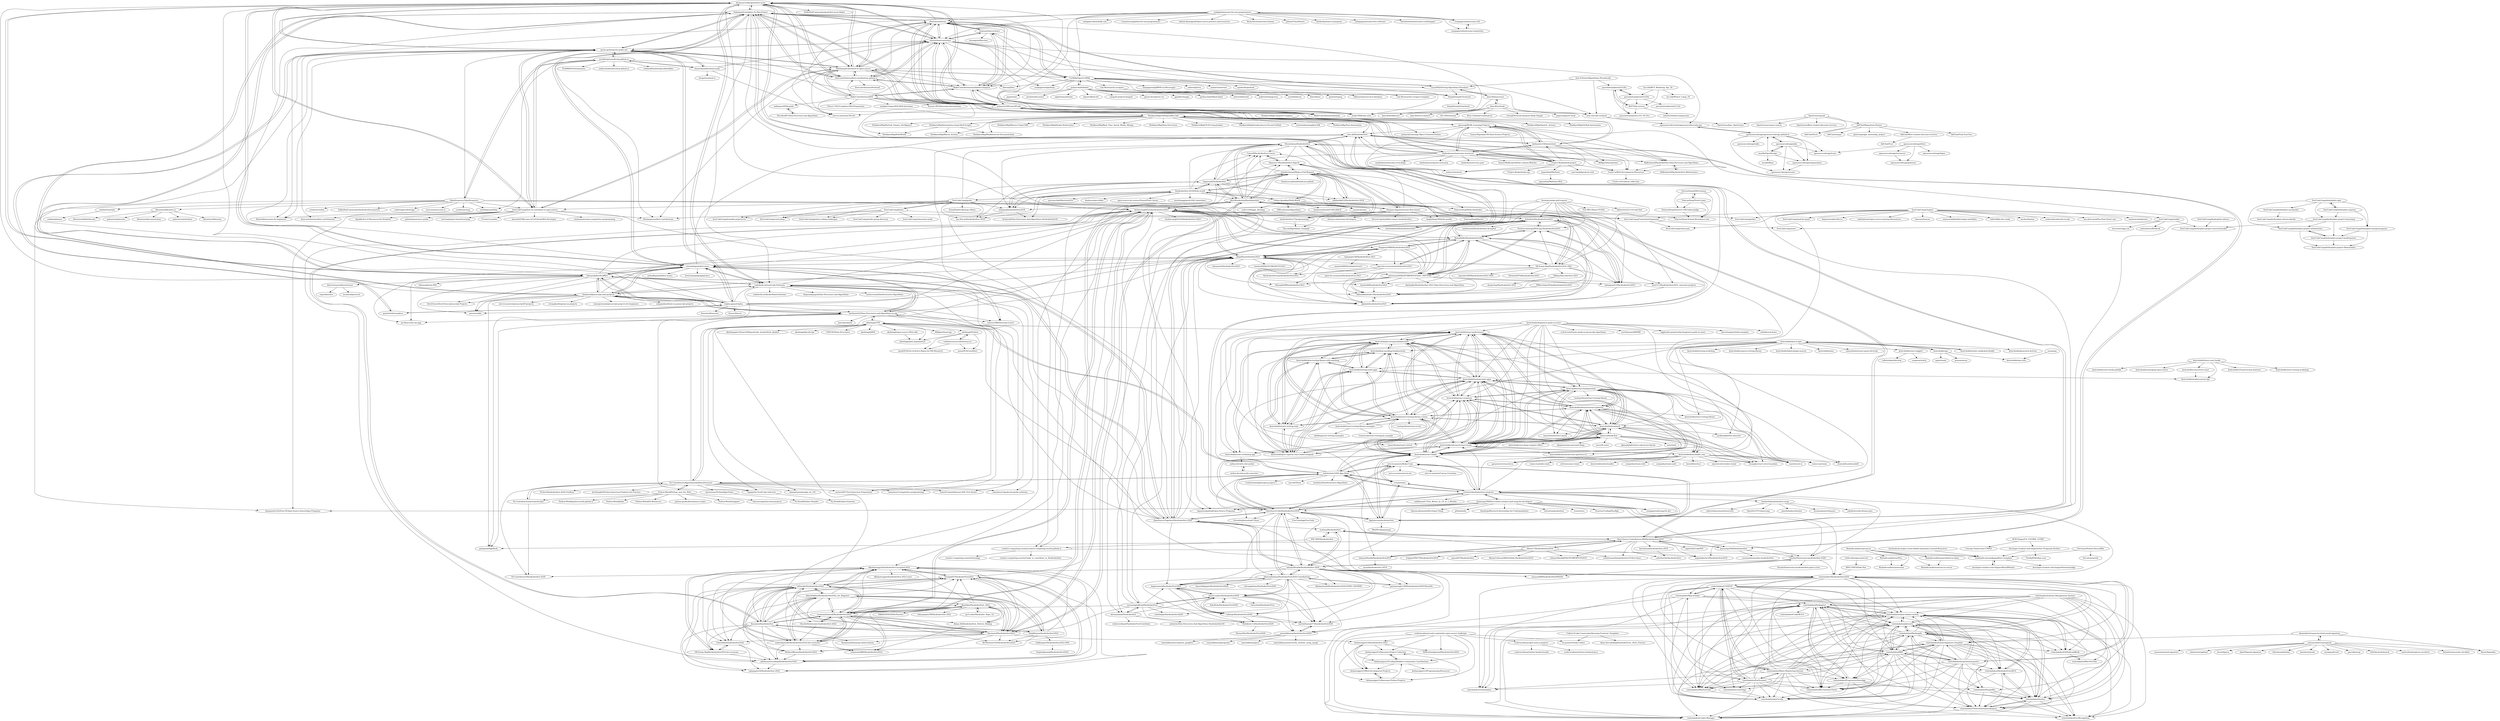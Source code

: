 digraph G {
"deepsourcelabs/good-first-issue" -> "Syknapse/Contribute-To-This-Project"
"deepsourcelabs/good-first-issue" -> "up-for-grabs/up-for-grabs.net"
"deepsourcelabs/good-first-issue" -> "danthareja/contribute-to-open-source"
"deepsourcelabs/good-first-issue" -> "freeCodeCamp/how-to-contribute-to-open-source"
"deepsourcelabs/good-first-issue" -> "cutenode/good-first-issue"
"deepsourcelabs/good-first-issue" -> "firstcontributions/firstcontributions.github.io"
"deepsourcelabs/good-first-issue" -> "ollelauribostrom/rebus"
"deepsourcelabs/good-first-issue" -> "josharsh/100LinesOfCode"
"deepsourcelabs/good-first-issue" -> "hilmanski/freeStuffDev"
"deepsourcelabs/good-first-issue" -> "codedecks-in/LeetCode-Solutions"
"deepsourcelabs/good-first-issue" -> "OpenSourceTogether/Hacktoberfest-2020"
"deepsourcelabs/good-first-issue" -> "keshavsingh4522/hacktoberfest2021"
"deepsourcelabs/good-first-issue" -> "MakeContributions/markdown-dungeon"
"deepsourcelabs/good-first-issue" -> "thinkswell/javascript-mini-projects"
"deepsourcelabs/good-first-issue" -> "EddieHubCommunity/good-first-issue-finder" ["e"=1]
"freeCodeCamp/how-to-contribute-to-open-source" -> "firstcontributions/first-contributions" ["e"=1]
"freeCodeCamp/how-to-contribute-to-open-source" -> "deepsourcelabs/good-first-issue"
"freeCodeCamp/how-to-contribute-to-open-source" -> "danthareja/contribute-to-open-source"
"freeCodeCamp/how-to-contribute-to-open-source" -> "up-for-grabs/up-for-grabs.net"
"freeCodeCamp/how-to-contribute-to-open-source" -> "MunGell/awesome-for-beginners" ["e"=1]
"freeCodeCamp/how-to-contribute-to-open-source" -> "Syknapse/Contribute-To-This-Project"
"freeCodeCamp/how-to-contribute-to-open-source" -> "lnishan/awesome-competitive-programming" ["e"=1]
"freeCodeCamp/how-to-contribute-to-open-source" -> "tapaswenipathak/Open-Source-Programs" ["e"=1]
"freeCodeCamp/how-to-contribute-to-open-source" -> "dipakkr/A-to-Z-Resources-for-Students" ["e"=1]
"freeCodeCamp/how-to-contribute-to-open-source" -> "github/opensource.guide" ["e"=1]
"freeCodeCamp/how-to-contribute-to-open-source" -> "tuvtran/project-based-learning" ["e"=1]
"freeCodeCamp/how-to-contribute-to-open-source" -> "deepanshu1422/List-Of-Open-Source-Internships-Programs" ["e"=1]
"freeCodeCamp/how-to-contribute-to-open-source" -> "P1xt/p1xt-guides" ["e"=1]
"freeCodeCamp/how-to-contribute-to-open-source" -> "Roshanjossey/first-contributions" ["e"=1]
"freeCodeCamp/how-to-contribute-to-open-source" -> "bmorelli25/Become-A-Full-Stack-Web-Developer" ["e"=1]
"kentcdodds/js-testing-fundamentals" -> "kentcdodds/js-mocking-fundamentals"
"kentcdodds/js-testing-fundamentals" -> "kentcdodds/static-testing-tools"
"kentcdodds/js-testing-fundamentals" -> "kentcdodds/jest-cypress-react-babel-webpack"
"kentcdodds/js-testing-fundamentals" -> "kentcdodds/testing-node-apps"
"kentcdodds/js-testing-fundamentals" -> "kentcdodds/react-testing-library-course"
"kentcdodds/js-testing-fundamentals" -> "kentcdodds/dom-testing-library-with-anything"
"kentcdodds/js-testing-fundamentals" -> "kentcdodds/testing-react-apps"
"kentcdodds/js-testing-fundamentals" -> "kentcdodds/react-suspense"
"kentcdodds/js-testing-fundamentals" -> "kentcdodds/react-performance"
"kentcdodds/js-testing-fundamentals" -> "kentcdodds/advanced-react-hooks"
"kentcdodds/js-testing-fundamentals" -> "kentcdodds/react-hooks"
"kentcdodds/kentcdodds.com" -> "kentcdodds/mdx-bundler" ["e"=1]
"kentcdodds/kentcdodds.com" -> "kentcdodds/bookshelf"
"kentcdodds/kentcdodds.com" -> "sergiodxa/remix-utils" ["e"=1]
"kentcdodds/kentcdodds.com" -> "sergiodxa/remix-auth" ["e"=1]
"kentcdodds/kentcdodds.com" -> "kentcdodds/advanced-react-hooks"
"kentcdodds/kentcdodds.com" -> "kentcdodds/advanced-react-patterns"
"kentcdodds/kentcdodds.com" -> "leerob/leerob.io" ["e"=1]
"kentcdodds/kentcdodds.com" -> "reach/reach-ui" ["e"=1]
"kentcdodds/kentcdodds.com" -> "remix-run/remix" ["e"=1]
"kentcdodds/kentcdodds.com" -> "bvaughn/react-error-boundary" ["e"=1]
"kentcdodds/kentcdodds.com" -> "epicweb-dev/rocket-rental" ["e"=1]
"kentcdodds/kentcdodds.com" -> "remix-run/indie-stack" ["e"=1]
"kentcdodds/kentcdodds.com" -> "m5r/awesome-remix" ["e"=1]
"kentcdodds/kentcdodds.com" -> "gaearon/overreacted.io" ["e"=1]
"kentcdodds/kentcdodds.com" -> "downshift-js/downshift" ["e"=1]
"kentcdodds/react-fundamentals" -> "kentcdodds/react-hooks"
"kentcdodds/react-fundamentals" -> "kentcdodds/advanced-react-hooks"
"kentcdodds/react-fundamentals" -> "kentcdodds/react-performance"
"kentcdodds/react-fundamentals" -> "kentcdodds/advanced-react-patterns"
"kentcdodds/react-fundamentals" -> "kentcdodds/testing-react-apps"
"kentcdodds/react-fundamentals" -> "kentcdodds/react-suspense"
"kentcdodds/react-fundamentals" -> "kentcdodds/bookshelf"
"kentcdodds/react-fundamentals" -> "donavon/hook-flow"
"kentcdodds/react-fundamentals" -> "bvaughn/react-error-boundary" ["e"=1]
"kentcdodds/react-fundamentals" -> "tannerlinsley/react-query" ["e"=1]
"kentcdodds/react-fundamentals" -> "testing-library/react-testing-library" ["e"=1]
"kentcdodds/react-fundamentals" -> "reach/reach-ui" ["e"=1]
"kentcdodds/react-fundamentals" -> "downshift-js/downshift" ["e"=1]
"kentcdodds/react-fundamentals" -> "remix-run/remix" ["e"=1]
"kentcdodds/react-fundamentals" -> "kentcdodds/kentcdodds.com"
"kentcdodds/react-hooks" -> "kentcdodds/advanced-react-hooks"
"kentcdodds/react-hooks" -> "kentcdodds/react-performance"
"kentcdodds/react-hooks" -> "kentcdodds/react-suspense"
"kentcdodds/react-hooks" -> "kentcdodds/testing-react-apps"
"kentcdodds/react-hooks" -> "kentcdodds/react-fundamentals"
"kentcdodds/react-hooks" -> "kentcdodds/advanced-react-patterns"
"kentcdodds/react-hooks" -> "kentcdodds/bookshelf"
"kentcdodds/react-hooks" -> "sukritishah15/DS-Algo-Point"
"kentcdodds/react-hooks" -> "OpenSouceCode/Hacktoberfest2020"
"kentcdodds/react-hooks" -> "digitalocean/hacktoberfest"
"kentcdodds/react-hooks" -> "zero-to-mastery/Keiko-Corp"
"kentcdodds/react-hooks" -> "kentcdodds/js-testing-fundamentals"
"kentcdodds/react-hooks" -> "kentcdodds/react-testing-library-course"
"kentcdodds/react-hooks" -> "donavon/hook-flow"
"kentcdodds/react-hooks" -> "bvaughn/react-error-boundary" ["e"=1]
"kentcdodds/react-performance" -> "kentcdodds/react-suspense"
"kentcdodds/react-performance" -> "kentcdodds/advanced-react-hooks"
"kentcdodds/react-performance" -> "kentcdodds/testing-react-apps"
"kentcdodds/react-performance" -> "kentcdodds/react-hooks"
"kentcdodds/react-performance" -> "kentcdodds/advanced-react-patterns"
"kentcdodds/react-performance" -> "kentcdodds/bookshelf"
"kentcdodds/react-performance" -> "kentcdodds/react-fundamentals"
"kentcdodds/react-performance" -> "kentcdodds/js-testing-fundamentals"
"kentcdodds/react-performance" -> "kentcdodds/react-testing-library-course"
"kentcdodds/react-performance" -> "kentcdodds/react-workshop-app"
"kentcdodds/react-performance" -> "tannerlinsley/react-virtual" ["e"=1]
"opensourcedesign/jobs" -> "opensourcedesign/opensourcedesign.github.io"
"opensourcedesign/jobs" -> "opensourcedesign/events"
"opensourcedesign/jobs" -> "opensourcedesign/organization"
"opensourcedesign/jobs" -> "opensourcedesign/icons"
"opensourcedesign/jobs" -> "mozilla/OpenDesign"
"Cutwell/Hacktoberfest-Census" -> "Nguyen17/Hacktoberfest-Sign-In"
"Nguyen17/Hacktoberfest-Sign-In" -> "Cutwell/Hacktoberfest-Census"
"Nguyen17/Hacktoberfest-Sign-In" -> "rishabh-bansal/Make-a-Pull-Request"
"Nguyen17/Hacktoberfest-Sign-In" -> "abhilashk433/Hacktoberfest-2018"
"Showndarya/Hacktoberfest" -> "Open-Source-Contributors-JSS/Hacktoberfest2019"
"Showndarya/Hacktoberfest" -> "lingonsaft/hacktoberfest"
"Showndarya/Hacktoberfest" -> "Joonsang1994/Hacktoberfest"
"Showndarya/Hacktoberfest" -> "Cutwell/Hacktoberfest-Census"
"Showndarya/Hacktoberfest" -> "ambujraj/hacktoberfest2018"
"Showndarya/Hacktoberfest" -> "AliceWonderland/hacktoberfest"
"Showndarya/Hacktoberfest" -> "Ishaan28malik/Hacktoberfest2019"
"Showndarya/Hacktoberfest" -> "ows-ali/Hacktoberfest"
"Showndarya/Hacktoberfest" -> "wajahatkarim3/Hacktoberfest2019"
"Showndarya/Hacktoberfest" -> "Nguyen17/Hacktoberfest-Sign-In"
"Showndarya/Hacktoberfest" -> "shivaylamba/Hacktoberfest"
"dikshantrajput/Hacktoberfest-accepted-2022" -> "theutpal01/HacktoberFest2022"
"dikshantrajput/Hacktoberfest-accepted-2022" -> "abhimanyuiscoding/Hacktoberfest2022"
"dikshantrajput/Hacktoberfest-accepted-2022" -> "SR-Sunny-Raj/Hacktoberfest2022-for-everyone"
"dikshantrajput/Hacktoberfest-accepted-2022" -> "vijaygupta18/Hacktoberfest-2022"
"dikshantrajput/Hacktoberfest-accepted-2022" -> "dikshantrajput/hacktoberfest-2022-react"
"dikshantrajput/Hacktoberfest-accepted-2022" -> "Edwinliby/Hacktoberfest2022"
"dikshantrajput/Hacktoberfest-accepted-2022" -> "1dharode/Hacktoberfest2022"
"king04aman/hacktoberfest2022" -> "Ali-Murtaza143/Hacktoberfest2022"
"king04aman/hacktoberfest2022" -> "dikshantrajput/Hacktoberfest-accepted-2022"
"king04aman/hacktoberfest2022" -> "theutpal01/HacktoberFest2022"
"king04aman/hacktoberfest2022" -> "ritikbanger/Hacktoberfest2022-DSA"
"king04aman/hacktoberfest2022" -> "MohmedIkram/Hacktoberfest2022"
"king04aman/hacktoberfest2022" -> "1dharode/Hacktoberfest2022"
"vinitshahdeo/COVID19" -> "vinitshahdeo/Map-of-India"
"vinitshahdeo/COVID19" -> "vinitshahdeo/ParkingLot"
"vinitshahdeo/COVID19" -> "vinitshahdeo/vinitshahdeo"
"vinitshahdeo/COVID19" -> "vinitshahdeo/online-debate-system"
"vinitshahdeo/COVID19" -> "vinitshahdeo/Water-Monitoring-System"
"vinitshahdeo/COVID19" -> "vinitshahdeo/PortScanner"
"vinitshahdeo/COVID19" -> "vinitshahdeo/ProgressiveNewsApp"
"vinitshahdeo/COVID19" -> "vinitshahdeo/jobtweets"
"vinitshahdeo/COVID19" -> "vinitshahdeo/Hashtagify"
"vinitshahdeo/COVID19" -> "vinitshahdeo/Quotter"
"vinitshahdeo/COVID19" -> "vinitshahdeo/Recruitment-Portal"
"vinitshahdeo/COVID19" -> "vinitshahdeo/MiniYouTube"
"vinitshahdeo/COVID19" -> "vinitshahdeo/HBD"
"vinitshahdeo/COVID19" -> "vinitshahdeo/myFaculty"
"vinitshahdeo/COVID19" -> "vinitshahdeo/covid19api"
"librariesio/libraries.io" -> "librariesio/librarian"
"librariesio/libraries.io" -> "librariesio/bibliothecary"
"librariesio/libraries.io" -> "pybraries/pybraries"
"librariesio/libraries.io" -> "librariesio/documentation"
"librariesio/libraries.io" -> "andrew/contribulator"
"freeCodeCamp/boilerplate-npm" -> "freeCodeCamp/boilerplate-express"
"freeCodeCamp/boilerplate-npm" -> "freeCodeCamp/boilerplate-mongomongoose"
"freeCodeCamp/boilerplate-npm" -> "freeCodeCamp/boilerplate-project-timestamp"
"freeCodeCamp/boilerplate-npm" -> "freeCodeCamp/boilerplate-project-urlshortener"
"freeCodeCamp/boilerplate-npm" -> "freeCodeCamp/boilerplate-mochachai"
"Syknapse/Contribute-To-This-Project" -> "deepsourcelabs/good-first-issue"
"Syknapse/Contribute-To-This-Project" -> "danthareja/contribute-to-open-source"
"Syknapse/Contribute-To-This-Project" -> "up-for-grabs/up-for-grabs.net"
"Syknapse/Contribute-To-This-Project" -> "ollelauribostrom/rebus"
"Syknapse/Contribute-To-This-Project" -> "freeCodeCamp/how-to-contribute-to-open-source"
"Syknapse/Contribute-To-This-Project" -> "firstcontributions/firstcontributions.github.io"
"Syknapse/Contribute-To-This-Project" -> "cutenode/good-first-issue"
"Syknapse/Contribute-To-This-Project" -> "hilmanski/freeStuffDev"
"Syknapse/Contribute-To-This-Project" -> "josharsh/100LinesOfCode"
"Syknapse/Contribute-To-This-Project" -> "thinkswell/javascript-mini-projects"
"Syknapse/Contribute-To-This-Project" -> "keshavsingh4522/hacktoberfest2021"
"Syknapse/Contribute-To-This-Project" -> "MakeContributions/markdown-dungeon"
"Syknapse/Contribute-To-This-Project" -> "OpenSourceTogether/Hacktoberfest-2020"
"Syknapse/Contribute-To-This-Project" -> "codedecks-in/LeetCode-Solutions"
"Syknapse/Contribute-To-This-Project" -> "sButtons/sbuttons"
"donavon/hook-flow" -> "bvaughn/react-error-boundary" ["e"=1]
"donavon/hook-flow" -> "kentcdodds/bookshelf"
"donavon/hook-flow" -> "toss/slash" ["e"=1]
"donavon/hook-flow" -> "kentcdodds/advanced-react-patterns"
"donavon/hook-flow" -> "reach/reach-ui" ["e"=1]
"donavon/hook-flow" -> "kentcdodds/react-hooks"
"donavon/hook-flow" -> "tannerlinsley/react-virtual" ["e"=1]
"donavon/hook-flow" -> "kentcdodds/react-fundamentals"
"donavon/hook-flow" -> "kentcdodds/advanced-react-hooks"
"donavon/hook-flow" -> "kentcdodds/use-deep-compare-effect" ["e"=1]
"donavon/hook-flow" -> "jkup/awesome-personal-blogs" ["e"=1]
"donavon/hook-flow" -> "kentcdodds/testing-react-apps"
"donavon/hook-flow" -> "naver/fe-news" ["e"=1]
"donavon/hook-flow" -> "gaearon/overreacted.io" ["e"=1]
"donavon/hook-flow" -> "qkraudghgh/clean-code-javascript-ko" ["e"=1]
"AliceWonderland/hacktoberfest" -> "ossamamehmood/Hacktoberfest2022"
"AliceWonderland/hacktoberfest" -> "lingonsaft/hacktoberfest"
"AliceWonderland/hacktoberfest" -> "Cutwell/Hacktoberfest-Census"
"AliceWonderland/hacktoberfest" -> "Nguyen17/Hacktoberfest-Sign-In"
"AliceWonderland/hacktoberfest" -> "Showndarya/Hacktoberfest"
"AliceWonderland/hacktoberfest" -> "fineanmol/Hacktoberfest2022"
"AliceWonderland/hacktoberfest" -> "Anupam-dagar/awesome-first-timers"
"AliceWonderland/hacktoberfest" -> "OpenSouceCode/Hacktoberfest2020"
"AliceWonderland/hacktoberfest" -> "rishabh-bansal/Make-a-Pull-Request"
"AliceWonderland/hacktoberfest" -> "Open-Source-Contributors-JSS/Hacktoberfest2019"
"AliceWonderland/hacktoberfest" -> "keshavsingh4522/hacktoberfest2021"
"AliceWonderland/hacktoberfest" -> "ambujraj/hacktoberfest2018"
"AliceWonderland/hacktoberfest" -> "freeCodeCamp/guides" ["e"=1]
"AliceWonderland/hacktoberfest" -> "shivaylamba/Hacktoberfest"
"AliceWonderland/hacktoberfest" -> "tarunsinghofficial/HacktoberFest"
"kentcdodds/react-testing-library-course" -> "kentcdodds/js-testing-fundamentals"
"kentcdodds/react-testing-library-course" -> "kentcdodds/jest-cypress-react-babel-webpack"
"kentcdodds/react-testing-library-course" -> "kentcdodds/js-mocking-fundamentals"
"kentcdodds/react-testing-library-course" -> "kentcdodds/static-testing-tools"
"kentcdodds/react-testing-library-course" -> "kentcdodds/testing-node-apps"
"kentcdodds/react-testing-library-course" -> "kentcdodds/testing-react-apps"
"kentcdodds/react-testing-library-course" -> "kentcdodds/dom-testing-library-with-anything"
"kentcdodds/react-testing-library-course" -> "kentcdodds/advanced-react-hooks"
"kentcdodds/react-testing-library-course" -> "kentcdodds/bookshelf"
"kentcdodds/react-testing-library-course" -> "kentcdodds/react-testing-library-examples"
"kentcdodds/react-testing-library-course" -> "kentcdodds/react-suspense"
"kentcdodds/react-testing-library-course" -> "kentcdodds/react-performance"
"kentcdodds/react-testing-library-course" -> "kentcdodds/advanced-react-patterns"
"kentcdodds/react-testing-library-course" -> "kentcdodds/react-hooks"
"kentcdodds/react-testing-library-course" -> "testing-library/user-event" ["e"=1]
"kentcdodds/static-testing-tools" -> "kentcdodds/js-mocking-fundamentals"
"kentcdodds/static-testing-tools" -> "kentcdodds/dom-testing-library-with-anything"
"kentcdodds/static-testing-tools" -> "kentcdodds/jest-cypress-react-babel-webpack"
"kentcdodds/static-testing-tools" -> "kentcdodds/js-testing-fundamentals"
"kentcdodds/static-testing-tools" -> "kentcdodds/testing-node-apps"
"kentcdodds/static-testing-tools" -> "kentcdodds/react-testing-library-course"
"AshuKulu/HacktoberFest2021" -> "Sushreesatarupa/DSA-cpp-Hacktoberfest2021"
"AshuKulu/HacktoberFest2021" -> "ishangoyal13/Hacktoberfest2021"
"AshuKulu/HacktoberFest2021" -> "aritraroy24/HACKTOBERFEST2021_PATTERN"
"AshuKulu/HacktoberFest2021" -> "rjkalash/hacktoberfest2021"
"AshuKulu/HacktoberFest2021" -> "Rishabh062/Hacktoberfest2021"
"AshuKulu/HacktoberFest2021" -> "abhishekdoifode1/Hacktoberfest2021"
"AshuKulu/HacktoberFest2021" -> "keshavsingh4522/hacktoberfest2021"
"AshuKulu/HacktoberFest2021" -> "SR-Sunny-Raj/Hacktoberfest2021-DSA"
"AshuKulu/HacktoberFest2021" -> "asAshutosh/Hacktoberfest-Accepted"
"AshuKulu/HacktoberFest2021" -> "ron2111/Hacktoberfest2021_awesome-projects"
"AshuKulu/HacktoberFest2021" -> "abhpd/hacktoberfest2021"
"AshuKulu/HacktoberFest2021" -> "vinitshahdeo/Hacktoberfest2021" ["e"=1]
"shahednasser/awesome-resources" -> "Fueler-io/Web-Development-Resources"
"shahednasser/awesome-resources" -> "darkmatter18/cheatsheet"
"shahednasser/awesome-resources" -> "BaReinhard/Hacktoberfest-Data-Structure-and-Algorithms"
"shahednasser/awesome-resources" -> "Project-Books/book-project"
"shahednasser/awesome-resources" -> "ows-ali/Hacktoberfest"
"shahednasser/awesome-resources" -> "gimseng/99-ML-Learning-Projects"
"shahednasser/awesome-resources" -> "sButtons/sbuttons"
"shahednasser/awesome-resources" -> "markodenic/awesome-tech-blogs" ["e"=1]
"shahednasser/awesome-resources" -> "AllAlgorithms/python" ["e"=1]
"shahednasser/awesome-resources" -> "shahednasser/quran-extension"
"shahednasser/awesome-resources" -> "yelynn1/tictactoe"
"shahednasser/awesome-resources" -> "OtacilioN/awesome-hacktoberfest-2022"
"shahednasser/awesome-resources" -> "shahednasser/cross-post"
"shahednasser/awesome-resources" -> "SauravMukherjee44/Aec-Library-Website" ["e"=1]
"shahednasser/awesome-resources" -> "NishkarshRaj/100DaysofMLCode"
"goatshriek/stumpless" -> "triplea-game/triplea"
"goatshriek/stumpless" -> "up-for-grabs/up-for-grabs.net"
"keshavsingh4522/hacktoberfest2021" -> "abhpd/hacktoberfest2021"
"keshavsingh4522/hacktoberfest2021" -> "AshuKulu/HacktoberFest2021"
"keshavsingh4522/hacktoberfest2021" -> "abhishekdoifode1/Hacktoberfest2021"
"keshavsingh4522/hacktoberfest2021" -> "Sangwan5688/Hacktoberfest2021"
"keshavsingh4522/hacktoberfest2021" -> "abhimanyuiscoding/Hacktoberfest2022"
"keshavsingh4522/hacktoberfest2021" -> "Rishabh062/Hacktoberfest2021"
"keshavsingh4522/hacktoberfest2021" -> "fineanmol/Hacktoberfest2022"
"keshavsingh4522/hacktoberfest2021" -> "fineanmol/hacktoberfest"
"keshavsingh4522/hacktoberfest2021" -> "ossamamehmood/Hacktoberfest2022"
"keshavsingh4522/hacktoberfest2021" -> "SR-Sunny-Raj/Hacktoberfest2021-DSA"
"keshavsingh4522/hacktoberfest2021" -> "1dharode/Hacktoberfest2022"
"keshavsingh4522/hacktoberfest2021" -> "theutpal01/HacktoberFest2022"
"keshavsingh4522/hacktoberfest2021" -> "dikshantrajput/Hacktoberfest-accepted-2022"
"keshavsingh4522/hacktoberfest2021" -> "aritraroy24/HACKTOBERFEST2021_PATTERN"
"keshavsingh4522/hacktoberfest2021" -> "keshavsingh4522/HacktoberFest-2021"
"up-for-grabs/up-for-grabs.net" -> "deepsourcelabs/good-first-issue"
"up-for-grabs/up-for-grabs.net" -> "Syknapse/Contribute-To-This-Project"
"up-for-grabs/up-for-grabs.net" -> "freeCodeCamp/how-to-contribute-to-open-source"
"up-for-grabs/up-for-grabs.net" -> "danthareja/contribute-to-open-source"
"up-for-grabs/up-for-grabs.net" -> "triplea-game/triplea"
"up-for-grabs/up-for-grabs.net" -> "firstcontributions/first-contributions" ["e"=1]
"up-for-grabs/up-for-grabs.net" -> "goatshriek/stumpless"
"up-for-grabs/up-for-grabs.net" -> "ollelauribostrom/rebus"
"up-for-grabs/up-for-grabs.net" -> "cutenode/good-first-issue"
"up-for-grabs/up-for-grabs.net" -> "MunGell/awesome-for-beginners" ["e"=1]
"up-for-grabs/up-for-grabs.net" -> "firstcontributions/firstcontributions.github.io"
"up-for-grabs/up-for-grabs.net" -> "hilmanski/freeStuffDev"
"up-for-grabs/up-for-grabs.net" -> "shanselman/firsttimersonly"
"up-for-grabs/up-for-grabs.net" -> "yourfirstpr/yourfirstpr.github.io"
"up-for-grabs/up-for-grabs.net" -> "josharsh/100LinesOfCode"
"kentcdodds/bookshelf" -> "kentcdodds/react-suspense"
"kentcdodds/bookshelf" -> "kentcdodds/advanced-react-hooks"
"kentcdodds/bookshelf" -> "kentcdodds/react-performance"
"kentcdodds/bookshelf" -> "kentcdodds/testing-react-apps"
"kentcdodds/bookshelf" -> "kentcdodds/advanced-react-patterns"
"kentcdodds/bookshelf" -> "kentcdodds/react-hooks"
"kentcdodds/bookshelf" -> "kentcdodds/react-fundamentals"
"kentcdodds/bookshelf" -> "kentcdodds/react-testing-library-course"
"kentcdodds/bookshelf" -> "kentcdodds/kentcdodds.com"
"kentcdodds/bookshelf" -> "bvaughn/react-error-boundary" ["e"=1]
"kentcdodds/bookshelf" -> "donavon/hook-flow"
"kentcdodds/bookshelf" -> "reach/reach-ui" ["e"=1]
"kentcdodds/bookshelf" -> "tannerlinsley/react-query" ["e"=1]
"kentcdodds/bookshelf" -> "jackfranklin/test-data-bot" ["e"=1]
"kentcdodds/bookshelf" -> "kentcdodds/js-testing-fundamentals"
"maheshjainckd/Hacktoberfest2022-for-everyone" -> "theutpal01/HacktoberFest2022"
"maheshjainckd/Hacktoberfest2022-for-everyone" -> "abhimanyuiscoding/Hacktoberfest2022"
"maheshjainckd/Hacktoberfest2022-for-everyone" -> "Rjndrkha/HacktoberFest_2022"
"maheshjainckd/Hacktoberfest2022-for-everyone" -> "ossamamehmood/Hacktoberfest2022"
"maheshjainckd/Hacktoberfest2022-for-everyone" -> "dikshantrajput/Hacktoberfest-accepted-2022"
"maheshjainckd/Hacktoberfest2022-for-everyone" -> "rohansaini886/Hacktoberfest2022"
"maheshjainckd/Hacktoberfest2022-for-everyone" -> "MohmedIkram/Hacktoberfest2022"
"maheshjainckd/Hacktoberfest2022-for-everyone" -> "AdarshAddee/Hacktoberfest2022_for_Beginers"
"maheshjainckd/Hacktoberfest2022-for-everyone" -> "1dharode/Hacktoberfest2022"
"kentcdodds/testing-react-apps" -> "kentcdodds/react-suspense"
"kentcdodds/testing-react-apps" -> "kentcdodds/react-performance"
"kentcdodds/testing-react-apps" -> "kentcdodds/advanced-react-hooks"
"kentcdodds/testing-react-apps" -> "kentcdodds/react-hooks"
"kentcdodds/testing-react-apps" -> "kentcdodds/advanced-react-patterns"
"kentcdodds/testing-react-apps" -> "kentcdodds/bookshelf"
"kentcdodds/testing-react-apps" -> "kentcdodds/react-fundamentals"
"kentcdodds/testing-react-apps" -> "kentcdodds/react-testing-library-course"
"kentcdodds/testing-react-apps" -> "kentcdodds/js-testing-fundamentals"
"kentcdodds/testing-react-apps" -> "kentcdodds/jest-cypress-react-babel-webpack"
"kentcdodds/testing-react-apps" -> "kentcdodds/testing-node-apps"
"kentcdodds/testing-react-apps" -> "kentcdodds/js-mocking-fundamentals"
"kentcdodds/testing-react-apps" -> "kentcdodds/static-testing-tools"
"kentcdodds/testing-react-apps" -> "kentcdodds/react-workshop-app"
"fineanmol/Hacktoberfest2022" -> "ossamamehmood/Hacktoberfest2022"
"fineanmol/Hacktoberfest2022" -> "fineanmol/hacktoberfest"
"fineanmol/Hacktoberfest2022" -> "1dharode/Hacktoberfest2022"
"fineanmol/Hacktoberfest2022" -> "theutpal01/HacktoberFest2022"
"fineanmol/Hacktoberfest2022" -> "keshavsingh4522/hacktoberfest2021"
"fineanmol/Hacktoberfest2022" -> "AdarshAddee/Hacktoberfest2022_for_Beginers"
"fineanmol/Hacktoberfest2022" -> "dikshantrajput/Hacktoberfest-accepted-2022"
"fineanmol/Hacktoberfest2022" -> "maheshjainckd/Hacktoberfest2022-for-everyone"
"fineanmol/Hacktoberfest2022" -> "Rjndrkha/HacktoberFest_2022"
"fineanmol/Hacktoberfest2022" -> "abhimanyuiscoding/Hacktoberfest2022"
"fineanmol/Hacktoberfest2022" -> "fineanmol/Annoying-submit-button"
"fineanmol/Hacktoberfest2022" -> "Ali-Murtaza143/Hacktoberfest2022"
"fineanmol/Hacktoberfest2022" -> "Edwinliby/Hacktoberfest2022"
"fineanmol/Hacktoberfest2022" -> "AliceWonderland/hacktoberfest"
"fineanmol/Hacktoberfest2022" -> "kishanrajput23/Hacktoberfest-2022"
"gimseng/99-ML-Learning-Projects" -> "NishkarshRaj/100DaysofMLCode"
"gimseng/99-ML-Learning-Projects" -> "darkmatter18/cheatsheet"
"gimseng/99-ML-Learning-Projects" -> "Fueler-io/Web-Development-Resources"
"gimseng/99-ML-Learning-Projects" -> "shahednasser/awesome-resources"
"gimseng/99-ML-Learning-Projects" -> "GauravRajwada/100-Data-Science-Projects"
"gimseng/99-ML-Learning-Projects" -> "yelynn1/tictactoe"
"gimseng/99-ML-Learning-Projects" -> "BaReinhard/Hacktoberfest-Data-Structure-and-Algorithms"
"gimseng/99-ML-Learning-Projects" -> "josharsh/Learning-Object-Oriented-Python"
"gimseng/99-ML-Learning-Projects" -> "AllAlgorithms/python" ["e"=1]
"gimseng/99-ML-Learning-Projects" -> "ows-ali/Hacktoberfest"
"gimseng/99-ML-Learning-Projects" -> "josharsh/100LinesOfCode"
"gimseng/99-ML-Learning-Projects" -> "Project-Books/book-project"
"OpenSouceCode/Hacktoberfest2020" -> "OpenSourceTogether/Hacktoberfest-2020"
"OpenSouceCode/Hacktoberfest2020" -> "sukritishah15/DS-Algo-Point"
"OpenSouceCode/Hacktoberfest2020" -> "digitalocean/hacktoberfest"
"OpenSouceCode/Hacktoberfest2020" -> "zero-to-mastery/Keiko-Corp"
"OpenSouceCode/Hacktoberfest2020" -> "crweiner/hacktoberfest-swag-list"
"OpenSouceCode/Hacktoberfest2020" -> "kentcdodds/react-hooks"
"OpenSouceCode/Hacktoberfest2020" -> "bhaveshlohana/HacktoberFest2020-Contributions"
"OpenSouceCode/Hacktoberfest2020" -> "Ishaan28malik/Hacktoberfest-2020"
"OpenSouceCode/Hacktoberfest2020" -> "vinitshahdeo/Hacktoberfest2020"
"OpenSouceCode/Hacktoberfest2020" -> "OtacilioN/awesome-hacktoberfest-2020"
"OpenSouceCode/Hacktoberfest2020" -> "garimasingh128/Hacktoberfest2020-MovieDo"
"OpenSouceCode/Hacktoberfest2020" -> "AliceWonderland/hacktoberfest"
"OpenSouceCode/Hacktoberfest2020" -> "bajajvinamr/HacktoberFest2020"
"OpenSouceCode/Hacktoberfest2020" -> "Gictorbit/photoshopCClinux" ["e"=1]
"OpenSouceCode/Hacktoberfest2020" -> "FreeTubeApp/FreeTube" ["e"=1]
"facebook-developer-circle-delhi/Community-Curated-Resources" -> "shubhank-saxena/djangoReact-template"
"Dhroov7/Hacktoberfest2019" -> "Ishaan28malik/HACKTOBERFEST2019"
"Dhroov7/Hacktoberfest2019" -> "Open-Source-Contributors-JSS/Hacktoberfest2019"
"Dhroov7/Hacktoberfest2019" -> "Ishaan28malik/Hacktoberfest2019"
"Dhroov7/Hacktoberfest2019" -> "rowhitswami/hacktoberfest19-first-timer"
"Dhroov7/Hacktoberfest2019" -> "wajahatkarim3/Hacktoberfest2019"
"Dhroov7/Hacktoberfest2019" -> "piyush97/Hacktoberfest"
"Dhroov7/Hacktoberfest2019" -> "acmbvp/Hacktoberfest"
"Dhroov7/Hacktoberfest2019" -> "BennyCarlsson/MyPortfolio-Hacktoberfest2019"
"Dhroov7/Hacktoberfest2019" -> "EnigmaVSSUT/Hacktoberfest2019"
"shivaylamba/Hacktoberfest" -> "yshshrm/Data-Structures-And-Algorithms-Hacktoberfest18"
"shivaylamba/Hacktoberfest" -> "tarunsinghofficial/HacktoberFest"
"shivaylamba/Hacktoberfest" -> "rathoresrikant/HacktoberFestContribute"
"shivaylamba/Hacktoberfest" -> "atyant-yadav/Hacktoberfest2020"
"tarunsinghofficial/HacktoberFest" -> "atyant-yadav/Hacktoberfest2020"
"tarunsinghofficial/HacktoberFest" -> "shivaylamba/Hacktoberfest"
"tarunsinghofficial/HacktoberFest" -> "keshavsingh4522/hacktoberfest2021"
"tarunsinghofficial/HacktoberFest" -> "bajajvinamr/HacktoberFest2020"
"tarunsinghofficial/HacktoberFest" -> "Cullyege/Hacktoberfest2020"
"tarunsinghofficial/HacktoberFest" -> "harshitbansal373/hacktoberfest2020"
"tarunsinghofficial/HacktoberFest" -> "abhpd/hacktoberfest2021"
"tarunsinghofficial/HacktoberFest" -> "fineanmol/Hacktoberfest2022"
"tarunsinghofficial/HacktoberFest" -> "ossamamehmood/Hacktoberfest2022"
"tarunsinghofficial/HacktoberFest" -> "codeitbijay/Hacktoberfest2k20"
"vinitshahdeo/Library-Management-System" -> "vinitshahdeo/online-debate-system"
"vinitshahdeo/Library-Management-System" -> "vinitshahdeo/Recruitment-Portal"
"vinitshahdeo/Library-Management-System" -> "vinitshahdeo/MiniYouTube"
"vinitshahdeo/Library-Management-System" -> "vinitshahdeo/myFaculty"
"vinitshahdeo/Library-Management-System" -> "vinitshahdeo/TwitterSentimentAnalysis"
"vinitshahdeo/Library-Management-System" -> "vinitshahdeo/Quotter"
"vinitshahdeo/Library-Management-System" -> "vinitshahdeo/ParkingLot"
"vinitshahdeo/Library-Management-System" -> "vinitshahdeo/GitHubLookBook"
"vinitshahdeo/Library-Management-System" -> "vinitshahdeo/FaceRecognition"
"vinitshahdeo/Library-Management-System" -> "vinitshahdeo/jobtweets"
"vinitshahdeo/Library-Management-System" -> "vinitshahdeo/Mini-YouTube"
"OpenSourceTogether/Hacktoberfest-2020" -> "OpenSouceCode/Hacktoberfest2020"
"OpenSourceTogether/Hacktoberfest-2020" -> "Ishaan28malik/Hacktoberfest-2020"
"OpenSourceTogether/Hacktoberfest-2020" -> "cutenode/good-first-issue"
"OpenSourceTogether/Hacktoberfest-2020" -> "bajajvinamr/HacktoberFest2020"
"OpenSourceTogether/Hacktoberfest-2020" -> "deepsourcelabs/good-first-issue"
"OpenSourceTogether/Hacktoberfest-2020" -> "bhaveshlohana/HacktoberFest2020-Contributions"
"OpenSourceTogether/Hacktoberfest-2020" -> "keshavsingh4522/hacktoberfest2021"
"OpenSourceTogether/Hacktoberfest-2020" -> "vinitshahdeo/Hacktoberfest2020"
"OpenSourceTogether/Hacktoberfest-2020" -> "codedecks-in/LeetCode-Solutions"
"OpenSourceTogether/Hacktoberfest-2020" -> "Syknapse/Contribute-To-This-Project"
"OpenSourceTogether/Hacktoberfest-2020" -> "hilmanski/freeStuffDev"
"OpenSourceTogether/Hacktoberfest-2020" -> "abhpd/hacktoberfest2021"
"OpenSourceTogether/Hacktoberfest-2020" -> "thinkswell/javascript-mini-projects"
"OpenSourceTogether/Hacktoberfest-2020" -> "acmbvp/Hacktoberfest"
"OpenSourceTogether/Hacktoberfest-2020" -> "amritansh22/Data-Structures-and-Algorithms-in-cpp"
"kishanrajput23/Awesome-Project-Collection" -> "kishanrajput23/Coding-Buddies-Community-Contributions"
"kishanrajput23/Awesome-Project-Collection" -> "kishanrajput23/Web-Development-Projects"
"kishanrajput23/Coding-Buddies-Community-Contributions" -> "kishanrajput23/Programming-Resources"
"kishanrajput23/Coding-Buddies-Community-Contributions" -> "kishanrajput23/Web-Development-Projects"
"kishanrajput23/Coding-Buddies-Community-Contributions" -> "kishanrajput23/Awesome-Project-Collection"
"kishanrajput23/Web-Development-Projects" -> "kishanrajput23/Awesome-Python-Projects"
"kentcdodds/react-toggled" -> "infiniteluke/dub-step"
"kentcdodds/react-toggled" -> "vesparny/statty" ["e"=1]
"twowaits/make-pull-request" -> "vinitshahdeo/Hacktoberfest2021" ["e"=1]
"twowaits/make-pull-request" -> "AshuKulu/HacktoberFest2021"
"twowaits/make-pull-request" -> "ishangoyal13/Hacktoberfest2021"
"twowaits/make-pull-request" -> "aritraroy24/HACKTOBERFEST2021_PATTERN"
"twowaits/make-pull-request" -> "SR-Sunny-Raj/Hacktoberfest2021-DSA"
"twowaits/make-pull-request" -> "keshavsingh4522/hacktoberfest2021"
"twowaits/make-pull-request" -> "Rishabh062/Hacktoberfest2021"
"twowaits/make-pull-request" -> "Sushreesatarupa/DSA-cpp-Hacktoberfest2021"
"twowaits/make-pull-request" -> "TLE-MEC/Hack-CP-DSA"
"twowaits/make-pull-request" -> "ron2111/Hacktoberfest2021_awesome-projects"
"twowaits/make-pull-request" -> "hhhrrrttt222111/CodeChef" ["e"=1]
"SR-Sunny-Raj/Hacktoberfest2021-DSA" -> "Rishabh062/Hacktoberfest2021"
"SR-Sunny-Raj/Hacktoberfest2021-DSA" -> "rjkalash/hacktoberfest2021"
"SR-Sunny-Raj/Hacktoberfest2021-DSA" -> "abhpd/hacktoberfest2021"
"SR-Sunny-Raj/Hacktoberfest2021-DSA" -> "ishangoyal13/Hacktoberfest2021"
"SR-Sunny-Raj/Hacktoberfest2021-DSA" -> "Sushreesatarupa/DSA-cpp-Hacktoberfest2021"
"SR-Sunny-Raj/Hacktoberfest2021-DSA" -> "abhishekdoifode1/Hacktoberfest2021"
"SR-Sunny-Raj/Hacktoberfest2021-DSA" -> "aayushi1499/Hacktoberfest2021-DSA"
"SR-Sunny-Raj/Hacktoberfest2021-DSA" -> "keshavsingh4522/hacktoberfest2021"
"SR-Sunny-Raj/Hacktoberfest2021-DSA" -> "TAbhay/Hactoberfest-2021"
"SR-Sunny-Raj/Hacktoberfest2021-DSA" -> "aritraroy24/HACKTOBERFEST2021_PATTERN"
"SR-Sunny-Raj/Hacktoberfest2021-DSA" -> "Paritosh5876/Hacktoberfest2021"
"firstcontributions/firstcontributions.github.io" -> "deepsourcelabs/good-first-issue"
"firstcontributions/firstcontributions.github.io" -> "firstcontributions/frontend"
"firstcontributions/firstcontributions.github.io" -> "Syknapse/Contribute-To-This-Project"
"firstcontributions/firstcontributions.github.io" -> "danthareja/contribute-to-open-source"
"firstcontributions/firstcontributions.github.io" -> "MakeContributions/markdown-dungeon"
"firstcontributions/firstcontributions.github.io" -> "ollelauribostrom/rebus"
"Rishabh-malhotraa/caucus" -> "Rishabh-malhotraa/caucus-server"
"Rishabh-malhotraa/caucus" -> "Rishabh-malhotraa/codeforces-diary"
"Rishabh-malhotraa/caucus" -> "Rishabh-malhotraa/Vita"
"Rishabh-malhotraa/caucus" -> "Rishabh-malhotraa/resume"
"Rishabh-malhotraa/caucus" -> "shubhank-saxena/djangoReact-template"
"Hacktoberfest-2018/Hello-world" -> "lingonsaft/hacktoberfest"
"Hacktoberfest-2018/Hello-world" -> "rishabh-bansal/Make-a-Pull-Request"
"Hacktoberfest-2018/Hello-world" -> "kvaluruk/Data-Structures-And-Algorithms-Hacktoberfest18"
"Hacktoberfest-2018/Hello-world" -> "Omkar-Ajnadkar/Hello-World"
"Hacktoberfest-2018/Hello-world" -> "my-first-pr/hacktoberfest-2018"
"Hacktoberfest-2018/Hello-world" -> "abhilashk433/Hacktoberfest-2018"
"Hacktoberfest-2018/Hello-world" -> "Showndarya/Hacktoberfest"
"Hacktoberfest-2018/Hello-world" -> "syncsynchalt/illustrated-tls" ["e"=1]
"Hacktoberfest-2018/Hello-world" -> "danburzo/percollate" ["e"=1]
"Hacktoberfest-2018/Hello-world" -> "Cutwell/Hacktoberfest-Census"
"Hacktoberfest-2018/Hello-world" -> "open-source-for-science/TensorFlow-Course" ["e"=1]
"Hacktoberfest-2018/Hello-world" -> "ambujraj/hacktoberfest2018"
"Hacktoberfest-2018/Hello-world" -> "freeCodeCamp/guide"
"Hacktoberfest-2018/Hello-world" -> "AliceWonderland/hacktoberfest"
"Hacktoberfest-2018/Hello-world" -> "enochtangg/quick-SQL-cheatsheet" ["e"=1]
"amritansh22/Data-Structures-and-Algorithms-in-cpp" -> "akshitagit/CPP"
"amritansh22/Data-Structures-and-Algorithms-in-cpp" -> "codedecks-in/LeetCode-Solutions"
"amritansh22/Data-Structures-and-Algorithms-in-cpp" -> "geekquad/AlgoBook" ["e"=1]
"amritansh22/Data-Structures-and-Algorithms-in-cpp" -> "thinkswell/javascript-mini-projects"
"amritansh22/Data-Structures-and-Algorithms-in-cpp" -> "aio-libs/create-aio-app" ["e"=1]
"amritansh22/Data-Structures-and-Algorithms-in-cpp" -> "abhpd/hacktoberfest2021"
"amritansh22/Data-Structures-and-Algorithms-in-cpp" -> "unseen1980/awesome-travel"
"amritansh22/Data-Structures-and-Algorithms-in-cpp" -> "cutenode/good-first-issue"
"amritansh22/Data-Structures-and-Algorithms-in-cpp" -> "sastava007/Tech-Interview-Preparation" ["e"=1]
"amritansh22/Data-Structures-and-Algorithms-in-cpp" -> "SanjayDevTech/Code-with-love"
"amritansh22/Data-Structures-and-Algorithms-in-cpp" -> "fastruby/skunk" ["e"=1]
"freeCodeCamp/boilerplate-infosec" -> "freeCodeCamp/boilerplate-project-exercisetracker"
"sukritishah15/DS-Algo-Point" -> "zero-to-mastery/Keiko-Corp"
"sukritishah15/DS-Algo-Point" -> "kentcdodds/react-hooks"
"sukritishah15/DS-Algo-Point" -> "digitalocean/hacktoberfest"
"sukritishah15/DS-Algo-Point" -> "OpenSouceCode/Hacktoberfest2020"
"sukritishah15/DS-Algo-Point" -> "kentcdodds/react-performance"
"sukritishah15/DS-Algo-Point" -> "akshitagit/CPP"
"sukritishah15/DS-Algo-Point" -> "crweiner/hacktoberfest-swag-list"
"sukritishah15/DS-Algo-Point" -> "Py-Contributors/AlgorithmsAndDataStructure"
"sukritishah15/DS-Algo-Point" -> "rvizzz/rotate"
"sukritishah15/DS-Algo-Point" -> "kentcdodds/advanced-react-hooks"
"sukritishah15/DS-Algo-Point" -> "rachitiitr/DataStructures-Algorithms" ["e"=1]
"sukritishah15/DS-Algo-Point" -> "Gictorbit/photoshopCClinux" ["e"=1]
"sukritishah15/DS-Algo-Point" -> "kentcdodds/react-fundamentals"
"sukritishah15/DS-Algo-Point" -> "UnityTechnologies/open-project-1" ["e"=1]
"sukritishah15/DS-Algo-Point" -> "mxrch/GHunt" ["e"=1]
"vinitshahdeo/Hacktoberfest2020" -> "vinitshahdeo/inspirational-quotes"
"vinitshahdeo/Hacktoberfest2020" -> "vinitshahdeo/HBD"
"vinitshahdeo/Hacktoberfest2020" -> "vinitshahdeo/jobtweets"
"vinitshahdeo/Hacktoberfest2020" -> "vinitshahdeo/Email-Signature-Template"
"vinitshahdeo/Hacktoberfest2020" -> "vinitshahdeo/Water-Monitoring-System"
"vinitshahdeo/Hacktoberfest2020" -> "vinitshahdeo/PortScanner"
"vinitshahdeo/Hacktoberfest2020" -> "vinitshahdeo/SimpleBio"
"vinitshahdeo/Hacktoberfest2020" -> "vinitshahdeo/online-debate-system"
"vinitshahdeo/Hacktoberfest2020" -> "vinitshahdeo/COVID19"
"vinitshahdeo/Hacktoberfest2020" -> "vinitshahdeo/vinitshahdeo"
"vinitshahdeo/Hacktoberfest2020" -> "vinitshahdeo/ProgressiveNewsApp"
"vinitshahdeo/Hacktoberfest2020" -> "vinitshahdeo/Map-of-India"
"vinitshahdeo/Hacktoberfest2020" -> "vinitshahdeo/Hashtagify"
"vinitshahdeo/Hacktoberfest2020" -> "vinitshahdeo/MiniYouTube"
"vinitshahdeo/Hacktoberfest2020" -> "vinitshahdeo/covid19api"
"kentcdodds/nps" -> "kentcdodds/nps-utils"
"kentcdodds/nps" -> "prisma/nexus" ["e"=1]
"kentcdodds/nps" -> "kentcdodds/kcd-scripts"
"kentcdodds/nps" -> "egoist/maid" ["e"=1]
"MakeContributions/DSA" -> "MakeContributions/ideahub"
"MakeContributions/DSA" -> "MakeContributions/markdown-dungeon"
"MakeContributions/DSA" -> "mrpkdeveloper/450-DSA-Questions" ["e"=1]
"MakeContributions/DSA" -> "zero-to-mastery/CSS-Art" ["e"=1]
"MakeContributions/DSA" -> "ollelauribostrom/rebus"
"MakeContributions/DSA" -> "danthareja/contribute-to-open-source"
"MakeContributions/DSA" -> "josharsh/100LinesOfCode"
"MakeContributions/DSA" -> "deepsourcelabs/good-first-issue"
"MakeContributions/DSA" -> "Arsenic-ATG/Awesome-Automations"
"MakeContributions/DSA" -> "ankitapuri/DSA-guide"
"MakeContributions/DSA" -> "firstcontributions/firstcontributions.github.io"
"MakeContributions/DSA" -> "sButtons/sbuttons"
"MakeContributions/DSA" -> "muke1908/chat-e2ee"
"MakeContributions/DSA" -> "SR-Sunny-Raj/Hacktoberfest2021-DSA"
"MakeContributions/DSA" -> "Prince-1501/Complete-DSA-Preparation" ["e"=1]
"muke1908/chat-e2ee" -> "MakeContributions/markdown-dungeon"
"Joonsang1994/free-tshirts-stickers-and-swag-for-developers" -> "swapagarwal/swag-for-dev" ["e"=1]
"Joonsang1994/free-tshirts-stickers-and-swag-for-developers" -> "crweiner/hacktoberfest-swag-list"
"Joonsang1994/free-tshirts-stickers-and-swag-for-developers" -> "Joonsang1994/Hacktoberfest"
"Joonsang1994/free-tshirts-stickers-and-swag-for-developers" -> "tapaswenipathak/Open-Source-Programs" ["e"=1]
"Joonsang1994/free-tshirts-stickers-and-swag-for-developers" -> "OpenSouceCode/Hacktoberfest2020"
"Joonsang1994/free-tshirts-stickers-and-swag-for-developers" -> "deepanshu1422/List-Of-Open-Source-Internships-Programs" ["e"=1]
"Joonsang1994/free-tshirts-stickers-and-swag-for-developers" -> "Openacademyedu/Developer-Swag"
"Joonsang1994/free-tshirts-stickers-and-swag-for-developers" -> "github/india" ["e"=1]
"Joonsang1994/free-tshirts-stickers-and-swag-for-developers" -> "himahuja/Research-Internships-for-Undergraduates" ["e"=1]
"Joonsang1994/free-tshirts-stickers-and-swag-for-developers" -> "Ishaan28malik/Hacktoberfest-2020"
"Joonsang1994/free-tshirts-stickers-and-swag-for-developers" -> "education/graduation" ["e"=1]
"Joonsang1994/free-tshirts-stickers-and-swag-for-developers" -> "erxes/erxes" ["e"=1]
"Joonsang1994/free-tshirts-stickers-and-swag-for-developers" -> "vinitshahdeo/Hacktoberfest2020"
"Joonsang1994/free-tshirts-stickers-and-swag-for-developers" -> "OtacilioN/awesome-hacktoberfest-2020"
"Joonsang1994/free-tshirts-stickers-and-swag-for-developers" -> "TesseractCoding/NeoAlgo" ["e"=1]
"acmbvp/Hacktoberfest" -> "DSC-BVP/Hacktoberfest"
"acmbvp/Hacktoberfest" -> "Ishaan28malik/Hacktoberfest-2020"
"acmbvp/Hacktoberfest" -> "Open-Source-Contributors-JSS/Hacktoberfest2019"
"kentcdodds/advanced-react-patterns" -> "kentcdodds/advanced-react-hooks"
"kentcdodds/advanced-react-patterns" -> "kentcdodds/react-performance"
"kentcdodds/advanced-react-patterns" -> "kentcdodds/react-suspense"
"kentcdodds/advanced-react-patterns" -> "kentcdodds/react-hooks"
"kentcdodds/advanced-react-patterns" -> "kentcdodds/testing-react-apps"
"kentcdodds/advanced-react-patterns" -> "kentcdodds/bookshelf"
"kentcdodds/advanced-react-patterns" -> "kentcdodds/react-fundamentals"
"kentcdodds/advanced-react-patterns" -> "kentcdodds/advanced-react-patterns-v2" ["e"=1]
"kentcdodds/advanced-react-patterns" -> "kentcdodds/react-testing-library-course"
"kentcdodds/advanced-react-patterns" -> "donavon/hook-flow"
"kentcdodds/advanced-react-patterns" -> "reach/reach-ui" ["e"=1]
"kentcdodds/advanced-react-patterns" -> "bvaughn/react-error-boundary" ["e"=1]
"kentcdodds/advanced-react-patterns" -> "kentcdodds/kentcdodds.com"
"kentcdodds/advanced-react-patterns" -> "kentcdodds/react-testing-library" ["e"=1]
"kentcdodds/advanced-react-patterns" -> "tannerlinsley/react-query" ["e"=1]
"Python-World/Python_and_the_Web" -> "Python-World/snippets"
"Python-World/Python_and_the_Web" -> "Py-Contributors/awesomeScripts"
"Python-World/Python_and_the_Web" -> "chavarera/python-mini-projects"
"Python-World/Python_and_the_Web" -> "Py-Contributors/AlgorithmsAndDataStructure"
"Python-World/Python_and_the_Web" -> "Python-World/python-world.github.io"
"Python-World/Python_and_the_Web" -> "Python-World/Joble"
"Python-World/Python_and_the_Web" -> "Python-World/Py-Resources"
"Python-World/Python_and_the_Web" -> "python-geeks/Automation-scripts" ["e"=1]
"kentcdodds/advanced-react-hooks" -> "kentcdodds/react-performance"
"kentcdodds/advanced-react-hooks" -> "kentcdodds/react-suspense"
"kentcdodds/advanced-react-hooks" -> "kentcdodds/react-hooks"
"kentcdodds/advanced-react-hooks" -> "kentcdodds/advanced-react-patterns"
"kentcdodds/advanced-react-hooks" -> "kentcdodds/testing-react-apps"
"kentcdodds/advanced-react-hooks" -> "kentcdodds/bookshelf"
"kentcdodds/advanced-react-hooks" -> "kentcdodds/react-fundamentals"
"kentcdodds/advanced-react-hooks" -> "kentcdodds/react-testing-library-course"
"kentcdodds/advanced-react-hooks" -> "kentcdodds/js-testing-fundamentals"
"kentcdodds/advanced-react-hooks" -> "kentcdodds/advanced-react-patterns-v2" ["e"=1]
"kentcdodds/advanced-react-hooks" -> "kentcdodds/kentcdodds.com"
"kentcdodds/advanced-react-hooks" -> "kentcdodds/jest-cypress-react-babel-webpack"
"kentcdodds/advanced-react-hooks" -> "kentcdodds/react-workshop-app"
"kentcdodds/advanced-react-hooks" -> "donavon/hook-flow"
"danthareja/contribute-to-open-source" -> "Syknapse/Contribute-To-This-Project"
"danthareja/contribute-to-open-source" -> "deepsourcelabs/good-first-issue"
"danthareja/contribute-to-open-source" -> "ollelauribostrom/rebus"
"danthareja/contribute-to-open-source" -> "freeCodeCamp/how-to-contribute-to-open-source"
"danthareja/contribute-to-open-source" -> "josharsh/100LinesOfCode"
"danthareja/contribute-to-open-source" -> "up-for-grabs/up-for-grabs.net"
"danthareja/contribute-to-open-source" -> "firstcontributions/firstcontributions.github.io"
"danthareja/contribute-to-open-source" -> "sButtons/sbuttons"
"danthareja/contribute-to-open-source" -> "MakeContributions/markdown-dungeon"
"danthareja/contribute-to-open-source" -> "web-cat/code-workout"
"danthareja/contribute-to-open-source" -> "zero-to-mastery/CSS-Art" ["e"=1]
"danthareja/contribute-to-open-source" -> "CiviWiki/OpenCiviWiki"
"danthareja/contribute-to-open-source" -> "Roshanjossey/first-contributions" ["e"=1]
"danthareja/contribute-to-open-source" -> "MakeContributions/DSA"
"danthareja/contribute-to-open-source" -> "ifmeorg/ifme" ["e"=1]
"yourfirstpr/yourfirstpr.github.io" -> "up-for-grabs/up-for-grabs.net"
"yourfirstpr/yourfirstpr.github.io" -> "ossfriday/ossfriday"
"yourfirstpr/yourfirstpr.github.io" -> "nodeschool/nodeschool.github.io" ["e"=1]
"yourfirstpr/yourfirstpr.github.io" -> "shanselman/firsttimersonly"
"yourfirstpr/yourfirstpr.github.io" -> "danthareja/contribute-to-open-source"
"yourfirstpr/yourfirstpr.github.io" -> "24pullrequests/24pullrequests"
"yourfirstpr/yourfirstpr.github.io" -> "Roshanjossey/first-contributions" ["e"=1]
"yourfirstpr/yourfirstpr.github.io" -> "codebuddiesdotorg/codebuddies"
"yourfirstpr/yourfirstpr.github.io" -> "TEAMMATES/teammates" ["e"=1]
"freeCodeCamp/guide" -> "freeCodeCamp/learn"
"freeCodeCamp/guide" -> "freeCodeCamp/testable-projects-fcc"
"freeCodeCamp/guide" -> "freeCodeCamp/curriculum"
"freeCodeCamp/guide" -> "ambujraj/hacktoberfest2018"
"freeCodeCamp/guide" -> "lingonsaft/hacktoberfest"
"freeCodeCamp/guide" -> "Hacktoberfest-2018/Hello-world"
"freeCodeCamp/guide" -> "freeCodeCamp/python-coding-challenges"
"freeCodeCamp/guide" -> "freeCodeCamp/how-to-contribute-to-open-source"
"freeCodeCamp/guide" -> "Showndarya/Hacktoberfest"
"freeCodeCamp/guide" -> "freeCodeCamp/CurriculumExpansion"
"freeCodeCamp/guide" -> "my-first-pr/hacktoberfest-2018"
"freeCodeCamp/guide" -> "ZoranPandovski/al-go-rithms" ["e"=1]
"freeCodeCamp/guide" -> "creative-computing-society/creative-computing-society.github.io"
"antonreshetov/mysigmail" -> "danmindru/responsive-html-email-signature"
"antonreshetov/mysigmail" -> "skarif2/gmail-signature"
"antonreshetov/mysigmail" -> "rikschennink/shiny" ["e"=1]
"antonreshetov/mysigmail" -> "bazzite/statusfy" ["e"=1]
"antonreshetov/mysigmail" -> "mysigmail/card"
"antonreshetov/mysigmail" -> "Burry/Sigmaker"
"antonreshetov/mysigmail" -> "gmrchk/swup" ["e"=1]
"antonreshetov/mysigmail" -> "littlebizzy/slickstack" ["e"=1]
"antonreshetov/mysigmail" -> "mattrothenberg/vue-overdrive" ["e"=1]
"antonreshetov/mysigmail" -> "brianlovin/security-checklist" ["e"=1]
"antonreshetov/mysigmail" -> "ryanoasis/email-signature"
"antonreshetov/mysigmail" -> "elninotech/uppload" ["e"=1]
"antonreshetov/mysigmail" -> "berrnd/grocy"
"hacktoberfest17/programming" -> "Thuva4/Algorithms_Example"
"hacktoberfest17/programming" -> "rishabh-bansal/Make-a-Pull-Request"
"python-babel/babel" -> "python-babel/flask-babel" ["e"=1]
"python-babel/babel" -> "CiviWiki/OpenCiviWiki"
"python-babel/babel" -> "dateutil/dateutil" ["e"=1]
"python-babel/babel" -> "pallets/itsdangerous" ["e"=1]
"python-babel/babel" -> "mozilla/bleach" ["e"=1]
"python-babel/babel" -> "Kinto/kinto" ["e"=1]
"python-babel/babel" -> "python/typing" ["e"=1]
"python-babel/babel" -> "pypa/twine" ["e"=1]
"python-babel/babel" -> "micheles/decorator" ["e"=1]
"python-babel/babel" -> "sqlalchemy/alembic" ["e"=1]
"python-babel/babel" -> "lepture/flask-wtf" ["e"=1]
"python-babel/babel" -> "catapult-project/catapult" ["e"=1]
"python-babel/babel" -> "pytest-dev/pytest-cov" ["e"=1]
"python-babel/babel" -> "gpodder/mygpo" ["e"=1]
"CiviWiki/OpenCiviWiki" -> "python-babel/babel"
"CiviWiki/OpenCiviWiki" -> "swapagarwal/JARVIS-on-Messenger" ["e"=1]
"CiviWiki/OpenCiviWiki" -> "LucasPilla/Sorting-Algorithms-Visualizer"
"CiviWiki/OpenCiviWiki" -> "danthareja/contribute-to-open-source"
"CiviWiki/OpenCiviWiki" -> "sButtons/sbuttons"
"CiviWiki/OpenCiviWiki" -> "sukeesh/Jarvis" ["e"=1]
"CiviWiki/OpenCiviWiki" -> "ifmeorg/ifme" ["e"=1]
"CiviWiki/OpenCiviWiki" -> "swapagarwal/geeksay"
"CiviWiki/OpenCiviWiki" -> "City-Bureau/city-scrapers"
"CiviWiki/OpenCiviWiki" -> "web-cat/code-workout"
"CiviWiki/OpenCiviWiki" -> "mubaris/motivate"
"CiviWiki/OpenCiviWiki" -> "MakeContributions/ideahub"
"CiviWiki/OpenCiviWiki" -> "opsdroid/opsdroid" ["e"=1]
"CiviWiki/OpenCiviWiki" -> "Syknapse/Contribute-To-This-Project"
"CiviWiki/OpenCiviWiki" -> "thamara/time-to-leave"
"LucasPilla/Sorting-Algorithms-Visualizer" -> "data-8/datascience"
"LucasPilla/Sorting-Algorithms-Visualizer" -> "sButtons/sbuttons"
"LucasPilla/Sorting-Algorithms-Visualizer" -> "SimplQ/simplQ-frontend"
"LucasPilla/Sorting-Algorithms-Visualizer" -> "CiviWiki/OpenCiviWiki"
"data-8/textbook" -> "data-8/datascience"
"data-8/textbook" -> "data-8/data8assets"
"data-8/textbook" -> "data-8/zero-to-data-8"
"data-8/textbook" -> "DS-100/textbook"
"data-8/textbook" -> "Kivy-CN/data8-textbook-zh" ["e"=1]
"data-8/textbook" -> "ericmjl/Network-Analysis-Made-Simple" ["e"=1]
"data-8/textbook" -> "jupyter/jupyter-book" ["e"=1]
"24pullrequests/24pullrequests" -> "ossfriday/ossfriday"
"24pullrequests/24pullrequests" -> "yourfirstpr/yourfirstpr.github.io"
"24pullrequests/24pullrequests" -> "cncf/mentoring" ["e"=1]
"24pullrequests/24pullrequests" -> "tapaswenipathak/Open-Source-Programs" ["e"=1]
"24pullrequests/24pullrequests" -> "librariesio/libraries.io"
"24pullrequests/24pullrequests" -> "deepanshu1422/List-Of-Open-Source-Internships-Programs" ["e"=1]
"24pullrequests/24pullrequests" -> "octobox/octobox" ["e"=1]
"24pullrequests/24pullrequests" -> "codebar/tutorials"
"24pullrequests/24pullrequests" -> "EddieHubCommunity/hacktoberfest-practice" ["e"=1]
"24pullrequests/24pullrequests" -> "codetriage/codetriage" ["e"=1]
"24pullrequests/24pullrequests" -> "crweiner/hacktoberfest-swag-list"
"24pullrequests/24pullrequests" -> "up-for-grabs/up-for-grabs.net"
"24pullrequests/24pullrequests" -> "exercism/exercism.io" ["e"=1]
"24pullrequests/24pullrequests" -> "vinitshahdeo/Hacktoberfest2021" ["e"=1]
"24pullrequests/24pullrequests" -> "freeCodeCamp/how-to-contribute-to-open-source"
"sezna/nps" -> "kentcdodds/nps-utils"
"freeCodeCamp/boilerplate-mongomongoose" -> "freeCodeCamp/boilerplate-project-headerparser"
"freeCodeCamp/boilerplate-mongomongoose" -> "freeCodeCamp/boilerplate-project-filemetadata"
"hilmanski/freeStuffDev" -> "thinkswell/javascript-mini-projects"
"hilmanski/freeStuffDev" -> "codedecks-in/LeetCode-Solutions"
"hilmanski/freeStuffDev" -> "cutenode/good-first-issue"
"hilmanski/freeStuffDev" -> "Syknapse/Contribute-To-This-Project"
"hilmanski/freeStuffDev" -> "abhpd/hacktoberfest2021"
"hilmanski/freeStuffDev" -> "deepsourcelabs/good-first-issue"
"hilmanski/freeStuffDev" -> "triplea-game/triplea"
"hilmanski/freeStuffDev" -> "miroiu/nodify" ["e"=1]
"hilmanski/freeStuffDev" -> "OpenSourceTogether/Hacktoberfest-2020"
"hilmanski/freeStuffDev" -> "keshavsingh4522/hacktoberfest2021"
"hilmanski/freeStuffDev" -> "hilmanski/mini-SSG"
"hilmanski/freeStuffDev" -> "aio-libs/create-aio-app" ["e"=1]
"hilmanski/freeStuffDev" -> "ZeroOctave/ZeroOctave-Javascript-Projects" ["e"=1]
"hilmanski/freeStuffDev" -> "distrochooser/distrochooser"
"hilmanski/freeStuffDev" -> "amritansh22/Data-Structures-and-Algorithms-in-cpp"
"fineanmol/hacktoberfest" -> "ossamamehmood/Hacktoberfest2022"
"fineanmol/hacktoberfest" -> "fineanmol/Hacktoberfest2022"
"fineanmol/hacktoberfest" -> "1dharode/Hacktoberfest2022"
"fineanmol/hacktoberfest" -> "theutpal01/HacktoberFest2022"
"fineanmol/hacktoberfest" -> "fineanmol/Annoying-submit-button"
"fineanmol/hacktoberfest" -> "dikshantrajput/Hacktoberfest-accepted-2022"
"fineanmol/hacktoberfest" -> "abhimanyuiscoding/Hacktoberfest2022"
"fineanmol/hacktoberfest" -> "keshavsingh4522/hacktoberfest2021"
"fineanmol/hacktoberfest" -> "Rjndrkha/HacktoberFest_2022"
"fineanmol/hacktoberfest" -> "Edwinliby/Hacktoberfest2022"
"fineanmol/hacktoberfest" -> "maheshjainckd/Hacktoberfest2022-for-everyone"
"fineanmol/hacktoberfest" -> "AdarshAddee/Hacktoberfest2022_for_Beginers"
"fineanmol/hacktoberfest" -> "SR-Sunny-Raj/Hacktoberfest2022-for-everyone"
"fineanmol/hacktoberfest" -> "vijaygupta18/Hacktoberfest-2022"
"fineanmol/hacktoberfest" -> "king04aman/hacktoberfest2022"
"thinkswell/javascript-mini-projects" -> "codedecks-in/LeetCode-Solutions"
"thinkswell/javascript-mini-projects" -> "ZeroOctave/ZeroOctave-Javascript-Projects" ["e"=1]
"thinkswell/javascript-mini-projects" -> "zero-to-mastery/javascript20-projects" ["e"=1]
"thinkswell/javascript-mini-projects" -> "hilmanski/freeStuffDev"
"thinkswell/javascript-mini-projects" -> "strongdan/beginner-js-projects" ["e"=1]
"thinkswell/javascript-mini-projects" -> "amritansh22/Data-Structures-and-Algorithms-in-cpp"
"thinkswell/javascript-mini-projects" -> "cutenode/good-first-issue"
"thinkswell/javascript-mini-projects" -> "miroiu/nodify" ["e"=1]
"thinkswell/javascript-mini-projects" -> "abhpd/hacktoberfest2021"
"thinkswell/javascript-mini-projects" -> "romeojeremiah/javascript-projects-for-beginners" ["e"=1]
"thinkswell/javascript-mini-projects" -> "geekquad/AlgoBook" ["e"=1]
"thinkswell/javascript-mini-projects" -> "solygambas/html-css-javascript-projects" ["e"=1]
"thinkswell/javascript-mini-projects" -> "Syknapse/Contribute-To-This-Project"
"thinkswell/javascript-mini-projects" -> "triplea-game/triplea"
"thinkswell/javascript-mini-projects" -> "keshavsingh4522/hacktoberfest2021"
"NishkarshRaj/100DaysofMLCode" -> "gimseng/99-ML-Learning-Projects"
"NishkarshRaj/100DaysofMLCode" -> "NishkarshRaj/Markdown-for-Documentation"
"NishkarshRaj/100DaysofMLCode" -> "NishkarshRaj/HelloWorld"
"NishkarshRaj/100DaysofMLCode" -> "NishkarshRaj/Maven-Using-CMD"
"NishkarshRaj/100DaysofMLCode" -> "NishkarshRaj/Docker-Kubernetes"
"NishkarshRaj/100DaysofMLCode" -> "NishkarshRaj/Real_Time_Social_Media_Mining"
"NishkarshRaj/100DaysofMLCode" -> "NishkarshRaj/Data-Structures"
"NishkarshRaj/100DaysofMLCode" -> "NishkarshRaj/OpenGL_Actions"
"NishkarshRaj/100DaysofMLCode" -> "NishkarshRaj/Automation-using-Shell-Scripts"
"NishkarshRaj/100DaysofMLCode" -> "NishkarshRaj/CICD-Using-Jenkins"
"NishkarshRaj/100DaysofMLCode" -> "NishkarshRaj/Maven_Actions"
"NishkarshRaj/100DaysofMLCode" -> "NishkarshRaj/Introduction-to-Git-and-GitHub"
"NishkarshRaj/100DaysofMLCode" -> "stormsinbrewing/Join-SiB"
"NishkarshRaj/100DaysofMLCode" -> "NishkarshRaj/Test-Automation"
"NishkarshRaj/100DaysofMLCode" -> "NishkarshRaj/Particle_Swarm_Intelligence"
"kishanrajput23/Hacktoberfest-2022" -> "kishanrajput23/Awesome-Python-Projects"
"kishanrajput23/Hacktoberfest-2022" -> "MrKrishnaAgarwal/Hacktoberfest2022"
"kishanrajput23/Hacktoberfest-2022" -> "kishanrajput23/Awesome-Project-Collection"
"kishanrajput23/Hacktoberfest-2022" -> "kishanrajput23/Coding-Buddies-Community-Contributions"
"kishanrajput23/Hacktoberfest-2022" -> "kishanrajput23/Web-Development-Projects"
"scaleracademy/scaler-september-open-source-challenge" -> "kishanrajput23/Coding-Buddies-Community-Contributions"
"scaleracademy/scaler-september-open-source-challenge" -> "scaleracademy/open-source-projects"
"scaleracademy/scaler-september-open-source-challenge" -> "kishanrajput23/Awesome-Python-Projects"
"scaleracademy/scaler-september-open-source-challenge" -> "kishanrajput23/Hacktoberfest-2022"
"scaleracademy/scaler-september-open-source-challenge" -> "kishanrajput23/Awesome-Project-Collection"
"scaleracademy/scaler-september-open-source-challenge" -> "MrKrishnaAgarwal/Hacktoberfest2022"
"scaleracademy/scaler-september-open-source-challenge" -> "its-puneet/Geeky-Coders"
"scaleracademy/scaler-september-open-source-challenge" -> "kishanrajput23/Web-Development-Projects"
"vinitshahdeo/inspirational-quotes" -> "vinitshahdeo/HBD"
"vinitshahdeo/inspirational-quotes" -> "vinitshahdeo/jobtweets"
"vinitshahdeo/inspirational-quotes" -> "vinitshahdeo/Hashtagify"
"vinitshahdeo/inspirational-quotes" -> "vinitshahdeo/online-debate-system"
"vinitshahdeo/inspirational-quotes" -> "vinitshahdeo/Email-Signature-Template"
"vinitshahdeo/inspirational-quotes" -> "vinitshahdeo/Quotter"
"vinitshahdeo/inspirational-quotes" -> "vinitshahdeo/Hacktoberfest2020"
"vinitshahdeo/inspirational-quotes" -> "vinitshahdeo/SimpleBio"
"vinitshahdeo/inspirational-quotes" -> "vinitshahdeo/TwitterSentimentAnalysis"
"vinitshahdeo/inspirational-quotes" -> "vinitshahdeo/MiniYouTube"
"vinitshahdeo/inspirational-quotes" -> "vinitshahdeo/ParkingLot"
"vinitshahdeo/inspirational-quotes" -> "vinitshahdeo/Recruitment-Portal"
"vinitshahdeo/inspirational-quotes" -> "vinitshahdeo/Cookie-Manager"
"vinitshahdeo/inspirational-quotes" -> "vinitshahdeo/Water-Monitoring-System"
"vinitshahdeo/inspirational-quotes" -> "vinitshahdeo/HacktoberFest2K19"
"abhishekdoifode1/Hacktoberfest2021" -> "rjkalash/hacktoberfest2021"
"ossamamehmood/Hacktoberfest2022" -> "fineanmol/Hacktoberfest2022"
"ossamamehmood/Hacktoberfest2022" -> "fineanmol/hacktoberfest"
"ossamamehmood/Hacktoberfest2022" -> "AdarshAddee/Hacktoberfest2022_for_Beginers"
"ossamamehmood/Hacktoberfest2022" -> "maheshjainckd/Hacktoberfest2022-for-everyone"
"ossamamehmood/Hacktoberfest2022" -> "dikshantrajput/Hacktoberfest-accepted-2022"
"ossamamehmood/Hacktoberfest2022" -> "1dharode/Hacktoberfest2022"
"ossamamehmood/Hacktoberfest2022" -> "Rjndrkha/HacktoberFest_2022"
"ossamamehmood/Hacktoberfest2022" -> "theutpal01/HacktoberFest2022"
"ossamamehmood/Hacktoberfest2022" -> "keshavsingh4522/hacktoberfest2021"
"ossamamehmood/Hacktoberfest2022" -> "MohmedIkram/Hacktoberfest2022"
"ossamamehmood/Hacktoberfest2022" -> "Ali-Murtaza143/Hacktoberfest2022"
"ossamamehmood/Hacktoberfest2022" -> "AliceWonderland/hacktoberfest"
"ossamamehmood/Hacktoberfest2022" -> "king04aman/hacktoberfest2022"
"ossamamehmood/Hacktoberfest2022" -> "Almas-Ali/Hacktoberfest_Pattern_Making"
"ossamamehmood/Hacktoberfest2022" -> "OtacilioN/awesome-hacktoberfest-2022"
"AdarshAddee/Hacktoberfest2022_for_Beginers" -> "ossamamehmood/Hacktoberfest2022"
"AdarshAddee/Hacktoberfest2022_for_Beginers" -> "1dharode/Hacktoberfest2022"
"AdarshAddee/Hacktoberfest2022_for_Beginers" -> "theutpal01/HacktoberFest2022"
"AdarshAddee/Hacktoberfest2022_for_Beginers" -> "maheshjainckd/Hacktoberfest2022-for-everyone"
"AdarshAddee/Hacktoberfest2022_for_Beginers" -> "dikshantrajput/Hacktoberfest-accepted-2022"
"AdarshAddee/Hacktoberfest2022_for_Beginers" -> "fineanmol/Hacktoberfest2022"
"AdarshAddee/Hacktoberfest2022_for_Beginers" -> "king04aman/hacktoberfest2022"
"AdarshAddee/Hacktoberfest2022_for_Beginers" -> "rohansaini886/Hacktoberfest2022"
"AdarshAddee/Hacktoberfest2022_for_Beginers" -> "Rjndrkha/HacktoberFest_2022"
"AdarshAddee/Hacktoberfest2022_for_Beginers" -> "MohmedIkram/Hacktoberfest2022"
"AdarshAddee/Hacktoberfest2022_for_Beginers" -> "Almas-Ali/Hacktoberfest_Pattern_Making"
"AdarshAddee/Hacktoberfest2022_for_Beginers" -> "fineanmol/hacktoberfest"
"Py-Contributors/AlgorithmsAndDataStructure" -> "Py-Contributors/awesomeScripts"
"Py-Contributors/AlgorithmsAndDataStructure" -> "sukritishah15/DS-Algo-Point"
"Py-Contributors/AlgorithmsAndDataStructure" -> "akshitagit/CPP"
"Py-Contributors/AlgorithmsAndDataStructure" -> "omonimus1/competitive-programming" ["e"=1]
"Py-Contributors/AlgorithmsAndDataStructure" -> "vJechsmayr/PythonAlgorithms"
"Py-Contributors/AlgorithmsAndDataStructure" -> "amritansh22/Data-Structures-and-Algorithms-in-cpp"
"Py-Contributors/AlgorithmsAndDataStructure" -> "SanjayDevTech/Code-with-love"
"Py-Contributors/AlgorithmsAndDataStructure" -> "NLDev/Hacktoberfest-2020-FizzBuzz"
"Py-Contributors/AlgorithmsAndDataStructure" -> "ahampriyanshu/algo_ds_101"
"Py-Contributors/AlgorithmsAndDataStructure" -> "Python-World/Python_and_the_Web"
"Py-Contributors/AlgorithmsAndDataStructure" -> "FazeelUsmani/Amazon-SDE-Test-Series" ["e"=1]
"Py-Contributors/AlgorithmsAndDataStructure" -> "devAmoghS/Python-Interview-Problems-for-Practice" ["e"=1]
"Py-Contributors/AlgorithmsAndDataStructure" -> "sastava007/Tech-Interview-Preparation" ["e"=1]
"Py-Contributors/AlgorithmsAndDataStructure" -> "omonimus1/geeks-for-geeks-solutions" ["e"=1]
"Py-Contributors/AlgorithmsAndDataStructure" -> "Py-Contributors/Hacktoberfest-2020"
"codedecks-in/LeetCode-Solutions" -> "thinkswell/javascript-mini-projects"
"codedecks-in/LeetCode-Solutions" -> "omonimus1/geeks-for-geeks-solutions" ["e"=1]
"codedecks-in/LeetCode-Solutions" -> "amritansh22/Data-Structures-and-Algorithms-in-cpp"
"codedecks-in/LeetCode-Solutions" -> "omonimus1/competitive-programming" ["e"=1]
"codedecks-in/LeetCode-Solutions" -> "sastava007/Tech-Interview-Preparation" ["e"=1]
"codedecks-in/LeetCode-Solutions" -> "hilmanski/freeStuffDev"
"codedecks-in/LeetCode-Solutions" -> "cutenode/good-first-issue"
"codedecks-in/LeetCode-Solutions" -> "FazeelUsmani/Amazon-SDE-Test-Series" ["e"=1]
"codedecks-in/LeetCode-Solutions" -> "abhpd/hacktoberfest2021"
"codedecks-in/LeetCode-Solutions" -> "thepranaygupta/Data-Structures-and-Algorithms" ["e"=1]
"codedecks-in/LeetCode-Solutions" -> "keshavsingh4522/hacktoberfest2021"
"codedecks-in/LeetCode-Solutions" -> "geekquad/AlgoBook" ["e"=1]
"codedecks-in/LeetCode-Solutions" -> "deepsourcelabs/good-first-issue"
"codedecks-in/LeetCode-Solutions" -> "sachuverma/DataStructures-Algorithms" ["e"=1]
"codedecks-in/LeetCode-Solutions" -> "codedecks-in/HackerRank-Solutions"
"OpenGenus/quark" -> "OpenGenus/cosmos-search"
"OpenGenus/quark" -> "OpenGenus/Join_OpenGenus"
"OpenGenus/quark" -> "OpenGenus/Best-student-discount-services" ["e"=1]
"OpenGenus/quark" -> "AdiChat/Faces"
"OpenGenus/quark" -> "AdiChat/Repository-Hunter"
"ACM-Thapar/CS_COURSE_GUIDE" -> "Concept-Team/e-box-UTA003"
"ACM-Thapar/CS_COURSE_GUIDE" -> "developer-student-club-thapar/GSoC-Proposals-Archive"
"NishkarshRaj/Computer-Graphics" -> "NishkarshRaj/GitHub-Automation"
"NishkarshRaj/Computer-Graphics" -> "NishkarshRaj/OpenGL_Actions"
"shanselman/firsttimersonly" -> "up-for-grabs/up-for-grabs.net"
"shanselman/firsttimersonly" -> "yourfirstpr/yourfirstpr.github.io"
"shanselman/firsttimersonly" -> "ows-ali/Hacktoberfest"
"shanselman/firsttimersonly" -> "despo/issuehub.io"
"shanselman/firsttimersonly" -> "ollelauribostrom/rebus"
"vinitshahdeo/Email-Signature-Template" -> "vinitshahdeo/HBD"
"vinitshahdeo/Email-Signature-Template" -> "vinitshahdeo/Recruitment-Portal"
"vinitshahdeo/Email-Signature-Template" -> "vinitshahdeo/Quotter"
"vinitshahdeo/Email-Signature-Template" -> "vinitshahdeo/HacktoberFest2K19"
"vinitshahdeo/Email-Signature-Template" -> "vinitshahdeo/online-debate-system"
"vinitshahdeo/Email-Signature-Template" -> "vinitshahdeo/jobtweets"
"vinitshahdeo/Email-Signature-Template" -> "vinitshahdeo/TwitterSentimentAnalysis"
"vinitshahdeo/Email-Signature-Template" -> "vinitshahdeo/ParkingLot"
"vinitshahdeo/Email-Signature-Template" -> "vinitshahdeo/MiniYouTube"
"vinitshahdeo/Email-Signature-Template" -> "vinitshahdeo/myFaculty"
"vinitshahdeo/Email-Signature-Template" -> "vinitshahdeo/FaceRecognition"
"vinitshahdeo/Email-Signature-Template" -> "vinitshahdeo/Cookie-Manager"
"vinitshahdeo/Email-Signature-Template" -> "vinitshahdeo/SimpleBio"
"vinitshahdeo/Email-Signature-Template" -> "vinitshahdeo/ProgressiveNewsApp"
"vinitshahdeo/Email-Signature-Template" -> "vinitshahdeo/GitHubLookBook"
"vinitshahdeo/HBD" -> "vinitshahdeo/online-debate-system"
"vinitshahdeo/HBD" -> "vinitshahdeo/Email-Signature-Template"
"vinitshahdeo/HBD" -> "vinitshahdeo/jobtweets"
"vinitshahdeo/HBD" -> "vinitshahdeo/inspirational-quotes"
"vinitshahdeo/HBD" -> "vinitshahdeo/TwitterSentimentAnalysis"
"vinitshahdeo/HBD" -> "vinitshahdeo/Quotter"
"vinitshahdeo/HBD" -> "vinitshahdeo/Hashtagify"
"vinitshahdeo/HBD" -> "vinitshahdeo/Cookie-Manager"
"vinitshahdeo/HBD" -> "vinitshahdeo/SimpleBio"
"vinitshahdeo/HBD" -> "vinitshahdeo/Recruitment-Portal"
"vinitshahdeo/HBD" -> "vinitshahdeo/MiniYouTube"
"vinitshahdeo/HBD" -> "vinitshahdeo/ParkingLot"
"vinitshahdeo/HBD" -> "vinitshahdeo/HacktoberFest2K19"
"vinitshahdeo/HBD" -> "vinitshahdeo/myFaculty"
"vinitshahdeo/HBD" -> "vinitshahdeo/ProgressiveNewsApp"
"ishangoyal13/Hacktoberfest2021" -> "Sushreesatarupa/DSA-cpp-Hacktoberfest2021"
"ishangoyal13/Hacktoberfest2021" -> "AshuKulu/HacktoberFest2021"
"ishangoyal13/Hacktoberfest2021" -> "rjkalash/hacktoberfest2021"
"Omkar-Ajnadkar/Hello-World" -> "rishabh-bansal/Make-a-Pull-Request"
"Omkar-Ajnadkar/Hello-World" -> "ViniciusDeep/Hello-Hacktober"
"Omkar-Ajnadkar/Hello-World" -> "hackerearthclub/CODE2RACE"
"Omkar-Ajnadkar/Hello-World" -> "sudz123/Happy_Hacking"
"Omkar-Ajnadkar/Hello-World" -> "VAR-solutions/Algorithms" ["e"=1]
"Omkar-Ajnadkar/Hello-World" -> "jsonmc/jsonmc"
"Omkar-Ajnadkar/Hello-World" -> "Hacktoberfest-2018/Hello-world"
"freeCodeCamp/chapter" -> "taniarascia/takenote" ["e"=1]
"freeCodeCamp/chapter" -> "freeCodeCamp/mail-for-good" ["e"=1]
"freeCodeCamp/chapter" -> "thepracticaldev/dev.to" ["e"=1]
"freeCodeCamp/chapter" -> "freeCodeCamp/CurriculumExpansion"
"freeCodeCamp/chapter" -> "coderbyheart/open-source-meetup-alternatives"
"freeCodeCamp/chapter" -> "tinacms/tinacms" ["e"=1]
"freeCodeCamp/chapter" -> "emmawedekind/developer-portfolios" ["e"=1]
"freeCodeCamp/chapter" -> "twhite96/js-dev-reads" ["e"=1]
"freeCodeCamp/chapter" -> "wesbos/Syntax" ["e"=1]
"freeCodeCamp/chapter" -> "crweiner/hacktoberfest-swag-list"
"freeCodeCamp/chapter" -> "freeCodeCamp/classroom"
"freeCodeCamp/chapter" -> "freeCodeCamp/guides" ["e"=1]
"freeCodeCamp/chapter" -> "coderoad/coderoad-vscode" ["e"=1]
"freeCodeCamp/chapter" -> "you-dont-need/You-Dont-Need.com" ["e"=1]
"freeCodeCamp/chapter" -> "freeCodeCamp/mobile"
"scaleracademy/open-source-projects" -> "scaleracademy/twitter-backend-java"
"scaleracademy/open-source-projects" -> "scaleracademy/twitter-backend-node"
"vinitshahdeo/online-debate-system" -> "vinitshahdeo/Quotter"
"vinitshahdeo/online-debate-system" -> "vinitshahdeo/TwitterSentimentAnalysis"
"vinitshahdeo/online-debate-system" -> "vinitshahdeo/MiniYouTube"
"vinitshahdeo/online-debate-system" -> "vinitshahdeo/Cookie-Manager"
"vinitshahdeo/online-debate-system" -> "vinitshahdeo/jobtweets"
"vinitshahdeo/online-debate-system" -> "vinitshahdeo/myFaculty"
"vinitshahdeo/online-debate-system" -> "vinitshahdeo/HacktoberFest2K19"
"vinitshahdeo/online-debate-system" -> "vinitshahdeo/FaceRecognition"
"vinitshahdeo/online-debate-system" -> "vinitshahdeo/GitHubLookBook"
"vinitshahdeo/online-debate-system" -> "vinitshahdeo/Recruitment-Portal"
"vinitshahdeo/online-debate-system" -> "vinitshahdeo/ParkingLot"
"thamara/time-to-leave" -> "SimplQ/simplQ-frontend"
"thamara/time-to-leave" -> "MakeContributions/markdown-dungeon"
"thamara/time-to-leave" -> "sButtons/sbuttons"
"thamara/time-to-leave" -> "brenoguim/flexclass"
"thamara/time-to-leave" -> "ollelauribostrom/rebus"
"triplea-game/triplea" -> "goatshriek/stumpless"
"triplea-game/triplea" -> "up-for-grabs/up-for-grabs.net"
"triplea-game/triplea" -> "hilmanski/freeStuffDev"
"triplea-game/triplea" -> "thinkswell/javascript-mini-projects"
"triplea-game/triplea" -> "miroiu/nodify" ["e"=1]
"triplea-game/triplea" -> "cutenode/good-first-issue"
"triplea-game/triplea" -> "abhpd/hacktoberfest2021"
"triplea-game/triplea" -> "keshavsingh4522/hacktoberfest2021"
"triplea-game/triplea" -> "Syknapse/Contribute-To-This-Project"
"triplea-game/triplea" -> "deepsourcelabs/good-first-issue"
"triplea-game/triplea" -> "freeciv/freeciv" ["e"=1]
"triplea-game/triplea" -> "codedecks-in/LeetCode-Solutions"
"triplea-game/triplea" -> "freeorion/freeorion" ["e"=1]
"triplea-game/triplea" -> "amritansh22/Data-Structures-and-Algorithms-in-cpp"
"triplea-game/triplea" -> "unseen1980/awesome-travel"
"Rishabh-malhotraa/Vita" -> "Rishabh-malhotraa/resume"
"vinitshahdeo/MiniYouTube" -> "vinitshahdeo/myFaculty"
"Sushreesatarupa/DSA-cpp-Hacktoberfest2021" -> "ishangoyal13/Hacktoberfest2021"
"Sushreesatarupa/DSA-cpp-Hacktoberfest2021" -> "AshuKulu/HacktoberFest2021"
"Sushreesatarupa/DSA-cpp-Hacktoberfest2021" -> "Rishabh062/Hacktoberfest2021"
"Sushreesatarupa/DSA-cpp-Hacktoberfest2021" -> "aritraroy24/HACKTOBERFEST2021_PATTERN"
"MakeContributions/markdown-dungeon" -> "MakeContributions/ideahub"
"MakeContributions/markdown-dungeon" -> "ollelauribostrom/rebus"
"MakeContributions/markdown-dungeon" -> "muke1908/chat-e2ee"
"MakeContributions/markdown-dungeon" -> "sButtons/sbuttons"
"MakeContributions/markdown-dungeon" -> "thamara/time-to-leave"
"MakeContributions/markdown-dungeon" -> "firstcontributions/firstcontributions.github.io"
"MakeContributions/markdown-dungeon" -> "josharsh/100LinesOfCode"
"MakeContributions/markdown-dungeon" -> "MakeContributions/DSA"
"rvizzz/rotate" -> "zero-to-mastery/Keiko-Corp"
"rvizzz/rotate" -> "sukritishah15/DS-Algo-Point"
"rvizzz/rotate" -> "digitalocean/hacktoberfest"
"rvizzz/rotate" -> "crweiner/hacktoberfest-swag-list"
"josharsh/100LinesOfCode" -> "darkmatter18/cheatsheet"
"josharsh/100LinesOfCode" -> "danthareja/contribute-to-open-source"
"josharsh/100LinesOfCode" -> "deepsourcelabs/good-first-issue"
"josharsh/100LinesOfCode" -> "sButtons/sbuttons"
"josharsh/100LinesOfCode" -> "ollelauribostrom/rebus"
"josharsh/100LinesOfCode" -> "josharsh/Learning-Object-Oriented-Python"
"josharsh/100LinesOfCode" -> "MakeContributions/markdown-dungeon"
"josharsh/100LinesOfCode" -> "Syknapse/Contribute-To-This-Project"
"josharsh/100LinesOfCode" -> "web-cat/code-workout"
"josharsh/100LinesOfCode" -> "MakeContributions/ideahub"
"josharsh/100LinesOfCode" -> "zero-to-mastery/CSS-Art" ["e"=1]
"josharsh/100LinesOfCode" -> "NishkarshRaj/100DaysofMLCode"
"josharsh/100LinesOfCode" -> "firstcontributions/firstcontributions.github.io"
"josharsh/100LinesOfCode" -> "muke1908/chat-e2ee"
"josharsh/100LinesOfCode" -> "Project-Books/book-project"
"szabgab/awesome-for-non-programmers" -> "swapagarwal/awesome-eli5"
"szabgab/awesome-for-non-programmers" -> "swapagarwal/awesome-inspiration"
"szabgab/awesome-for-non-programmers" -> "szabgab/codeandtalk.com"
"szabgab/awesome-for-non-programmers" -> "tvanantwerp/github-for-non-programmers"
"szabgab/awesome-for-non-programmers" -> "ollelauribostrom/rebus"
"szabgab/awesome-for-non-programmers" -> "josharsh/100LinesOfCode"
"szabgab/awesome-for-non-programmers" -> "Ashish-khanagwal/Open-source-practice-and-resources"
"szabgab/awesome-for-non-programmers" -> "RichardLitt/awesome-fantasy" ["e"=1]
"szabgab/awesome-for-non-programmers" -> "MunGell/awesome-for-beginners" ["e"=1]
"szabgab/awesome-for-non-programmers" -> "Jahenr/CheatSheets"
"szabgab/awesome-for-non-programmers" -> "karlhorky/learn-to-program" ["e"=1]
"szabgab/awesome-for-non-programmers" -> "sButtons/sbuttons"
"szabgab/awesome-for-non-programmers" -> "johnjago/awesome-free-software" ["e"=1]
"szabgab/awesome-for-non-programmers" -> "therebelrobot/awesome-workshopper" ["e"=1]
"szabgab/awesome-for-non-programmers" -> "CiviWiki/OpenCiviWiki"
"Sangwan5688/Hacktoberfest2021" -> "Rishabh062/Hacktoberfest2021"
"Sangwan5688/Hacktoberfest2021" -> "rjkalash/hacktoberfest2021"
"Sangwan5688/Hacktoberfest2021" -> "keshavsingh4522/hacktoberfest2021"
"Sangwan5688/Hacktoberfest2021" -> "abhpd/hacktoberfest2021"
"Sangwan5688/Hacktoberfest2021" -> "Hansajith98/hacktoberfest2021"
"Sangwan5688/Hacktoberfest2021" -> "abhishekdoifode1/Hacktoberfest2021"
"Sangwan5688/Hacktoberfest2021" -> "open-for-everyone/hacktoberfest2021"
"Sangwan5688/Hacktoberfest2021" -> "aritraroy24/HACKTOBERFEST2021_PATTERN"
"Sangwan5688/Hacktoberfest2021" -> "vijaygupta18/Hacktoberfest-2021"
"ows-ali/Hacktoberfest" -> "Fueler-io/Web-Development-Resources"
"ows-ali/Hacktoberfest" -> "Showndarya/Hacktoberfest"
"ows-ali/Hacktoberfest" -> "unseen1980/awesome-travel"
"ows-ali/Hacktoberfest" -> "darkmatter18/cheatsheet"
"ows-ali/Hacktoberfest" -> "yelynn1/tictactoe"
"ows-ali/Hacktoberfest" -> "BaReinhard/Hacktoberfest-Data-Structure-and-Algorithms"
"kentcdodds/react-suspense" -> "kentcdodds/react-performance"
"kentcdodds/react-suspense" -> "kentcdodds/testing-react-apps"
"kentcdodds/react-suspense" -> "kentcdodds/advanced-react-hooks"
"kentcdodds/react-suspense" -> "kentcdodds/react-hooks"
"kentcdodds/react-suspense" -> "kentcdodds/advanced-react-patterns"
"kentcdodds/react-suspense" -> "kentcdodds/bookshelf"
"kentcdodds/react-suspense" -> "kentcdodds/react-fundamentals"
"kentcdodds/react-suspense" -> "kentcdodds/react-workshop-app"
"kentcdodds/react-suspense" -> "kentcdodds/js-testing-fundamentals"
"crweiner/hacktoberfest-swag-list" -> "OpenSouceCode/Hacktoberfest2020"
"crweiner/hacktoberfest-swag-list" -> "zero-to-mastery/Keiko-Corp"
"crweiner/hacktoberfest-swag-list" -> "benbarth/hacktoberfest-swag"
"crweiner/hacktoberfest-swag-list" -> "digitalocean/hacktoberfest"
"crweiner/hacktoberfest-swag-list" -> "Joonsang1994/free-tshirts-stickers-and-swag-for-developers"
"crweiner/hacktoberfest-swag-list" -> "sukritishah15/DS-Algo-Point"
"crweiner/hacktoberfest-swag-list" -> "tapaswenipathak/Open-Source-Programs" ["e"=1]
"crweiner/hacktoberfest-swag-list" -> "OtacilioN/awesome-hacktoberfest-2020"
"crweiner/hacktoberfest-swag-list" -> "kentcdodds/react-performance"
"crweiner/hacktoberfest-swag-list" -> "swapagarwal/swag-for-dev" ["e"=1]
"crweiner/hacktoberfest-swag-list" -> "kentcdodds/react-hooks"
"crweiner/hacktoberfest-swag-list" -> "rvizzz/rotate"
"crweiner/hacktoberfest-swag-list" -> "kentcdodds/advanced-react-hooks"
"crweiner/hacktoberfest-swag-list" -> "sahilbansal17/Get_Better_at_CP_in_2_Months" ["e"=1]
"crweiner/hacktoberfest-swag-list" -> "vinitshahdeo/Hacktoberfest2020"
"ViniciusDeep/Hello-Hacktober" -> "ViniciusDeep/Shared"
"ViniciusDeep/Hello-Hacktober" -> "ViniciusDeep/-School-Attendance-List"
"Project-Books/book-project" -> "Project-Books/books-api"
"Project-Books/book-project" -> "jmprathab/MyHome"
"Project-Books/book-project" -> "Fueler-io/Web-Development-Resources"
"Project-Books/book-project" -> "shahednasser/awesome-resources"
"Project-Books/book-project" -> "yelynn1/tictactoe"
"Project-Books/book-project" -> "darkmatter18/cheatsheet"
"Project-Books/book-project" -> "marcinadd/projecty-web"
"Project-Books/book-project" -> "josharsh/100LinesOfCode"
"Project-Books/book-project" -> "gimseng/99-ML-Learning-Projects"
"Project-Books/book-project" -> "ows-ali/Hacktoberfest"
"freeCodeCamp/boilerplate-mochachai" -> "freeCodeCamp/boilerplate-advancednode"
"digitalocean/hacktoberfest" -> "zero-to-mastery/Keiko-Corp"
"digitalocean/hacktoberfest" -> "sukritishah15/DS-Algo-Point"
"digitalocean/hacktoberfest" -> "OpenSouceCode/Hacktoberfest2020"
"digitalocean/hacktoberfest" -> "kentcdodds/react-hooks"
"digitalocean/hacktoberfest" -> "crweiner/hacktoberfest-swag-list"
"digitalocean/hacktoberfest" -> "rvizzz/rotate"
"digitalocean/hacktoberfest" -> "MattIPv4/pogchamp"
"bajajvinamr/HacktoberFest2020" -> "atyant-yadav/Hacktoberfest2020"
"bajajvinamr/HacktoberFest2020" -> "bhaveshlohana/HacktoberFest2020-Contributions"
"bajajvinamr/HacktoberFest2020" -> "harshitbansal373/hacktoberfest2020"
"bajajvinamr/HacktoberFest2020" -> "Cullyege/Hacktoberfest2020"
"bajajvinamr/HacktoberFest2020" -> "Rishikesh-12/HacktoberFest2020"
"akshitagit/CPP" -> "amritansh22/Data-Structures-and-Algorithms-in-cpp"
"akshitagit/CPP" -> "akshitagit/JAVA"
"akshitagit/CPP" -> "SanjayDevTech/Code-with-love"
"akshitagit/CPP" -> "sukritishah15/DS-Algo-Point"
"akshitagit/CPP" -> "akshitagit/Join-organization"
"akshitagit/CPP" -> "akshitagit/open-source-DSA-code"
"akshitagit/CPP" -> "Py-Contributors/AlgorithmsAndDataStructure"
"akshitagit/CPP" -> "AllAlgorithms/cpp" ["e"=1]
"akshitagit/CPP" -> "akshitagit/Python"
"akshitagit/CPP" -> "akshitagupta15june/100daysofcode_hackerblock_akshita"
"akshitagit/CPP" -> "vinitshahdeo/Hacktoberfest2020"
"akshitagit/CPP" -> "akshitagit/JavaScript"
"akshitagit/CPP" -> "kentcdodds/react-performance"
"akshitagit/CPP" -> "ahampriyanshu/algo_ds_101"
"akshitagit/CPP" -> "C0D1NG/Data-Structures"
"web-cat/code-workout" -> "opensourcediversity/opensourcediversity.org"
"web-cat/code-workout" -> "OpenGenus/Join_OpenGenus"
"BaReinhard/Hacktoberfest-Mathematics" -> "BaReinhard/Hacktoberfest-Data-Structure-and-Algorithms"
"Open-Source-Contributors-JSS/Hacktoberfest2019" -> "Ishaan28malik/Hacktoberfest2019"
"Open-Source-Contributors-JSS/Hacktoberfest2019" -> "Dhroov7/Hacktoberfest2019"
"Open-Source-Contributors-JSS/Hacktoberfest2019" -> "Showndarya/Hacktoberfest"
"Open-Source-Contributors-JSS/Hacktoberfest2019" -> "wajahatkarim3/Hacktoberfest2019"
"Open-Source-Contributors-JSS/Hacktoberfest2019" -> "Joonsang1994/Hacktoberfest"
"Open-Source-Contributors-JSS/Hacktoberfest2019" -> "acmbvp/Hacktoberfest"
"Open-Source-Contributors-JSS/Hacktoberfest2019" -> "AliceWonderland/hacktoberfest"
"Open-Source-Contributors-JSS/Hacktoberfest2019" -> "ows-ali/Hacktoberfest"
"Open-Source-Contributors-JSS/Hacktoberfest2019" -> "harshitsan/hacktoberfest-2019"
"Open-Source-Contributors-JSS/Hacktoberfest2019" -> "coderharshit/hacktoberfest"
"Open-Source-Contributors-JSS/Hacktoberfest2019" -> "rajat2502/CodeINN" ["e"=1]
"Open-Source-Contributors-JSS/Hacktoberfest2019" -> "rowhitswami/hacktoberfest19-first-timer"
"Open-Source-Contributors-JSS/Hacktoberfest2019" -> "Ishaan28malik/HACKTOBERFEST2019"
"Open-Source-Contributors-JSS/Hacktoberfest2019" -> "geekquad/AlgoBook" ["e"=1]
"harshitbansal373/hacktoberfest2020" -> "namishkhanna/hacktoberfest2020"
"freeCodeCamp/learn" -> "freeCodeCamp/guide"
"freeCodeCamp/learn" -> "freeCodeCamp/curriculum"
"freeCodeCamp/learn" -> "freeCodeCamp/classroom-mode"
"freeCodeCamp/learn" -> "freeCodeCamp/testable-projects-fcc"
"freeCodeCamp/learn" -> "freeCodeCamp/CurriculumExpansion"
"freeCodeCamp/learn" -> "freeCodeCamp/study-group-directory"
"freeCodeCamp/learn" -> "freeCodeCamp/python-coding-challenges"
"codethesaurus/codethesaur.us" -> "akshitagit/Python"
"codethesaurus/codethesaur.us" -> "unnati914/Care4ther-"
"codethesaurus/codethesaur.us" -> "unnati914/List-of-Active-Repos-for-MS-Research"
"lingonsaft/hacktoberfest" -> "Hacktoberfest-2018/Hello-world"
"lingonsaft/hacktoberfest" -> "Cutwell/Hacktoberfest-Census"
"lingonsaft/hacktoberfest" -> "ambujraj/hacktoberfest2018"
"lingonsaft/hacktoberfest" -> "Showndarya/Hacktoberfest"
"lingonsaft/hacktoberfest" -> "rishabh-bansal/Make-a-Pull-Request"
"lingonsaft/hacktoberfest" -> "abhilashk433/Hacktoberfest-2018"
"lingonsaft/hacktoberfest" -> "AliceWonderland/hacktoberfest"
"lingonsaft/hacktoberfest" -> "Nguyen17/Hacktoberfest-Sign-In"
"lingonsaft/hacktoberfest" -> "my-first-pr/hacktoberfest-2018"
"lingonsaft/hacktoberfest" -> "jsonmc/jsonmc"
"lingonsaft/hacktoberfest" -> "creative-computing-society/creative-computing-society.github.io"
"akshitagit/Python" -> "codethesaurus/codethesaur.us"
"akshitagit/Python" -> "unnati914/Care4ther-"
"akshitagit/Python" -> "unnati914/List-of-Active-Repos-for-MS-Research"
"akshitagit/Python" -> "akshitagit/Join-organization"
"1dharode/Hacktoberfest2022" -> "theutpal01/HacktoberFest2022"
"1dharode/Hacktoberfest2022" -> "abhimanyuiscoding/Hacktoberfest2022"
"1dharode/Hacktoberfest2022" -> "dikshantrajput/Hacktoberfest-accepted-2022"
"1dharode/Hacktoberfest2022" -> "AdarshAddee/Hacktoberfest2022_for_Beginers"
"1dharode/Hacktoberfest2022" -> "fineanmol/Hacktoberfest2022"
"1dharode/Hacktoberfest2022" -> "ossamamehmood/Hacktoberfest2022"
"1dharode/Hacktoberfest2022" -> "fineanmol/hacktoberfest"
"1dharode/Hacktoberfest2022" -> "king04aman/hacktoberfest2022"
"1dharode/Hacktoberfest2022" -> "maheshjainckd/Hacktoberfest2022-for-everyone"
"1dharode/Hacktoberfest2022" -> "MohmedIkram/Hacktoberfest2022"
"1dharode/Hacktoberfest2022" -> "Edwinliby/Hacktoberfest2022"
"1dharode/Hacktoberfest2022" -> "vijaygupta18/Hacktoberfest-2022"
"1dharode/Hacktoberfest2022" -> "SR-Sunny-Raj/Hacktoberfest2022-for-everyone"
"Almas-Ali/Hacktoberfest_Pattern_Making" -> "rohansaini886/Hacktoberfest2022"
"abhimanyuiscoding/Hacktoberfest2022" -> "vijaygupta18/Hacktoberfest-2022"
"abhimanyuiscoding/Hacktoberfest2022" -> "theutpal01/HacktoberFest2022"
"theutpal01/HacktoberFest2022" -> "abhimanyuiscoding/Hacktoberfest2022"
"theutpal01/HacktoberFest2022" -> "dikshantrajput/Hacktoberfest-accepted-2022"
"theutpal01/HacktoberFest2022" -> "1dharode/Hacktoberfest2022"
"theutpal01/HacktoberFest2022" -> "vijaygupta18/Hacktoberfest-2022"
"theutpal01/HacktoberFest2022" -> "Edwinliby/Hacktoberfest2022"
"theutpal01/HacktoberFest2022" -> "Ali-Murtaza143/Hacktoberfest2022"
"Rishikesh-12/HacktoberFest2020" -> "ShreyaDhir/HacktoberFest2020"
"Anupam-dagar/awesome-first-timers" -> "rishabh-bansal/Make-a-Pull-Request"
"Anupam-dagar/awesome-first-timers" -> "Nguyen17/Hacktoberfest-Sign-In"
"Anupam-dagar/awesome-first-timers" -> "AliceWonderland/hacktoberfest"
"Anupam-dagar/awesome-first-timers" -> "StevenCopeland/first-timers-hacktoberfest"
"Anupam-dagar/awesome-first-timers" -> "Cutwell/Hacktoberfest-Census"
"Anupam-dagar/awesome-first-timers" -> "hacktoberfest17/programming"
"Anupam-dagar/awesome-first-timers" -> "knightking100/hello-worlds"
"Anupam-dagar/awesome-first-timers" -> "Thuva4/Algorithms_Example"
"Anupam-dagar/awesome-first-timers" -> "shreyas-a/awesome-developers"
"Anupam-dagar/awesome-first-timers" -> "Roshanjossey/first-contributions" ["e"=1]
"Rjndrkha/HacktoberFest_2022" -> "maheshjainckd/Hacktoberfest2022-for-everyone"
"Rjndrkha/HacktoberFest_2022" -> "py3-coder/Hacktober_Repo_22"
"Rjndrkha/HacktoberFest_2022" -> "TARANG0503/DSA-Practice"
"Rjndrkha/HacktoberFest_2022" -> "ishaangupta-YB/Hacktoberfest-2022"
"Rjndrkha/HacktoberFest_2022" -> "ossamamehmood/Hacktoberfest2022"
"Rjndrkha/HacktoberFest_2022" -> "Almas-Ali/Hacktoberfest_Pattern_Making"
"Rjndrkha/HacktoberFest_2022" -> "theutpal01/HacktoberFest2022"
"Rjndrkha/HacktoberFest_2022" -> "fineanmol/Hacktoberfest2022"
"Rjndrkha/HacktoberFest_2022" -> "dikshantrajput/Hacktoberfest-accepted-2022"
"Rjndrkha/HacktoberFest_2022" -> "rohansaini886/Hacktoberfest2022"
"swapagarwal/awesome-eli5" -> "szabgab/awesome-for-non-programmers"
"swapagarwal/awesome-eli5" -> "swapagarwal/awesome-inspiration"
"zero-to-mastery/Keiko-Corp" -> "digitalocean/hacktoberfest"
"zero-to-mastery/Keiko-Corp" -> "rvizzz/rotate"
"zero-to-mastery/Keiko-Corp" -> "sukritishah15/DS-Algo-Point"
"zero-to-mastery/Keiko-Corp" -> "zero-to-mastery/Canvas-Creations"
"zero-to-mastery/Keiko-Corp" -> "OpenSouceCode/Hacktoberfest2020"
"zero-to-mastery/Keiko-Corp" -> "zero-to-mastery/ascii-art"
"zero-to-mastery/Keiko-Corp" -> "crweiner/hacktoberfest-swag-list"
"Joonsang1994/Hacktoberfest" -> "Showndarya/Hacktoberfest"
"Joonsang1994/Hacktoberfest" -> "sreetamdas/newbie-hacktoberfest"
"Joonsang1994/Hacktoberfest" -> "OtacilioN/awesome-hacktoberfest-2020"
"Joonsang1994/Hacktoberfest" -> "Open-Source-Contributors-JSS/Hacktoberfest2019"
"OtacilioN/awesome-hacktoberfest-2022" -> "maheshjainckd/Hacktoberfest2022-for-everyone"
"OtacilioN/awesome-hacktoberfest-2022" -> "ossamamehmood/Hacktoberfest2022"
"vinitshahdeo/Map-of-India" -> "vinitshahdeo/COVID19"
"vinitshahdeo/Map-of-India" -> "vinitshahdeo/vinitshahdeo"
"vinitshahdeo/Map-of-India" -> "vinitshahdeo/online-debate-system"
"vinitshahdeo/Map-of-India" -> "vinitshahdeo/ParkingLot"
"vinitshahdeo/Map-of-India" -> "vinitshahdeo/myFaculty"
"vinitshahdeo/Map-of-India" -> "vinitshahdeo/Cookie-Manager"
"vinitshahdeo/Map-of-India" -> "vinitshahdeo/Quotter"
"kentcdodds/concurrent-react" -> "kentcdodds/modern-javascript"
"creative-computing-society/creative-computing-society.github.io" -> "creative-computing-society/Guide_to_contribute_in_Hacktoberfest"
"creative-computing-society/creative-computing-society.github.io" -> "creative-computing-society/hostelapp"
"creative-computing-society/creative-computing-society.github.io" -> "shubhank-saxena/djangoReact-template"
"Rishabh062/Hacktoberfest2021" -> "rjkalash/hacktoberfest2021"
"Rishabh062/Hacktoberfest2021" -> "SR-Sunny-Raj/Hacktoberfest2021-DSA"
"Rishabh062/Hacktoberfest2021" -> "abhpd/hacktoberfest2021"
"Rishabh062/Hacktoberfest2021" -> "abhishekdoifode1/Hacktoberfest2021"
"Rishabh062/Hacktoberfest2021" -> "AshuKulu/HacktoberFest2021"
"Rishabh062/Hacktoberfest2021" -> "ishangoyal13/Hacktoberfest2021"
"Rishabh062/Hacktoberfest2021" -> "open-for-everyone/hacktoberfest2021"
"Rishabh062/Hacktoberfest2021" -> "Sushreesatarupa/DSA-cpp-Hacktoberfest2021"
"Rishabh062/Hacktoberfest2021" -> "aritraroy24/HACKTOBERFEST2021_PATTERN"
"Rishabh062/Hacktoberfest2021" -> "Sangwan5688/Hacktoberfest2021"
"Rishabh062/Hacktoberfest2021" -> "hanshulll/Hacktoberfest2021"
"Rishabh062/Hacktoberfest2021" -> "keshavsingh4522/hacktoberfest2021"
"SR-Sunny-Raj/Hacktoberfest2022-for-everyone" -> "abhimanyuiscoding/Hacktoberfest2022"
"SR-Sunny-Raj/Hacktoberfest2022-for-everyone" -> "Edwinliby/Hacktoberfest2022"
"SR-Sunny-Raj/Hacktoberfest2022-for-everyone" -> "dikshantrajput/Hacktoberfest-accepted-2022"
"AdiChat/Best-student-discount-services" -> "AdiChat/Face"
"AshuKulu/HacktoberFest2020" -> "atyant-yadav/Hacktoberfest2020"
"Cullyege/Hacktoberfest2020" -> "harshitbansal373/hacktoberfest2020"
"Cullyege/Hacktoberfest2020" -> "atyant-yadav/Hacktoberfest2020"
"Cullyege/Hacktoberfest2020" -> "namishkhanna/hacktoberfest2020"
"Cullyege/Hacktoberfest2020" -> "bajajvinamr/HacktoberFest2020"
"Cullyege/Hacktoberfest2020" -> "Rishikesh-12/HacktoberFest2020"
"atyant-yadav/Hacktoberfest2020" -> "harshitbansal373/hacktoberfest2020"
"atyant-yadav/Hacktoberfest2020" -> "Cullyege/Hacktoberfest2020"
"atyant-yadav/Hacktoberfest2020" -> "namishkhanna/hacktoberfest2020"
"atyant-yadav/Hacktoberfest2020" -> "bajajvinamr/HacktoberFest2020"
"atyant-yadav/Hacktoberfest2020" -> "AshuKulu/HacktoberFest2020"
"atyant-yadav/Hacktoberfest2020" -> "bhaveshlohana/HacktoberFest2020-Contributions"
"atyant-yadav/Hacktoberfest2020" -> "thisisshub/HacktoberFest"
"atyant-yadav/Hacktoberfest2020" -> "tarunsinghofficial/HacktoberFest"
"atyant-yadav/Hacktoberfest2020" -> "codeitbijay/Hacktoberfest2k20"
"namishkhanna/hacktoberfest2020" -> "namishkhanna/java"
"namishkhanna/hacktoberfest2020" -> "namishkhanna/university_website_using_mysql"
"namishkhanna/hacktoberfest2020" -> "namishkhanna/computer_graphics"
"namishkhanna/hacktoberfest2020" -> "harshitbansal373/hacktoberfest2020"
"namishkhanna/hacktoberfest2020" -> "namishkhanna/programs"
"abhpd/hacktoberfest2021" -> "Rishabh062/Hacktoberfest2021"
"abhpd/hacktoberfest2021" -> "keshavsingh4522/hacktoberfest2021"
"abhpd/hacktoberfest2021" -> "abhishekdoifode1/Hacktoberfest2021"
"abhpd/hacktoberfest2021" -> "rjkalash/hacktoberfest2021"
"abhpd/hacktoberfest2021" -> "SR-Sunny-Raj/Hacktoberfest2021-DSA"
"abhpd/hacktoberfest2021" -> "Sangwan5688/Hacktoberfest2021"
"abhpd/hacktoberfest2021" -> "cutenode/good-first-issue"
"abhpd/hacktoberfest2021" -> "hanshulll/Hacktoberfest2021"
"abhpd/hacktoberfest2021" -> "Hacktoberfestrepo/hacktoberfest2021"
"abhpd/hacktoberfest2021" -> "Hansajith98/hacktoberfest2021"
"abhpd/hacktoberfest2021" -> "open-for-everyone/hacktoberfest2021"
"abhpd/hacktoberfest2021" -> "aritraroy24/HACKTOBERFEST2021_PATTERN"
"abhpd/hacktoberfest2021" -> "fineanmol/Hacktoberfest2021"
"abhpd/hacktoberfest2021" -> "AshuKulu/HacktoberFest2021"
"abhpd/hacktoberfest2021" -> "hanshulll/HACKTOBERFEST2021"
"aritraroy24/HACKTOBERFEST2021_PATTERN" -> "AshuKulu/HacktoberFest2021"
"aritraroy24/HACKTOBERFEST2021_PATTERN" -> "rjkalash/hacktoberfest2021"
"aritraroy24/HACKTOBERFEST2021_PATTERN" -> "abhishekdoifode1/Hacktoberfest2021"
"aritraroy24/HACKTOBERFEST2021_PATTERN" -> "Rishabh062/Hacktoberfest2021"
"aritraroy24/HACKTOBERFEST2021_PATTERN" -> "Sushreesatarupa/DSA-cpp-Hacktoberfest2021"
"aritraroy24/HACKTOBERFEST2021_PATTERN" -> "hanshulll/Hacktoberfest2021"
"aritraroy24/HACKTOBERFEST2021_PATTERN" -> "Anishukla/Hacktoberfest-2021-Data-Structures-and-Algorithms"
"aritraroy24/HACKTOBERFEST2021_PATTERN" -> "Hansajith98/hacktoberfest2021"
"aritraroy24/HACKTOBERFEST2021_PATTERN" -> "ron2111/Hacktoberfest2021_awesome-projects"
"aritraroy24/HACKTOBERFEST2021_PATTERN" -> "ishangoyal13/Hacktoberfest2021"
"benbarth/hacktoberfest-swag" -> "luciannojunior/ufcg-pro" ["e"=1]
"benbarth/hacktoberfest-swag" -> "juliafealves/deciframe-pwa" ["e"=1]
"benbarth/hacktoberfest-swag" -> "calluswhatyouwant/musicritic" ["e"=1]
"benbarth/hacktoberfest-swag" -> "OpenDevUFCG/poscomp" ["e"=1]
"benbarth/hacktoberfest-swag" -> "panelinhadees/heydev"
"ollelauribostrom/rebus" -> "danthareja/contribute-to-open-source"
"ollelauribostrom/rebus" -> "MakeContributions/markdown-dungeon"
"ollelauribostrom/rebus" -> "Syknapse/Contribute-To-This-Project"
"ollelauribostrom/rebus" -> "zero-to-mastery/CSS-Art" ["e"=1]
"ollelauribostrom/rebus" -> "deepsourcelabs/good-first-issue"
"ollelauribostrom/rebus" -> "sButtons/sbuttons"
"ollelauribostrom/rebus" -> "muke1908/chat-e2ee"
"ollelauribostrom/rebus" -> "josharsh/100LinesOfCode"
"ollelauribostrom/rebus" -> "firstcontributions/firstcontributions.github.io"
"ollelauribostrom/rebus" -> "thamara/time-to-leave"
"ollelauribostrom/rebus" -> "MakeContributions/ideahub"
"ollelauribostrom/rebus" -> "up-for-grabs/up-for-grabs.net"
"ollelauribostrom/rebus" -> "opensourcediversity/opensourcediversity.org"
"ollelauribostrom/rebus" -> "SimplQ/simplQ-frontend"
"ollelauribostrom/rebus" -> "swapagarwal/geeksay"
"ron2111/Hacktoberfest2021_awesome-projects" -> "rjkalash/hacktoberfest2021"
"vinitshahdeo/jobtweets" -> "vinitshahdeo/online-debate-system"
"vinitshahdeo/jobtweets" -> "vinitshahdeo/Quotter"
"vinitshahdeo/jobtweets" -> "vinitshahdeo/TwitterSentimentAnalysis"
"vinitshahdeo/jobtweets" -> "vinitshahdeo/ParkingLot"
"vinitshahdeo/jobtweets" -> "vinitshahdeo/HacktoberFest2K19"
"vinitshahdeo/jobtweets" -> "vinitshahdeo/Recruitment-Portal"
"vinitshahdeo/jobtweets" -> "vinitshahdeo/GitHubLookBook"
"vinitshahdeo/jobtweets" -> "vinitshahdeo/myFaculty"
"vinitshahdeo/jobtweets" -> "vinitshahdeo/MiniYouTube"
"vinitshahdeo/jobtweets" -> "vinitshahdeo/FaceRecognition"
"vinitshahdeo/jobtweets" -> "vinitshahdeo/HBD"
"vinitshahdeo/jobtweets" -> "vinitshahdeo/Cookie-Manager"
"vinitshahdeo/jobtweets" -> "vinitshahdeo/ProgressiveNewsApp"
"vinitshahdeo/jobtweets" -> "vinitshahdeo/Email-Signature-Template"
"vinitshahdeo/jobtweets" -> "vinitshahdeo/Hashtagify"
"opensourcediversity/opensourcediversity.org" -> "opensourcedesign/opensourcedesign.github.io"
"data-8/datascience" -> "data-8/textbook"
"data-8/datascience" -> "data-8/data8assets"
"data-8/datascience" -> "LucasPilla/Sorting-Algorithms-Visualizer"
"freeCodeCamp/CurriculumExpansion" -> "freeCodeCamp/news"
"freeCodeCamp/CurriculumExpansion" -> "freeCodeCamp/classroom"
"purushottamkar/ml19-20a" -> "purushottamkar/ml19-20w"
"purushottamkar/ml19-20a" -> "ffs97/iitk-courses"
"purushottamkar/ml19-20a" -> "purushottamkar/esc101-18-19-a"
"kentcdodds/kcd-scripts" -> "kentcdodds/eslint-config-kentcdodds"
"kentcdodds/kcd-scripts" -> "kentcdodds/generator-kcd-oss"
"kentcdodds/kcd-scripts" -> "kentcdodds/jest-cypress-react-babel-webpack"
"kentcdodds/kcd-scripts" -> "kentcdodds/testing-workshop" ["e"=1]
"kentcdodds/kcd-scripts" -> "kentcdodds/cypress-testing-library" ["e"=1]
"kentcdodds/kcd-scripts" -> "kentcdodds/babel-plugin-macros" ["e"=1]
"kentcdodds/kcd-scripts" -> "jackfranklin/test-data-bot" ["e"=1]
"kentcdodds/kcd-scripts" -> "kentcdodds/testing-node-apps"
"kentcdodds/kcd-scripts" -> "kentcdodds/nps"
"kentcdodds/kcd-scripts" -> "kentcdodds/react-testing-library-course"
"kentcdodds/kcd-scripts" -> "kentcdodds/ama" ["e"=1]
"kentcdodds/kcd-scripts" -> "kentcdodds/js-mocking-fundamentals"
"kentcdodds/kcd-scripts" -> "tannerlinsley/react-query-devtools" ["e"=1]
"kentcdodds/kcd-scripts" -> "kentcdodds/react-testing-library" ["e"=1]
"kentcdodds/kcd-scripts" -> "kentcdodds/react-toggled"
"freeCodeCamp/boilerplate-express" -> "freeCodeCamp/boilerplate-mongomongoose"
"freeCodeCamp/boilerplate-express" -> "freeCodeCamp/boilerplate-npm"
"freeCodeCamp/boilerplate-express" -> "freeCodeCamp/boilerplate-project-timestamp"
"ffs97/iitk-courses" -> "sidarth164/iitk-assignments"
"ffs97/iitk-courses" -> "purushottamkar/ml19-20a"
"ffs97/iitk-courses" -> "purushottamkar/esc101-18-19-a"
"harshitsan/hacktoberfest-2019" -> "coderharshit/hacktoberfest"
"cutenode/good-first-issue" -> "deepsourcelabs/good-first-issue"
"cutenode/good-first-issue" -> "abhpd/hacktoberfest2021"
"cutenode/good-first-issue" -> "arshadkazmi42/first-issues"
"cutenode/good-first-issue" -> "thinkswell/javascript-mini-projects"
"cutenode/good-first-issue" -> "hilmanski/freeStuffDev"
"cutenode/good-first-issue" -> "miroiu/nodify" ["e"=1]
"cutenode/good-first-issue" -> "codedecks-in/LeetCode-Solutions"
"cutenode/good-first-issue" -> "brettchalupa/graphql-docs"
"cutenode/good-first-issue" -> "Syknapse/Contribute-To-This-Project"
"cutenode/good-first-issue" -> "OpenSourceTogether/Hacktoberfest-2020"
"cutenode/good-first-issue" -> "keshavsingh4522/hacktoberfest2021"
"cutenode/good-first-issue" -> "unseen1980/awesome-travel"
"cutenode/good-first-issue" -> "aio-libs/create-aio-app" ["e"=1]
"cutenode/good-first-issue" -> "amritansh22/Data-Structures-and-Algorithms-in-cpp"
"cutenode/good-first-issue" -> "ows-ali/Hacktoberfest"
"danmindru/responsive-html-email-signature" -> "antonreshetov/mysigmail"
"danmindru/responsive-html-email-signature" -> "vinitshahdeo/Email-Signature-Template"
"danmindru/responsive-html-email-signature" -> "Burry/Sigmaker"
"Fueler-io/Web-Development-Resources" -> "Fueler-io/Gradient-collection"
"mozilla/OpenDesign" -> "opensourcedesign/jobs"
"mozilla/OpenDesign" -> "mozilla/Reps"
"mozilla/OpenDesign" -> "opensourcedesign/organization"
"mozilla/OpenDesign" -> "opensourcedesign/opensourcedesign.github.io"
"opensourcedesign/organization" -> "opensourcedesign/events"
"twilio-labs/open-pixel-art" -> "AM1CODES/Poke-Dex"
"opensourcedesign/opensourcedesign.github.io" -> "opensourcedesign/jobs"
"opensourcedesign/opensourcedesign.github.io" -> "opensourcedesign/events"
"opensourcedesign/opensourcedesign.github.io" -> "opensourcedesign/organization"
"opensourcedesign/opensourcedesign.github.io" -> "opensourcediversity/opensourcediversity.org"
"opensourcedesign/opensourcedesign.github.io" -> "opensourcedesign/talks"
"opensourcedesign/opensourcedesign.github.io" -> "opensourcedesign/icons"
"jmprathab/MyHome" -> "jmprathab/MyHome-Web"
"ambujraj/hacktoberfest2018" -> "my-first-pr/hacktoberfest-2018"
"ambujraj/hacktoberfest2018" -> "kvaluruk/Data-Structures-And-Algorithms-Hacktoberfest18"
"ambujraj/hacktoberfest2018" -> "lingonsaft/hacktoberfest"
"rishabh-bansal/Make-a-Pull-Request" -> "Omkar-Ajnadkar/Hello-World"
"rishabh-bansal/Make-a-Pull-Request" -> "Nguyen17/Hacktoberfest-Sign-In"
"rishabh-bansal/Make-a-Pull-Request" -> "ViniciusDeep/Hello-Hacktober"
"rishabh-bansal/Make-a-Pull-Request" -> "Anupam-dagar/awesome-first-timers"
"rishabh-bansal/Make-a-Pull-Request" -> "Cutwell/Hacktoberfest-Census"
"rishabh-bansal/Make-a-Pull-Request" -> "lingonsaft/hacktoberfest"
"rishabh-bansal/Make-a-Pull-Request" -> "Hacktoberfest-2018/Hello-world"
"rishabh-bansal/Make-a-Pull-Request" -> "AliceWonderland/hacktoberfest"
"rishabh-bansal/Make-a-Pull-Request" -> "abhilashk433/Hacktoberfest-2018"
"rishabh-bansal/Make-a-Pull-Request" -> "hacktoberfest17/programming"
"rishabh-bansal/Make-a-Pull-Request" -> "jsonmc/jsonmc"
"rishabh-bansal/Make-a-Pull-Request" -> "knightking100/hello-worlds"
"rishabh-bansal/Make-a-Pull-Request" -> "ambujraj/hacktoberfest2018"
"rishabh-bansal/Make-a-Pull-Request" -> "thank-you-github/thank-you-github" ["e"=1]
"Ishaan28malik/Hacktoberfest2019" -> "Open-Source-Contributors-JSS/Hacktoberfest2019"
"Ishaan28malik/Hacktoberfest2019" -> "mcao/hacktoberfest-2019"
"kentcdodds/beginners-guide-to-react" -> "kentcdodds/react-suspense"
"kentcdodds/beginners-guide-to-react" -> "eggheadio-projects/the-beginners-guide-to-react"
"kentcdodds/beginners-guide-to-react" -> "kentcdodds/react-hooks"
"kentcdodds/beginners-guide-to-react" -> "donavon/hook-flow"
"kentcdodds/beginners-guide-to-react" -> "kentcdodds/testing-react-apps"
"kentcdodds/beginners-guide-to-react" -> "kentcdodds/react-performance"
"kentcdodds/beginners-guide-to-react" -> "kentcdodds/advanced-react-hooks"
"kentcdodds/beginners-guide-to-react" -> "alecortega/portfolio-template" ["e"=1]
"kentcdodds/beginners-guide-to-react" -> "kentcdodds/js-testing-fundamentals"
"kentcdodds/beginners-guide-to-react" -> "zellwk/crud-demo" ["e"=1]
"kentcdodds/beginners-guide-to-react" -> "kentcdodds/bookshelf"
"kentcdodds/beginners-guide-to-react" -> "kentcdodds/react-fundamentals"
"kentcdodds/beginners-guide-to-react" -> "scotch-io/ultimate-guide-to-javascript-algorithms" ["e"=1]
"kentcdodds/beginners-guide-to-react" -> "kentcdodds/react-workshop-app"
"kentcdodds/beginners-guide-to-react" -> "curtisbarnard/BANKI" ["e"=1]
"distrochooser/distrochooser" -> "superkhau/lice"
"distrochooser/distrochooser" -> "localsend/protocol"
"freeCodeCamp/mobile" -> "julienlebren/Boobook"
"freeCodeCamp/mobile" -> "invertase/zapp.run" ["e"=1]
"freeCodeCamp/mobile" -> "freeCodeCamp/boilerplate-project-exercisetracker"
"freeCodeCamp/mobile" -> "freeCodeCamp/news"
"sButtons/sbuttons" -> "MakeContributions/markdown-dungeon"
"sButtons/sbuttons" -> "ollelauribostrom/rebus"
"sButtons/sbuttons" -> "josharsh/100LinesOfCode"
"sButtons/sbuttons" -> "thamara/time-to-leave"
"sButtons/sbuttons" -> "firstcontributions/firstcontributions.github.io"
"sButtons/sbuttons" -> "danthareja/contribute-to-open-source"
"sButtons/sbuttons" -> "LucasPilla/Sorting-Algorithms-Visualizer"
"sButtons/sbuttons" -> "Syknapse/Contribute-To-This-Project"
"sButtons/sbuttons" -> "muke1908/chat-e2ee"
"sButtons/sbuttons" -> "shahednasser/awesome-resources"
"sButtons/sbuttons" -> "CiviWiki/OpenCiviWiki"
"sButtons/sbuttons" -> "deepsourcelabs/good-first-issue"
"Ishaan28malik/Hacktoberfest-2020" -> "OtacilioN/awesome-hacktoberfest-2020"
"Ishaan28malik/Hacktoberfest-2020" -> "bhaveshlohana/HacktoberFest2020-Contributions"
"Ishaan28malik/Hacktoberfest-2020" -> "OpenSourceTogether/Hacktoberfest-2020"
"Ishaan28malik/Hacktoberfest-2020" -> "harshitbansal373/hacktoberfest2020"
"Ishaan28malik/Hacktoberfest-2020" -> "vinitshahdeo/Hacktoberfest2020"
"Ishaan28malik/Hacktoberfest-2020" -> "OpenSouceCode/Hacktoberfest2020"
"Ishaan28malik/Hacktoberfest-2020" -> "garimasingh128/Hacktoberfest2020-MovieDo"
"Ishaan28malik/Hacktoberfest-2020" -> "Py-Contributors/Hacktoberfest-2020"
"Ishaan28malik/Hacktoberfest-2020" -> "atyant-yadav/Hacktoberfest2020"
"Ishaan28malik/Hacktoberfest-2020" -> "acmbvp/Hacktoberfest"
"Ishaan28malik/Hacktoberfest-2020" -> "dikshantmali/Hacktoberfest2020-HTML-CSS-WEB"
"Ishaan28malik/Hacktoberfest-2020" -> "bajajvinamr/HacktoberFest2020"
"Ishaan28malik/Hacktoberfest-2020" -> "Cullyege/Hacktoberfest2020"
"Ishaan28malik/Hacktoberfest-2020" -> "namishkhanna/hacktoberfest2020"
"Ishaan28malik/Hacktoberfest-2020" -> "aryasoni98/HacktoberfestPR2020"
"SimplQ/simplQ-frontend" -> "SimplQ/simplQ-backend"
"DSC-BVP/Hacktoberfest" -> "acmbvp/Hacktoberfest"
"DSC-BVP/Hacktoberfest" -> "creative-computing-society/creative-computing-society.github.io"
"NishkarshRaj/Automation-using-Shell-Scripts" -> "NishkarshRaj/Markdown-for-Documentation"
"NishkarshRaj/Automation-using-Shell-Scripts" -> "NishkarshRaj/Maven_Actions"
"NishkarshRaj/Automation-using-Shell-Scripts" -> "NishkarshRaj/HelloWorld"
"Py-Contributors/awesomeScripts" -> "Py-Contributors/Hacktoberfest-2020"
"Py-Contributors/awesomeScripts" -> "Py-Contributors/AlgorithmsAndDataStructure"
"Just-A-Visitor/Algorithmic-Pseudocode" -> "web-cat/code-workout"
"Just-A-Visitor/Algorithmic-Pseudocode" -> "LucasPilla/Sorting-Algorithms-Visualizer"
"Just-A-Visitor/Algorithmic-Pseudocode" -> "purushottamkar/ml19-20a"
"bcs-iitk/BCS_Workshop_Apr_20" -> "ffs97/iitk-courses"
"bcs-iitk/BCS_Workshop_Apr_20" -> "bcs-iitk/Winter_Camp_19"
"bcs-iitk/BCS_Workshop_Apr_20" -> "purushottamkar/ml19-20w"
"kentcdodds/learn-react-hooks" -> "kentcdodds/10-practical-js-features"
"kentcdodds/learn-react-hooks" -> "kentcdodds/react-testing-workshop"
"kentcdodds/learn-react-hooks" -> "kentcdodds/modern-javascript"
"kentcdodds/learn-react-hooks" -> "kentcdodds/react-hooks-pitfalls"
"kentcdodds/learn-react-hooks" -> "kentcdodds/concurrent-react"
"kentcdodds/learn-react-hooks" -> "kentcdodds/managing-open-source"
"vinitshahdeo/Water-Monitoring-System" -> "vinitshahdeo/COVID19"
"vinitshahdeo/Water-Monitoring-System" -> "vinitshahdeo/online-debate-system"
"vinitshahdeo/Water-Monitoring-System" -> "vinitshahdeo/ParkingLot"
"vinitshahdeo/Water-Monitoring-System" -> "vinitshahdeo/ProgressiveNewsApp"
"vinitshahdeo/Water-Monitoring-System" -> "vinitshahdeo/jobtweets"
"vinitshahdeo/Water-Monitoring-System" -> "vinitshahdeo/PortScanner"
"vinitshahdeo/Water-Monitoring-System" -> "vinitshahdeo/Recruitment-Portal"
"vinitshahdeo/Water-Monitoring-System" -> "vinitshahdeo/HBD"
"vinitshahdeo/Water-Monitoring-System" -> "vinitshahdeo/myFaculty"
"vinitshahdeo/Water-Monitoring-System" -> "vinitshahdeo/MiniYouTube"
"vinitshahdeo/Water-Monitoring-System" -> "vinitshahdeo/Email-Signature-Template"
"vinitshahdeo/Water-Monitoring-System" -> "vinitshahdeo/TwitterSentimentAnalysis"
"vinitshahdeo/Water-Monitoring-System" -> "vinitshahdeo/vinitshahdeo"
"vinitshahdeo/Water-Monitoring-System" -> "vinitshahdeo/covid19api"
"vinitshahdeo/Water-Monitoring-System" -> "vinitshahdeo/Hashtagify"
"vinitshahdeo/covid19api" -> "vinitshahdeo/myFaculty"
"swapagarwal/awesome-inspiration" -> "swapagarwal/awesome-eli5"
"rjkalash/hacktoberfest2021" -> "Rishabh062/Hacktoberfest2021"
"rjkalash/hacktoberfest2021" -> "abhishekdoifode1/Hacktoberfest2021"
"vinitshahdeo/PortScanner" -> "vinitshahdeo/vinitshahdeo"
"vinitshahdeo/PortScanner" -> "vinitshahdeo/COVID19"
"vinitshahdeo/PortScanner" -> "vinitshahdeo/Water-Monitoring-System"
"vinitshahdeo/PortScanner" -> "vinitshahdeo/ParkingLot"
"vinitshahdeo/PortScanner" -> "vinitshahdeo/SimpleBio"
"vinitshahdeo/PortScanner" -> "vinitshahdeo/Map-of-India"
"vinitshahdeo/PortScanner" -> "vinitshahdeo/HBD"
"vinitshahdeo/PortScanner" -> "vinitshahdeo/MiniYouTube"
"vinitshahdeo/PortScanner" -> "vinitshahdeo/online-debate-system"
"vinitshahdeo/PortScanner" -> "vinitshahdeo/jobtweets"
"vinitshahdeo/PortScanner" -> "vinitshahdeo/myFaculty"
"vinitshahdeo/PortScanner" -> "vinitshahdeo/covid19api"
"vinitshahdeo/PortScanner" -> "vinitshahdeo/FaceRecognition"
"vinitshahdeo/PortScanner" -> "vinitshahdeo/Recruitment-Portal"
"vinitshahdeo/PortScanner" -> "vinitshahdeo/Cookie-Manager"
"kentcdodds/dom-testing-library-with-anything" -> "kentcdodds/static-testing-tools"
"kentcdodds/dom-testing-library-with-anything" -> "kentcdodds/js-mocking-fundamentals"
"kentcdodds/dom-testing-library-with-anything" -> "kentcdodds/jest-cypress-react-babel-webpack"
"kentcdodds/dom-testing-library-with-anything" -> "kentcdodds/testing-node-apps"
"kentcdodds/dom-testing-library-with-anything" -> "kentcdodds/js-testing-fundamentals"
"ankitapuri/DSA-guide" -> "Nivedita967/Data-Structure-and-Algorithms"
"developer-student-club-thapar/GSoC-Proposals-Archive" -> "shubhank-saxena/djangoReact-template"
"developer-student-club-thapar/GSoC-Proposals-Archive" -> "FireflyJS/fireflyjs-core"
"opensourcedesign/fonts" -> "opensourcedesign/patterns"
"opensourcedesign/fonts" -> "opensourcedesign/logos"
"opensourcedesign/fonts" -> "opensourcedesign/icons"
"opensourcedesign/fonts" -> "opensourcedesign/resources"
"hanshulll/Hacktoberfest2021" -> "abhishekdoifode1/Hacktoberfest2021"
"freeCodeCamp/boilerplate-project-timestamp" -> "freeCodeCamp/boilerplate-project-exercisetracker"
"freeCodeCamp/boilerplate-project-timestamp" -> "freeCodeCamp/boilerplate-project-headerparser"
"freeCodeCamp/boilerplate-project-timestamp" -> "freeCodeCamp/boilerplate-project-urlshortener"
"AM1CODES/Poke-Dex" -> "vinitshahdeo/Hacktoberfest2020"
"kentcdodds/react-workshop-app" -> "mrhm-dev/wb-color-picker"
"kentcdodds/testing-node-apps" -> "kentcdodds/dom-testing-library-with-anything"
"kentcdodds/testing-node-apps" -> "kentcdodds/static-testing-tools"
"kentcdodds/testing-node-apps" -> "kentcdodds/js-mocking-fundamentals"
"kentcdodds/testing-node-apps" -> "kentcdodds/jest-cypress-react-babel-webpack"
"kentcdodds/testing-node-apps" -> "kentcdodds/js-testing-fundamentals"
"kentcdodds/testing-node-apps" -> "kentcdodds/react-testing-library-course"
"kentcdodds/testing-node-apps" -> "kentcdodds/testing-react-apps"
"kentcdodds/testing-node-apps" -> "kentcdodds/modern-javascript"
"kishanrajput23/Awesome-Python-Projects" -> "kishanrajput23/Web-Development-Projects"
"kishanrajput23/Awesome-Python-Projects" -> "kishanrajput23/Coding-Buddies-Community-Contributions"
"kishanrajput23/Awesome-Python-Projects" -> "kishanrajput23/Awesome-Project-Collection"
"bhaveshlohana/HacktoberFest2020-Contributions" -> "Rishikesh-12/HacktoberFest2020"
"bhaveshlohana/HacktoberFest2020-Contributions" -> "bajajvinamr/HacktoberFest2020"
"bhaveshlohana/HacktoberFest2020-Contributions" -> "garimasingh128/Hacktoberfest2020-MovieDo"
"bhaveshlohana/HacktoberFest2020-Contributions" -> "harshitbansal373/hacktoberfest2020"
"bhaveshlohana/HacktoberFest2020-Contributions" -> "atyant-yadav/Hacktoberfest2020"
"bhaveshlohana/HacktoberFest2020-Contributions" -> "Cullyege/Hacktoberfest2020"
"bhaveshlohana/HacktoberFest2020-Contributions" -> "Ishaan28malik/Hacktoberfest-2020"
"bhaveshlohana/HacktoberFest2020-Contributions" -> "kaustubhgupta/Hacktoberfest2020_"
"bhaveshlohana/HacktoberFest2020-Contributions" -> "namishkhanna/hacktoberfest2020"
"bhaveshlohana/HacktoberFest2020-Contributions" -> "shivangdubey/HacktoberFest2020"
"bhaveshlohana/HacktoberFest2020-Contributions" -> "dikshantmali/Hacktoberfest2020-HTML-CSS-WEB"
"bhaveshlohana/HacktoberFest2020-Contributions" -> "OpenSouceCode/Hacktoberfest2020"
"SanjayDevTech/Code-with-love" -> "Py-Droid/Edabit-Solutions"
"garimasingh128/Hacktoberfest2020-MovieDo" -> "bhaveshlohana/HacktoberFest2020-Contributions"
"garimasingh128/Hacktoberfest2020-MovieDo" -> "harshitbansal373/hacktoberfest2020"
"open-for-everyone/hacktoberfest2021" -> "Rishabh062/Hacktoberfest2021"
"open-for-everyone/hacktoberfest2021" -> "rjkalash/hacktoberfest2021"
"open-for-everyone/hacktoberfest2021" -> "Hacktoberfestrepo/hacktoberfest2021"
"open-for-everyone/hacktoberfest2021" -> "open-for-everyone/HacktoberFest-2021"
"darkmatter18/cheatsheet" -> "Fueler-io/Web-Development-Resources"
"darkmatter18/cheatsheet" -> "josharsh/100LinesOfCode"
"darkmatter18/cheatsheet" -> "BaReinhard/Hacktoberfest-Data-Structure-and-Algorithms"
"darkmatter18/cheatsheet" -> "gimseng/99-ML-Learning-Projects"
"darkmatter18/cheatsheet" -> "yelynn1/tictactoe"
"darkmatter18/cheatsheet" -> "ows-ali/Hacktoberfest"
"darkmatter18/cheatsheet" -> "NishkarshRaj/100DaysofMLCode"
"darkmatter18/cheatsheet" -> "shahednasser/awesome-resources"
"AdiChat/Repository-Hunter" -> "AdiChat/Best-student-discount-services"
"AdiChat/Repository-Hunter" -> "AdiChat/Find.Your.Fan"
"AdiChat/Repository-Hunter" -> "AdiChat/senpai"
"AdiChat/Repository-Hunter" -> "AdiChat/Faces"
"AdiChat/Repository-Hunter" -> "gintern/google_internship_project"
"OtacilioN/awesome-hacktoberfest-2020" -> "Ishaan28malik/Hacktoberfest-2020"
"OtacilioN/awesome-hacktoberfest-2020" -> "aryasoni98/HacktoberfestPR2020"
"OtacilioN/awesome-hacktoberfest-2020" -> "vinitshahdeo/Hacktoberfest2020"
"OtacilioN/awesome-hacktoberfest-2020" -> "OtacilioN/awesome-hacktoberfest-plant-a-tree"
"vJechsmayr/PythonAlgorithms" -> "Py-Droid/Python-Thunder"
"ritikbanger/Hacktoberfest2022-DSA" -> "SrajanAgrawal/Hacktoberfest2022"
"BaReinhard/Hacktoberfest-Data-Structure-and-Algorithms" -> "BaReinhard/Hacktoberfest-Mathematics"
"BaReinhard/Hacktoberfest-Data-Structure-and-Algorithms" -> "Fueler-io/Web-Development-Resources"
"purushottamkar/ml19-20w" -> "purushottamkar/ml19-20a"
"purushottamkar/ml19-20w" -> "ffs97/iitk-courses"
"purushottamkar/ml19-20w" -> "purushottamkar/ml22-23a"
"purushottamkar/ml19-20w" -> "purushottamkar/esc101-18-19-a"
"shubhank-saxena/djangoReact-template" -> "developer-student-club-thapar/PermissionApp"
"shubhank-saxena/djangoReact-template" -> "developer-student-club-thapar/officialWebsite"
"py3-coder/Hacktober_Repo_22" -> "Rjndrkha/HacktoberFest_2022"
"abhilashk433/Hacktoberfest-2018" -> "Nguyen17/Hacktoberfest-Sign-In"
"codebar/tutorials" -> "codebar/planner"
"Edwinliby/Hacktoberfest2022" -> "vijaygupta18/Hacktoberfest-2022"
"Edwinliby/Hacktoberfest2022" -> "abhimanyuiscoding/Hacktoberfest2022"
"Edwinliby/Hacktoberfest2022" -> "SR-Sunny-Raj/Hacktoberfest2022-for-everyone"
"TAbhay/Hactoberfest-2021" -> "dscgecbsp/Hacktoberfest-2021"
"vijaygupta18/Hacktoberfest-2021" -> "manisha069/HacktoberFest21"
"kentcdodds/eslint-config-kentcdodds" -> "kentcdodds/kcd-scripts"
"Coders-Evoke-Community/Amazing-Frontend_Templates" -> "Ayan-thecodeking/HacktoberFest_2022_Practice-"
"Coders-Evoke-Community/Amazing-Frontend_Templates" -> "its-puneet/Geeky-Coders"
"MohmedIkram/Hacktoberfest2022" -> "abhimanyuiscoding/Hacktoberfest2022"
"kentcdodds/react-testing-library-examples" -> "kentcdodds/react-testing-library-course"
"kentcdodds/react-testing-library-examples" -> "kentcdodds/testing-react-apps"
"kentcdodds/react-testing-library-examples" -> "kentcdodds/react-suspense"
"kentcdodds/react-testing-library-examples" -> "Lemoncode/react-testing-by-example" ["e"=1]
"kentcdodds/react-testing-library-examples" -> "skidding/react-testing-examples" ["e"=1]
"kentcdodds/react-testing-library-examples" -> "kentcdodds/react-performance"
"Rishabh-malhotraa/codeforces-diary" -> "Rishabh-malhotraa/caucus-server"
"vinitshahdeo/SimpleBio" -> "vinitshahdeo/Quotter"
"vinitshahdeo/SimpleBio" -> "vinitshahdeo/FaceRecognition"
"vinitshahdeo/SimpleBio" -> "vinitshahdeo/TwitterSentimentAnalysis"
"Nivedita967/Data-Structure-and-Algorithms" -> "ankitapuri/DSA-guide"
"kentcdodds/jest-cypress-react-babel-webpack" -> "kentcdodds/js-mocking-fundamentals"
"kentcdodds/jest-cypress-react-babel-webpack" -> "kentcdodds/static-testing-tools"
"kentcdodds/jest-cypress-react-babel-webpack" -> "kentcdodds/dom-testing-library-with-anything"
"kentcdodds/jest-cypress-react-babel-webpack" -> "kentcdodds/js-testing-fundamentals"
"kentcdodds/jest-cypress-react-babel-webpack" -> "kentcdodds/testing-node-apps"
"kentcdodds/jest-cypress-react-babel-webpack" -> "kentcdodds/react-testing-library-course"
"kentcdodds/jest-cypress-react-babel-webpack" -> "kentcdodds/testing-react-apps"
"kentcdodds/jest-cypress-react-babel-webpack" -> "kentcdodds/react-suspense"
"vinitshahdeo/Quotter" -> "vinitshahdeo/TwitterSentimentAnalysis"
"vinitshahdeo/Quotter" -> "vinitshahdeo/online-debate-system"
"vinitshahdeo/Quotter" -> "vinitshahdeo/HacktoberFest2K19"
"vinitshahdeo/Quotter" -> "vinitshahdeo/Cookie-Manager"
"vinitshahdeo/Quotter" -> "vinitshahdeo/FaceRecognition"
"kentcdodds/js-mocking-fundamentals" -> "kentcdodds/js-testing-fundamentals"
"kentcdodds/js-mocking-fundamentals" -> "kentcdodds/static-testing-tools"
"kentcdodds/js-mocking-fundamentals" -> "kentcdodds/jest-cypress-react-babel-webpack"
"kentcdodds/js-mocking-fundamentals" -> "kentcdodds/dom-testing-library-with-anything"
"kentcdodds/js-mocking-fundamentals" -> "kentcdodds/testing-node-apps"
"kentcdodds/js-mocking-fundamentals" -> "kentcdodds/react-testing-library-course"
"akshitagit/open-source-DSA-code" -> "akshitagit/Join-organization"
"freeCodeCamp/boilerplate-project-urlshortener" -> "freeCodeCamp/boilerplate-project-headerparser"
"freeCodeCamp/boilerplate-project-urlshortener" -> "freeCodeCamp/boilerplate-project-filemetadata"
"vinitshahdeo/Hashtagify" -> "vinitshahdeo/online-debate-system"
"vinitshahdeo/Hashtagify" -> "vinitshahdeo/Quotter"
"vinitshahdeo/Hashtagify" -> "vinitshahdeo/jobtweets"
"vinitshahdeo/Hashtagify" -> "vinitshahdeo/TwitterSentimentAnalysis"
"vinitshahdeo/Hashtagify" -> "vinitshahdeo/HBD"
"vinitshahdeo/Hashtagify" -> "vinitshahdeo/Cookie-Manager"
"vinitshahdeo/Hashtagify" -> "vinitshahdeo/ParkingLot"
"vinitshahdeo/Hashtagify" -> "vinitshahdeo/HacktoberFest2K19"
"vinitshahdeo/Hashtagify" -> "vinitshahdeo/MiniYouTube"
"vinitshahdeo/Hashtagify" -> "vinitshahdeo/GitHubLookBook"
"vinitshahdeo/Hashtagify" -> "vinitshahdeo/Recruitment-Portal"
"vinitshahdeo/Hashtagify" -> "vinitshahdeo/Email-Signature-Template"
"vinitshahdeo/Hashtagify" -> "vinitshahdeo/FaceRecognition"
"vinitshahdeo/Hashtagify" -> "vinitshahdeo/inspirational-quotes"
"vinitshahdeo/Hashtagify" -> "vinitshahdeo/myFaculty"
"ViniciusDeep/Answers-URI-Online-Judge" -> "ViniciusDeep/-School-Attendance-List"
"ViniciusDeep/NBA-Fantasy" -> "ViniciusDeep/-School-Attendance-List"
"ViniciusDeep/NBA-Fantasy" -> "ViniciusDeep/Tetris-Game"
"ViniciusDeep/NBA-Fantasy" -> "ViniciusDeep/Answers-URI-Online-Judge"
"ViniciusDeep/Tetris-Game" -> "ViniciusDeep/NBA-Fantasy"
"ViniciusDeep/Tetris-Game" -> "ViniciusDeep/-School-Attendance-List"
"ViniciusDeep/Tetris-Game" -> "ViniciusDeep/Answers-URI-Online-Judge"
"City-Bureau/city-scrapers" -> "City-Bureau/city-scrapers-template"
"City-Bureau/city-scrapers" -> "billimarie/prosecutor-database"
"Servatom/Notion-DiscordBot" -> "Servatom/notefy"
"Servatom/Notion-DiscordBot" -> "shubhank-saxena/djangoReact-template"
"opensourcedesign/resources" -> "opensourcedesign/patterns"
"vinitshahdeo/TwitterSentimentAnalysis" -> "vinitshahdeo/Quotter"
"vinitshahdeo/TwitterSentimentAnalysis" -> "vinitshahdeo/Cookie-Manager"
"vinitshahdeo/TwitterSentimentAnalysis" -> "vinitshahdeo/FaceRecognition"
"developer-student-club-thapar/officialWebsite" -> "shubhank-saxena/djangoReact-template"
"vinitshahdeo/ParkingLot" -> "vinitshahdeo/myFaculty"
"vinitshahdeo/ParkingLot" -> "vinitshahdeo/Recruitment-Portal"
"vinitshahdeo/ParkingLot" -> "vinitshahdeo/online-debate-system"
"vinitshahdeo/ParkingLot" -> "vinitshahdeo/MiniYouTube"
"vinitshahdeo/ParkingLot" -> "vinitshahdeo/Quotter"
"vinitshahdeo/ParkingLot" -> "vinitshahdeo/TwitterSentimentAnalysis"
"vinitshahdeo/ParkingLot" -> "vinitshahdeo/ProgressiveNewsApp"
"vinitshahdeo/ParkingLot" -> "vinitshahdeo/Cookie-Manager"
"vinitshahdeo/ParkingLot" -> "vinitshahdeo/CookOff-4.0"
"vinitshahdeo/ParkingLot" -> "vinitshahdeo/GitHubLookBook"
"vinitshahdeo/ParkingLot" -> "vinitshahdeo/vinitshahdeo"
"SRDeveloperVishal/hacktoberfest2021" -> "abhishekdoifode1/Hacktoberfest2021"
"mrhm-dev/wb-color-picker" -> "mrhm-dev/wb-multi-converter"
"mrhm-dev/wb-multi-converter" -> "mrhm-dev/wb-color-picker"
"vinitshahdeo/HacktoberFest2K19" -> "vinitshahdeo/Cookie-Manager"
"vinitshahdeo/HacktoberFest2K19" -> "vinitshahdeo/Quotter"
"vinitshahdeo/HacktoberFest2K19" -> "vinitshahdeo/online-debate-system"
"vinitshahdeo/HacktoberFest2K19" -> "vinitshahdeo/TwitterSentimentAnalysis"
"vinitshahdeo/ProgressiveNewsApp" -> "vinitshahdeo/myFaculty"
"vinitshahdeo/ProgressiveNewsApp" -> "vinitshahdeo/Recruitment-Portal"
"vinitshahdeo/ProgressiveNewsApp" -> "vinitshahdeo/ParkingLot"
"vinitshahdeo/ProgressiveNewsApp" -> "vinitshahdeo/TwitterSentimentAnalysis"
"vinitshahdeo/ProgressiveNewsApp" -> "vinitshahdeo/Quotter"
"vinitshahdeo/Recruitment-Portal" -> "vinitshahdeo/myFaculty"
"vinitshahdeo/GitHubLookBook" -> "vinitshahdeo/Mini-YouTube"
"freeCodeCamp/boilerplate-project-headerparser" -> "freeCodeCamp/boilerplate-project-filemetadata"
"freeCodeCamp/boilerplate-project-headerparser" -> "freeCodeCamp/boilerplate-project-urlshortener"
"deepsourcelabs/good-first-issue" ["l"="27.173,-24.94"]
"Syknapse/Contribute-To-This-Project" ["l"="27.153,-24.94"]
"up-for-grabs/up-for-grabs.net" ["l"="27.173,-24.981"]
"danthareja/contribute-to-open-source" ["l"="27.132,-24.974"]
"freeCodeCamp/how-to-contribute-to-open-source" ["l"="27.222,-24.965"]
"cutenode/good-first-issue" ["l"="27.202,-24.91"]
"firstcontributions/firstcontributions.github.io" ["l"="27.122,-24.957"]
"ollelauribostrom/rebus" ["l"="27.106,-24.989"]
"josharsh/100LinesOfCode" ["l"="27.125,-25.012"]
"hilmanski/freeStuffDev" ["l"="27.224,-24.918"]
"codedecks-in/LeetCode-Solutions" ["l"="27.197,-24.892"]
"OpenSourceTogether/Hacktoberfest-2020" ["l"="27.229,-24.85"]
"keshavsingh4522/hacktoberfest2021" ["l"="27.316,-24.934"]
"MakeContributions/markdown-dungeon" ["l"="27.103,-24.973"]
"thinkswell/javascript-mini-projects" ["l"="27.216,-24.895"]
"EddieHubCommunity/good-first-issue-finder" ["l"="31.607,-22.134"]
"firstcontributions/first-contributions" ["l"="28.15,-20.317"]
"MunGell/awesome-for-beginners" ["l"="28.042,-20.204"]
"lnishan/awesome-competitive-programming" ["l"="31.306,-21.517"]
"tapaswenipathak/Open-Source-Programs" ["l"="31.397,-21.819"]
"dipakkr/A-to-Z-Resources-for-Students" ["l"="27.976,-19.839"]
"github/opensource.guide" ["l"="-5.807,-2.814"]
"tuvtran/project-based-learning" ["l"="28.084,-20.176"]
"deepanshu1422/List-Of-Open-Source-Internships-Programs" ["l"="31.474,-21.909"]
"P1xt/p1xt-guides" ["l"="28.083,-19.753"]
"Roshanjossey/first-contributions" ["l"="28.3,-19.505"]
"bmorelli25/Become-A-Full-Stack-Web-Developer" ["l"="28.19,-19.642"]
"kentcdodds/js-testing-fundamentals" ["l"="27.154,-24.489"]
"kentcdodds/js-mocking-fundamentals" ["l"="27.127,-24.448"]
"kentcdodds/static-testing-tools" ["l"="27.153,-24.463"]
"kentcdodds/jest-cypress-react-babel-webpack" ["l"="27.136,-24.464"]
"kentcdodds/testing-node-apps" ["l"="27.142,-24.438"]
"kentcdodds/react-testing-library-course" ["l"="27.127,-24.486"]
"kentcdodds/dom-testing-library-with-anything" ["l"="27.16,-24.448"]
"kentcdodds/testing-react-apps" ["l"="27.136,-24.503"]
"kentcdodds/react-suspense" ["l"="27.145,-24.519"]
"kentcdodds/react-performance" ["l"="27.156,-24.545"]
"kentcdodds/advanced-react-hooks" ["l"="27.133,-24.537"]
"kentcdodds/react-hooks" ["l"="27.164,-24.57"]
"kentcdodds/kentcdodds.com" ["l"="27.053,-24.543"]
"kentcdodds/mdx-bundler" ["l"="29.622,-27.116"]
"kentcdodds/bookshelf" ["l"="27.114,-24.519"]
"sergiodxa/remix-utils" ["l"="29.177,-25.228"]
"sergiodxa/remix-auth" ["l"="29.16,-25.223"]
"kentcdodds/advanced-react-patterns" ["l"="27.093,-24.539"]
"leerob/leerob.io" ["l"="29.638,-27.234"]
"reach/reach-ui" ["l"="25.875,-26.057"]
"remix-run/remix" ["l"="26.525,-25.958"]
"bvaughn/react-error-boundary" ["l"="25.951,-26.084"]
"epicweb-dev/rocket-rental" ["l"="29.149,-25.198"]
"remix-run/indie-stack" ["l"="29.193,-25.217"]
"m5r/awesome-remix" ["l"="29.193,-25.263"]
"gaearon/overreacted.io" ["l"="26.035,-26.235"]
"downshift-js/downshift" ["l"="25.988,-26.043"]
"kentcdodds/react-fundamentals" ["l"="27.117,-24.565"]
"donavon/hook-flow" ["l"="27.086,-24.513"]
"tannerlinsley/react-query" ["l"="26.224,-26.095"]
"testing-library/react-testing-library" ["l"="26.129,-26.246"]
"sukritishah15/DS-Algo-Point" ["l"="27.18,-24.64"]
"OpenSouceCode/Hacktoberfest2020" ["l"="27.248,-24.712"]
"digitalocean/hacktoberfest" ["l"="27.21,-24.631"]
"zero-to-mastery/Keiko-Corp" ["l"="27.22,-24.65"]
"kentcdodds/react-workshop-app" ["l"="27.177,-24.499"]
"tannerlinsley/react-virtual" ["l"="25.838,-25.966"]
"opensourcedesign/jobs" ["l"="26.857,-25.143"]
"opensourcedesign/opensourcedesign.github.io" ["l"="26.889,-25.114"]
"opensourcedesign/events" ["l"="26.875,-25.133"]
"opensourcedesign/organization" ["l"="26.856,-25.121"]
"opensourcedesign/icons" ["l"="26.84,-25.166"]
"mozilla/OpenDesign" ["l"="26.833,-25.132"]
"Cutwell/Hacktoberfest-Census" ["l"="27.438,-24.81"]
"Nguyen17/Hacktoberfest-Sign-In" ["l"="27.438,-24.796"]
"rishabh-bansal/Make-a-Pull-Request" ["l"="27.475,-24.785"]
"abhilashk433/Hacktoberfest-2018" ["l"="27.458,-24.792"]
"Showndarya/Hacktoberfest" ["l"="27.391,-24.849"]
"Open-Source-Contributors-JSS/Hacktoberfest2019" ["l"="27.367,-24.86"]
"lingonsaft/hacktoberfest" ["l"="27.458,-24.818"]
"Joonsang1994/Hacktoberfest" ["l"="27.335,-24.806"]
"ambujraj/hacktoberfest2018" ["l"="27.462,-24.835"]
"AliceWonderland/hacktoberfest" ["l"="27.403,-24.829"]
"Ishaan28malik/Hacktoberfest2019" ["l"="27.402,-24.865"]
"ows-ali/Hacktoberfest" ["l"="27.233,-24.994"]
"wajahatkarim3/Hacktoberfest2019" ["l"="27.387,-24.875"]
"shivaylamba/Hacktoberfest" ["l"="27.367,-24.812"]
"dikshantrajput/Hacktoberfest-accepted-2022" ["l"="27.411,-24.973"]
"theutpal01/HacktoberFest2022" ["l"="27.414,-24.962"]
"abhimanyuiscoding/Hacktoberfest2022" ["l"="27.388,-24.955"]
"SR-Sunny-Raj/Hacktoberfest2022-for-everyone" ["l"="27.404,-24.992"]
"vijaygupta18/Hacktoberfest-2022" ["l"="27.396,-24.98"]
"dikshantrajput/hacktoberfest-2022-react" ["l"="27.437,-25.011"]
"Edwinliby/Hacktoberfest2022" ["l"="27.416,-24.984"]
"1dharode/Hacktoberfest2022" ["l"="27.406,-24.952"]
"king04aman/hacktoberfest2022" ["l"="27.435,-24.979"]
"Ali-Murtaza143/Hacktoberfest2022" ["l"="27.442,-24.965"]
"ritikbanger/Hacktoberfest2022-DSA" ["l"="27.481,-25.03"]
"MohmedIkram/Hacktoberfest2022" ["l"="27.423,-24.948"]
"vinitshahdeo/COVID19" ["l"="27.168,-24.688"]
"vinitshahdeo/Map-of-India" ["l"="27.174,-24.666"]
"vinitshahdeo/ParkingLot" ["l"="27.152,-24.663"]
"vinitshahdeo/vinitshahdeo" ["l"="27.184,-24.682"]
"vinitshahdeo/online-debate-system" ["l"="27.144,-24.671"]
"vinitshahdeo/Water-Monitoring-System" ["l"="27.153,-24.695"]
"vinitshahdeo/PortScanner" ["l"="27.168,-24.676"]
"vinitshahdeo/ProgressiveNewsApp" ["l"="27.16,-24.679"]
"vinitshahdeo/jobtweets" ["l"="27.137,-24.676"]
"vinitshahdeo/Hashtagify" ["l"="27.137,-24.689"]
"vinitshahdeo/Quotter" ["l"="27.136,-24.663"]
"vinitshahdeo/Recruitment-Portal" ["l"="27.15,-24.674"]
"vinitshahdeo/MiniYouTube" ["l"="27.154,-24.684"]
"vinitshahdeo/HBD" ["l"="27.145,-24.683"]
"vinitshahdeo/myFaculty" ["l"="27.158,-24.671"]
"vinitshahdeo/covid19api" ["l"="27.166,-24.705"]
"librariesio/libraries.io" ["l"="27.285,-25.178"]
"librariesio/librarian" ["l"="27.268,-25.201"]
"librariesio/bibliothecary" ["l"="27.301,-25.221"]
"pybraries/pybraries" ["l"="27.295,-25.201"]
"librariesio/documentation" ["l"="27.279,-25.214"]
"andrew/contribulator" ["l"="27.316,-25.201"]
"freeCodeCamp/boilerplate-npm" ["l"="27.823,-24.482"]
"freeCodeCamp/boilerplate-express" ["l"="27.807,-24.499"]
"freeCodeCamp/boilerplate-mongomongoose" ["l"="27.802,-24.471"]
"freeCodeCamp/boilerplate-project-timestamp" ["l"="27.772,-24.505"]
"freeCodeCamp/boilerplate-project-urlshortener" ["l"="27.79,-24.485"]
"freeCodeCamp/boilerplate-mochachai" ["l"="27.862,-24.464"]
"sButtons/sbuttons" ["l"="27.089,-24.986"]
"toss/slash" ["l"="45.048,-16.696"]
"kentcdodds/use-deep-compare-effect" ["l"="25.802,-25.941"]
"jkup/awesome-personal-blogs" ["l"="22.458,-26.566"]
"naver/fe-news" ["l"="44.988,-16.723"]
"qkraudghgh/clean-code-javascript-ko" ["l"="45.004,-16.682"]
"ossamamehmood/Hacktoberfest2022" ["l"="27.399,-24.932"]
"fineanmol/Hacktoberfest2022" ["l"="27.423,-24.931"]
"Anupam-dagar/awesome-first-timers" ["l"="27.449,-24.765"]
"freeCodeCamp/guides" ["l"="28.365,-19.396"]
"tarunsinghofficial/HacktoberFest" ["l"="27.332,-24.848"]
"kentcdodds/react-testing-library-examples" ["l"="27.102,-24.477"]
"testing-library/user-event" ["l"="25.948,-26.152"]
"AshuKulu/HacktoberFest2021" ["l"="27.327,-24.977"]
"Sushreesatarupa/DSA-cpp-Hacktoberfest2021" ["l"="27.325,-24.994"]
"ishangoyal13/Hacktoberfest2021" ["l"="27.312,-25"]
"aritraroy24/HACKTOBERFEST2021_PATTERN" ["l"="27.312,-24.983"]
"rjkalash/hacktoberfest2021" ["l"="27.316,-24.969"]
"Rishabh062/Hacktoberfest2021" ["l"="27.304,-24.965"]
"abhishekdoifode1/Hacktoberfest2021" ["l"="27.299,-24.977"]
"SR-Sunny-Raj/Hacktoberfest2021-DSA" ["l"="27.289,-24.989"]
"asAshutosh/Hacktoberfest-Accepted" ["l"="27.363,-25.031"]
"ron2111/Hacktoberfest2021_awesome-projects" ["l"="27.35,-24.995"]
"abhpd/hacktoberfest2021" ["l"="27.276,-24.931"]
"vinitshahdeo/Hacktoberfest2021" ["l"="31.551,-21.997"]
"shahednasser/awesome-resources" ["l"="27.161,-25.047"]
"Fueler-io/Web-Development-Resources" ["l"="27.194,-25.064"]
"darkmatter18/cheatsheet" ["l"="27.177,-25.054"]
"BaReinhard/Hacktoberfest-Data-Structure-and-Algorithms" ["l"="27.205,-25.08"]
"Project-Books/book-project" ["l"="27.153,-25.068"]
"gimseng/99-ML-Learning-Projects" ["l"="27.168,-25.08"]
"markodenic/awesome-tech-blogs" ["l"="27.631,-19.879"]
"AllAlgorithms/python" ["l"="-13.836,21.384"]
"shahednasser/quran-extension" ["l"="27.111,-25.082"]
"yelynn1/tictactoe" ["l"="27.193,-25.049"]
"OtacilioN/awesome-hacktoberfest-2022" ["l"="27.355,-24.974"]
"shahednasser/cross-post" ["l"="27.129,-25.088"]
"SauravMukherjee44/Aec-Library-Website" ["l"="25.164,-22.601"]
"NishkarshRaj/100DaysofMLCode" ["l"="27.123,-25.12"]
"goatshriek/stumpless" ["l"="27.189,-24.957"]
"triplea-game/triplea" ["l"="27.204,-24.928"]
"Sangwan5688/Hacktoberfest2021" ["l"="27.324,-24.955"]
"fineanmol/hacktoberfest" ["l"="27.396,-24.966"]
"keshavsingh4522/HacktoberFest-2021" ["l"="27.342,-24.91"]
"shanselman/firsttimersonly" ["l"="27.177,-25.024"]
"yourfirstpr/yourfirstpr.github.io" ["l"="27.208,-25.029"]
"jackfranklin/test-data-bot" ["l"="25.761,-25.994"]
"maheshjainckd/Hacktoberfest2022-for-everyone" ["l"="27.427,-24.961"]
"Rjndrkha/HacktoberFest_2022" ["l"="27.457,-24.958"]
"rohansaini886/Hacktoberfest2022" ["l"="27.475,-24.956"]
"AdarshAddee/Hacktoberfest2022_for_Beginers" ["l"="27.439,-24.949"]
"fineanmol/Annoying-submit-button" ["l"="27.454,-24.983"]
"kishanrajput23/Hacktoberfest-2022" ["l"="27.589,-25.041"]
"GauravRajwada/100-Data-Science-Projects" ["l"="27.184,-25.137"]
"josharsh/Learning-Object-Oriented-Python" ["l"="27.118,-25.061"]
"crweiner/hacktoberfest-swag-list" ["l"="27.235,-24.672"]
"bhaveshlohana/HacktoberFest2020-Contributions" ["l"="27.28,-24.765"]
"Ishaan28malik/Hacktoberfest-2020" ["l"="27.257,-24.774"]
"vinitshahdeo/Hacktoberfest2020" ["l"="27.185,-24.702"]
"OtacilioN/awesome-hacktoberfest-2020" ["l"="27.247,-24.746"]
"garimasingh128/Hacktoberfest2020-MovieDo" ["l"="27.269,-24.748"]
"bajajvinamr/HacktoberFest2020" ["l"="27.277,-24.793"]
"Gictorbit/photoshopCClinux" ["l"="-34.824,3.512"]
"FreeTubeApp/FreeTube" ["l"="-28.151,-21.718"]
"facebook-developer-circle-delhi/Community-Curated-Resources" ["l"="27.731,-24.818"]
"shubhank-saxena/djangoReact-template" ["l"="27.704,-24.804"]
"Dhroov7/Hacktoberfest2019" ["l"="27.419,-24.875"]
"Ishaan28malik/HACKTOBERFEST2019" ["l"="27.396,-24.888"]
"rowhitswami/hacktoberfest19-first-timer" ["l"="27.418,-24.854"]
"piyush97/Hacktoberfest" ["l"="27.467,-24.88"]
"acmbvp/Hacktoberfest" ["l"="27.339,-24.825"]
"BennyCarlsson/MyPortfolio-Hacktoberfest2019" ["l"="27.485,-24.897"]
"EnigmaVSSUT/Hacktoberfest2019" ["l"="27.45,-24.889"]
"yshshrm/Data-Structures-And-Algorithms-Hacktoberfest18" ["l"="27.386,-24.784"]
"rathoresrikant/HacktoberFestContribute" ["l"="27.387,-24.764"]
"atyant-yadav/Hacktoberfest2020" ["l"="27.312,-24.793"]
"Cullyege/Hacktoberfest2020" ["l"="27.295,-24.797"]
"harshitbansal373/hacktoberfest2020" ["l"="27.293,-24.782"]
"codeitbijay/Hacktoberfest2k20" ["l"="27.305,-24.827"]
"vinitshahdeo/Library-Management-System" ["l"="27.123,-24.65"]
"vinitshahdeo/TwitterSentimentAnalysis" ["l"="27.129,-24.668"]
"vinitshahdeo/GitHubLookBook" ["l"="27.122,-24.661"]
"vinitshahdeo/FaceRecognition" ["l"="27.136,-24.654"]
"vinitshahdeo/Mini-YouTube" ["l"="27.099,-24.648"]
"amritansh22/Data-Structures-and-Algorithms-in-cpp" ["l"="27.185,-24.853"]
"kishanrajput23/Awesome-Project-Collection" ["l"="27.614,-25.06"]
"kishanrajput23/Coding-Buddies-Community-Contributions" ["l"="27.622,-25.071"]
"kishanrajput23/Web-Development-Projects" ["l"="27.621,-25.049"]
"kishanrajput23/Programming-Resources" ["l"="27.626,-25.099"]
"kishanrajput23/Awesome-Python-Projects" ["l"="27.636,-25.053"]
"kentcdodds/react-toggled" ["l"="27.093,-24.316"]
"infiniteluke/dub-step" ["l"="27.086,-24.283"]
"vesparny/statty" ["l"="25.274,-26.154"]
"twowaits/make-pull-request" ["l"="27.338,-25.012"]
"TLE-MEC/Hack-CP-DSA" ["l"="27.378,-25.069"]
"hhhrrrttt222111/CodeChef" ["l"="28.053,-21.481"]
"aayushi1499/Hacktoberfest2021-DSA" ["l"="27.3,-25.025"]
"TAbhay/Hactoberfest-2021" ["l"="27.335,-25.072"]
"Paritosh5876/Hacktoberfest2021" ["l"="27.288,-25.019"]
"firstcontributions/frontend" ["l"="27.098,-24.934"]
"Rishabh-malhotraa/caucus" ["l"="27.787,-24.824"]
"Rishabh-malhotraa/caucus-server" ["l"="27.812,-24.809"]
"Rishabh-malhotraa/codeforces-diary" ["l"="27.826,-24.82"]
"Rishabh-malhotraa/Vita" ["l"="27.816,-24.846"]
"Rishabh-malhotraa/resume" ["l"="27.799,-24.844"]
"Hacktoberfest-2018/Hello-world" ["l"="27.486,-24.813"]
"kvaluruk/Data-Structures-And-Algorithms-Hacktoberfest18" ["l"="27.518,-24.825"]
"Omkar-Ajnadkar/Hello-World" ["l"="27.53,-24.778"]
"my-first-pr/hacktoberfest-2018" ["l"="27.481,-24.838"]
"syncsynchalt/illustrated-tls" ["l"="22.415,-26.345"]
"danburzo/percollate" ["l"="25.765,-25.898"]
"open-source-for-science/TensorFlow-Course" ["l"="23.793,31.096"]
"freeCodeCamp/guide" ["l"="27.499,-24.844"]
"enochtangg/quick-SQL-cheatsheet" ["l"="22.507,-26.471"]
"akshitagit/CPP" ["l"="27.125,-24.736"]
"geekquad/AlgoBook" ["l"="25.874,-20.738"]
"aio-libs/create-aio-app" ["l"="22.679,3.396"]
"unseen1980/awesome-travel" ["l"="27.236,-24.905"]
"sastava007/Tech-Interview-Preparation" ["l"="31.426,-21.781"]
"SanjayDevTech/Code-with-love" ["l"="27.127,-24.785"]
"fastruby/skunk" ["l"="8.201,-30.759"]
"freeCodeCamp/boilerplate-infosec" ["l"="27.719,-24.538"]
"freeCodeCamp/boilerplate-project-exercisetracker" ["l"="27.695,-24.553"]
"Py-Contributors/AlgorithmsAndDataStructure" ["l"="27.095,-24.723"]
"rvizzz/rotate" ["l"="27.232,-24.635"]
"rachitiitr/DataStructures-Algorithms" ["l"="31.489,-21.712"]
"UnityTechnologies/open-project-1" ["l"="-13.198,40.053"]
"mxrch/GHunt" ["l"="-7.845,-43.556"]
"vinitshahdeo/inspirational-quotes" ["l"="27.123,-24.684"]
"vinitshahdeo/Email-Signature-Template" ["l"="27.158,-24.656"]
"vinitshahdeo/SimpleBio" ["l"="27.148,-24.652"]
"kentcdodds/nps" ["l"="27.05,-24.342"]
"kentcdodds/nps-utils" ["l"="27.015,-24.298"]
"prisma/nexus" ["l"="30.888,-33.812"]
"kentcdodds/kcd-scripts" ["l"="27.098,-24.391"]
"egoist/maid" ["l"="25.694,-26.157"]
"MakeContributions/DSA" ["l"="27.129,-24.996"]
"MakeContributions/ideahub" ["l"="27.078,-25.002"]
"mrpkdeveloper/450-DSA-Questions" ["l"="31.437,-21.85"]
"zero-to-mastery/CSS-Art" ["l"="28.28,-21.596"]
"Arsenic-ATG/Awesome-Automations" ["l"="27.101,-25.032"]
"ankitapuri/DSA-guide" ["l"="27.083,-25.048"]
"muke1908/chat-e2ee" ["l"="27.094,-25.011"]
"Prince-1501/Complete-DSA-Preparation" ["l"="31.555,-21.834"]
"Joonsang1994/free-tshirts-stickers-and-swag-for-developers" ["l"="27.229,-24.731"]
"swapagarwal/swag-for-dev" ["l"="28.063,-19.536"]
"Openacademyedu/Developer-Swag" ["l"="27.196,-24.748"]
"github/india" ["l"="31.5,-21.963"]
"himahuja/Research-Internships-for-Undergraduates" ["l"="31.405,-21.87"]
"education/graduation" ["l"="31.157,-21.826"]
"erxes/erxes" ["l"="32.183,-26.073"]
"TesseractCoding/NeoAlgo" ["l"="25.688,-20.746"]
"DSC-BVP/Hacktoberfest" ["l"="27.411,-24.803"]
"kentcdodds/advanced-react-patterns-v2" ["l"="27.909,-29.497"]
"kentcdodds/react-testing-library" ["l"="25.731,-26.223"]
"Python-World/Python_and_the_Web" ["l"="27.02,-24.693"]
"Python-World/snippets" ["l"="26.99,-24.685"]
"Py-Contributors/awesomeScripts" ["l"="27.07,-24.71"]
"chavarera/python-mini-projects" ["l"="26.96,-24.688"]
"Python-World/python-world.github.io" ["l"="26.995,-24.699"]
"Python-World/Joble" ["l"="27.004,-24.672"]
"Python-World/Py-Resources" ["l"="26.979,-24.663"]
"python-geeks/Automation-scripts" ["l"="25.572,-20.792"]
"web-cat/code-workout" ["l"="27.059,-24.951"]
"CiviWiki/OpenCiviWiki" ["l"="27.039,-24.989"]
"ifmeorg/ifme" ["l"="26.59,-22.519"]
"ossfriday/ossfriday" ["l"="27.251,-25.072"]
"nodeschool/nodeschool.github.io" ["l"="24.522,-24.3"]
"24pullrequests/24pullrequests" ["l"="27.245,-25.018"]
"codebuddiesdotorg/codebuddies" ["l"="27.229,-25.091"]
"TEAMMATES/teammates" ["l"="7.754,9.054"]
"freeCodeCamp/learn" ["l"="27.568,-24.826"]
"freeCodeCamp/testable-projects-fcc" ["l"="27.576,-24.854"]
"freeCodeCamp/curriculum" ["l"="27.546,-24.844"]
"freeCodeCamp/python-coding-challenges" ["l"="27.553,-24.864"]
"freeCodeCamp/CurriculumExpansion" ["l"="27.541,-24.727"]
"ZoranPandovski/al-go-rithms" ["l"="29.008,-21.51"]
"creative-computing-society/creative-computing-society.github.io" ["l"="27.545,-24.809"]
"antonreshetov/mysigmail" ["l"="27.323,-24.444"]
"danmindru/responsive-html-email-signature" ["l"="27.281,-24.502"]
"skarif2/gmail-signature" ["l"="27.317,-24.407"]
"rikschennink/shiny" ["l"="22.331,-26.589"]
"bazzite/statusfy" ["l"="-32.274,-22.785"]
"mysigmail/card" ["l"="27.351,-24.405"]
"Burry/Sigmaker" ["l"="27.304,-24.471"]
"gmrchk/swup" ["l"="13.226,-34.144"]
"littlebizzy/slickstack" ["l"="10.714,-37.197"]
"mattrothenberg/vue-overdrive" ["l"="16.029,-10.675"]
"brianlovin/security-checklist" ["l"="31.743,-28.918"]
"ryanoasis/email-signature" ["l"="27.339,-24.421"]
"elninotech/uppload" ["l"="13.027,-34.149"]
"berrnd/grocy" ["l"="27.36,-24.435"]
"hacktoberfest17/programming" ["l"="27.494,-24.748"]
"Thuva4/Algorithms_Example" ["l"="27.485,-24.723"]
"python-babel/babel" ["l"="26.98,-24.989"]
"python-babel/flask-babel" ["l"="19.935,1.689"]
"dateutil/dateutil" ["l"="22.824,3.799"]
"pallets/itsdangerous" ["l"="22.742,3.854"]
"mozilla/bleach" ["l"="25.879,1.202"]
"Kinto/kinto" ["l"="25.623,-27.238"]
"python/typing" ["l"="23.099,3.733"]
"pypa/twine" ["l"="23.015,3.802"]
"micheles/decorator" ["l"="22.789,3.683"]
"sqlalchemy/alembic" ["l"="22.978,3.592"]
"lepture/flask-wtf" ["l"="19.968,1.603"]
"catapult-project/catapult" ["l"="49.239,0.96"]
"pytest-dev/pytest-cov" ["l"="23.025,3.753"]
"gpodder/mygpo" ["l"="-29.383,-20.801"]
"swapagarwal/JARVIS-on-Messenger" ["l"="2.934,39.804"]
"LucasPilla/Sorting-Algorithms-Visualizer" ["l"="26.996,-24.961"]
"sukeesh/Jarvis" ["l"="2.895,39.822"]
"swapagarwal/geeksay" ["l"="27.043,-25.015"]
"City-Bureau/city-scrapers" ["l"="26.936,-25.018"]
"mubaris/motivate" ["l"="26.984,-25.019"]
"opsdroid/opsdroid" ["l"="2.989,39.789"]
"thamara/time-to-leave" ["l"="27.065,-24.974"]
"data-8/datascience" ["l"="26.912,-24.932"]
"SimplQ/simplQ-frontend" ["l"="27.034,-24.952"]
"data-8/textbook" ["l"="26.856,-24.92"]
"data-8/data8assets" ["l"="26.883,-24.914"]
"data-8/zero-to-data-8" ["l"="26.828,-24.924"]
"DS-100/textbook" ["l"="26.812,-24.903"]
"Kivy-CN/data8-textbook-zh" ["l"="-40.079,-17.473"]
"ericmjl/Network-Analysis-Made-Simple" ["l"="23.895,34.005"]
"jupyter/jupyter-book" ["l"="30.032,-21.938"]
"cncf/mentoring" ["l"="31.605,-22.005"]
"octobox/octobox" ["l"="26.016,-28.548"]
"codebar/tutorials" ["l"="27.285,-25.109"]
"EddieHubCommunity/hacktoberfest-practice" ["l"="31.601,-22.113"]
"codetriage/codetriage" ["l"="8.472,-30.663"]
"exercism/exercism.io" ["l"="8.993,-30.883"]
"sezna/nps" ["l"="26.99,-24.266"]
"freeCodeCamp/boilerplate-project-headerparser" ["l"="27.776,-24.48"]
"freeCodeCamp/boilerplate-project-filemetadata" ["l"="27.784,-24.464"]
"miroiu/nodify" ["l"="23.431,17.698"]
"hilmanski/mini-SSG" ["l"="27.251,-24.884"]
"ZeroOctave/ZeroOctave-Javascript-Projects" ["l"="25.184,-22.632"]
"distrochooser/distrochooser" ["l"="27.276,-25.04"]
"zero-to-mastery/javascript20-projects" ["l"="28.221,-21.55"]
"strongdan/beginner-js-projects" ["l"="25.404,-22.576"]
"romeojeremiah/javascript-projects-for-beginners" ["l"="25.374,-22.596"]
"solygambas/html-css-javascript-projects" ["l"="25.295,-22.616"]
"NishkarshRaj/Markdown-for-Documentation" ["l"="27.099,-25.143"]
"NishkarshRaj/HelloWorld" ["l"="27.087,-25.146"]
"NishkarshRaj/Maven-Using-CMD" ["l"="27.138,-25.148"]
"NishkarshRaj/Docker-Kubernetes" ["l"="27.133,-25.16"]
"NishkarshRaj/Real_Time_Social_Media_Mining" ["l"="27.103,-25.131"]
"NishkarshRaj/Data-Structures" ["l"="27.097,-25.121"]
"NishkarshRaj/OpenGL_Actions" ["l"="27.11,-25.173"]
"NishkarshRaj/Automation-using-Shell-Scripts" ["l"="27.095,-25.158"]
"NishkarshRaj/CICD-Using-Jenkins" ["l"="27.122,-25.15"]
"NishkarshRaj/Maven_Actions" ["l"="27.109,-25.149"]
"NishkarshRaj/Introduction-to-Git-and-GitHub" ["l"="27.115,-25.16"]
"stormsinbrewing/Join-SiB" ["l"="27.086,-25.132"]
"NishkarshRaj/Test-Automation" ["l"="27.129,-25.139"]
"NishkarshRaj/Particle_Swarm_Intelligence" ["l"="27.114,-25.138"]
"MrKrishnaAgarwal/Hacktoberfest2022" ["l"="27.605,-25.076"]
"scaleracademy/scaler-september-open-source-challenge" ["l"="27.645,-25.077"]
"scaleracademy/open-source-projects" ["l"="27.699,-25.091"]
"its-puneet/Geeky-Coders" ["l"="27.673,-25.116"]
"vinitshahdeo/Cookie-Manager" ["l"="27.144,-24.661"]
"vinitshahdeo/HacktoberFest2K19" ["l"="27.118,-24.669"]
"Almas-Ali/Hacktoberfest_Pattern_Making" ["l"="27.465,-24.937"]
"omonimus1/competitive-programming" ["l"="31.427,-21.757"]
"vJechsmayr/PythonAlgorithms" ["l"="27.012,-24.727"]
"NLDev/Hacktoberfest-2020-FizzBuzz" ["l"="27.047,-24.724"]
"ahampriyanshu/algo_ds_101" ["l"="27.073,-24.739"]
"FazeelUsmani/Amazon-SDE-Test-Series" ["l"="31.414,-21.765"]
"devAmoghS/Python-Interview-Problems-for-Practice" ["l"="25.374,-20.844"]
"omonimus1/geeks-for-geeks-solutions" ["l"="31.468,-21.799"]
"Py-Contributors/Hacktoberfest-2020" ["l"="27.149,-24.742"]
"thepranaygupta/Data-Structures-and-Algorithms" ["l"="31.494,-21.831"]
"sachuverma/DataStructures-Algorithms" ["l"="31.452,-21.795"]
"codedecks-in/HackerRank-Solutions" ["l"="27.165,-24.871"]
"OpenGenus/quark" ["l"="27.344,-24.654"]
"OpenGenus/cosmos-search" ["l"="27.383,-24.635"]
"OpenGenus/Join_OpenGenus" ["l"="27.19,-24.801"]
"OpenGenus/Best-student-discount-services" ["l"="27.557,-19.174"]
"AdiChat/Faces" ["l"="27.378,-24.61"]
"AdiChat/Repository-Hunter" ["l"="27.404,-24.581"]
"ACM-Thapar/CS_COURSE_GUIDE" ["l"="27.792,-24.763"]
"Concept-Team/e-box-UTA003" ["l"="27.814,-24.755"]
"developer-student-club-thapar/GSoC-Proposals-Archive" ["l"="27.756,-24.784"]
"NishkarshRaj/Computer-Graphics" ["l"="27.101,-25.206"]
"NishkarshRaj/GitHub-Automation" ["l"="27.094,-25.225"]
"despo/issuehub.io" ["l"="27.185,-25.109"]
"ViniciusDeep/Hello-Hacktober" ["l"="27.552,-24.753"]
"hackerearthclub/CODE2RACE" ["l"="27.586,-24.764"]
"sudz123/Happy_Hacking" ["l"="27.565,-24.77"]
"VAR-solutions/Algorithms" ["l"="29.043,-21.543"]
"jsonmc/jsonmc" ["l"="27.507,-24.785"]
"freeCodeCamp/chapter" ["l"="27.491,-24.646"]
"taniarascia/takenote" ["l"="26.339,-25.913"]
"freeCodeCamp/mail-for-good" ["l"="28.551,-19.288"]
"thepracticaldev/dev.to" ["l"="26.446,-26.408"]
"coderbyheart/open-source-meetup-alternatives" ["l"="27.526,-24.61"]
"tinacms/tinacms" ["l"="26.232,-25.962"]
"emmawedekind/developer-portfolios" ["l"="24.17,6.57"]
"twhite96/js-dev-reads" ["l"="22.565,-26.629"]
"wesbos/Syntax" ["l"="22.858,-26.417"]
"freeCodeCamp/classroom" ["l"="27.53,-24.679"]
"coderoad/coderoad-vscode" ["l"="23.108,-26.051"]
"you-dont-need/You-Dont-Need.com" ["l"="27.912,-19.631"]
"freeCodeCamp/mobile" ["l"="27.602,-24.61"]
"scaleracademy/twitter-backend-java" ["l"="27.725,-25.087"]
"scaleracademy/twitter-backend-node" ["l"="27.721,-25.108"]
"brenoguim/flexclass" ["l"="27.023,-24.968"]
"freeciv/freeciv" ["l"="-25.167,32.19"]
"freeorion/freeorion" ["l"="-25.182,32.207"]
"szabgab/awesome-for-non-programmers" ["l"="27.035,-25.055"]
"swapagarwal/awesome-eli5" ["l"="26.992,-25.085"]
"swapagarwal/awesome-inspiration" ["l"="26.986,-25.106"]
"szabgab/codeandtalk.com" ["l"="27.018,-25.082"]
"tvanantwerp/github-for-non-programmers" ["l"="27.022,-25.105"]
"Ashish-khanagwal/Open-source-practice-and-resources" ["l"="27,-25.061"]
"RichardLitt/awesome-fantasy" ["l"="27.411,-19.476"]
"Jahenr/CheatSheets" ["l"="27.038,-25.089"]
"karlhorky/learn-to-program" ["l"="27.69,-19.893"]
"johnjago/awesome-free-software" ["l"="27.444,-19.453"]
"therebelrobot/awesome-workshopper" ["l"="27.651,-19.863"]
"Hansajith98/hacktoberfest2021" ["l"="27.301,-24.943"]
"open-for-everyone/hacktoberfest2021" ["l"="27.288,-24.952"]
"vijaygupta18/Hacktoberfest-2021" ["l"="27.387,-25.024"]
"benbarth/hacktoberfest-swag" ["l"="27.293,-24.634"]
"sahilbansal17/Get_Better_at_CP_in_2_Months" ["l"="29.039,-21.57"]
"ViniciusDeep/Shared" ["l"="27.577,-24.737"]
"ViniciusDeep/-School-Attendance-List" ["l"="27.605,-24.731"]
"Project-Books/books-api" ["l"="27.145,-25.099"]
"jmprathab/MyHome" ["l"="27.16,-25.143"]
"marcinadd/projecty-web" ["l"="27.153,-25.115"]
"freeCodeCamp/boilerplate-advancednode" ["l"="27.886,-24.452"]
"MattIPv4/pogchamp" ["l"="27.226,-24.599"]
"Rishikesh-12/HacktoberFest2020" ["l"="27.312,-24.77"]
"akshitagit/JAVA" ["l"="27.105,-24.77"]
"akshitagit/Join-organization" ["l"="27.069,-24.757"]
"akshitagit/open-source-DSA-code" ["l"="27.09,-24.752"]
"AllAlgorithms/cpp" ["l"="-13.85,21.36"]
"akshitagit/Python" ["l"="27.03,-24.764"]
"akshitagupta15june/100daysofcode_hackerblock_akshita" ["l"="27.109,-24.751"]
"akshitagit/JavaScript" ["l"="27.083,-24.769"]
"C0D1NG/Data-Structures" ["l"="27.126,-24.759"]
"opensourcediversity/opensourcediversity.org" ["l"="26.974,-25.047"]
"BaReinhard/Hacktoberfest-Mathematics" ["l"="27.22,-25.118"]
"harshitsan/hacktoberfest-2019" ["l"="27.358,-24.884"]
"coderharshit/hacktoberfest" ["l"="27.347,-24.872"]
"rajat2502/CodeINN" ["l"="25.954,-20.702"]
"namishkhanna/hacktoberfest2020" ["l"="27.303,-24.762"]
"freeCodeCamp/classroom-mode" ["l"="27.604,-24.819"]
"freeCodeCamp/study-group-directory" ["l"="27.61,-24.836"]
"codethesaurus/codethesaur.us" ["l"="26.996,-24.776"]
"unnati914/Care4ther-" ["l"="26.99,-24.759"]
"unnati914/List-of-Active-Repos-for-MS-Research" ["l"="27.012,-24.785"]
"ShreyaDhir/HacktoberFest2020" ["l"="27.34,-24.744"]
"StevenCopeland/first-timers-hacktoberfest" ["l"="27.457,-24.725"]
"knightking100/hello-worlds" ["l"="27.47,-24.751"]
"shreyas-a/awesome-developers" ["l"="27.439,-24.735"]
"py3-coder/Hacktober_Repo_22" ["l"="27.49,-24.981"]
"TARANG0503/DSA-Practice" ["l"="27.505,-24.96"]
"ishaangupta-YB/Hacktoberfest-2022" ["l"="27.517,-24.984"]
"zero-to-mastery/Canvas-Creations" ["l"="27.241,-24.616"]
"zero-to-mastery/ascii-art" ["l"="27.259,-24.644"]
"sreetamdas/newbie-hacktoberfest" ["l"="27.358,-24.784"]
"kentcdodds/concurrent-react" ["l"="27.184,-24.292"]
"kentcdodds/modern-javascript" ["l"="27.172,-24.33"]
"creative-computing-society/Guide_to_contribute_in_Hacktoberfest" ["l"="27.584,-24.802"]
"creative-computing-society/hostelapp" ["l"="27.57,-24.797"]
"hanshulll/Hacktoberfest2021" ["l"="27.28,-24.967"]
"AdiChat/Best-student-discount-services" ["l"="27.441,-24.539"]
"AdiChat/Face" ["l"="27.458,-24.52"]
"AshuKulu/HacktoberFest2020" ["l"="27.335,-24.776"]
"thisisshub/HacktoberFest" ["l"="27.35,-24.761"]
"namishkhanna/java" ["l"="27.327,-24.753"]
"namishkhanna/university_website_using_mysql" ["l"="27.319,-24.747"]
"namishkhanna/computer_graphics" ["l"="27.311,-24.74"]
"namishkhanna/programs" ["l"="27.324,-24.737"]
"Hacktoberfestrepo/hacktoberfest2021" ["l"="27.267,-24.946"]
"fineanmol/Hacktoberfest2021" ["l"="27.297,-24.898"]
"hanshulll/HACKTOBERFEST2021" ["l"="27.277,-24.9"]
"Anishukla/Hacktoberfest-2021-Data-Structures-and-Algorithms" ["l"="27.317,-25.025"]
"luciannojunior/ufcg-pro" ["l"="10.047,-44.341"]
"juliafealves/deciframe-pwa" ["l"="9.955,-44.332"]
"calluswhatyouwant/musicritic" ["l"="9.94,-44.336"]
"OpenDevUFCG/poscomp" ["l"="9.979,-44.349"]
"panelinhadees/heydev" ["l"="27.311,-24.617"]
"freeCodeCamp/news" ["l"="27.581,-24.665"]
"purushottamkar/ml19-20a" ["l"="26.817,-24.984"]
"purushottamkar/ml19-20w" ["l"="26.777,-24.981"]
"ffs97/iitk-courses" ["l"="26.784,-24.998"]
"purushottamkar/esc101-18-19-a" ["l"="26.796,-24.986"]
"kentcdodds/eslint-config-kentcdodds" ["l"="27.105,-24.359"]
"kentcdodds/generator-kcd-oss" ["l"="27.058,-24.379"]
"kentcdodds/testing-workshop" ["l"="27.881,-29.482"]
"kentcdodds/cypress-testing-library" ["l"="25.393,-26.041"]
"kentcdodds/babel-plugin-macros" ["l"="25.497,-26.175"]
"kentcdodds/ama" ["l"="-3.214,-29.472"]
"tannerlinsley/react-query-devtools" ["l"="25.879,-25.918"]
"sidarth164/iitk-assignments" ["l"="26.756,-24.99"]
"arshadkazmi42/first-issues" ["l"="27.146,-24.883"]
"brettchalupa/graphql-docs" ["l"="27.168,-24.894"]
"Fueler-io/Gradient-collection" ["l"="27.2,-25.093"]
"mozilla/Reps" ["l"="26.801,-25.14"]
"twilio-labs/open-pixel-art" ["l"="27.309,-24.57"]
"AM1CODES/Poke-Dex" ["l"="27.265,-24.621"]
"opensourcedesign/talks" ["l"="26.899,-25.14"]
"jmprathab/MyHome-Web" ["l"="27.164,-25.178"]
"thank-you-github/thank-you-github" ["l"="28.439,-19.247"]
"mcao/hacktoberfest-2019" ["l"="27.439,-24.864"]
"kentcdodds/beginners-guide-to-react" ["l"="27.173,-24.519"]
"eggheadio-projects/the-beginners-guide-to-react" ["l"="27.22,-24.485"]
"alecortega/portfolio-template" ["l"="32.313,-21.396"]
"zellwk/crud-demo" ["l"="32.321,-21.367"]
"scotch-io/ultimate-guide-to-javascript-algorithms" ["l"="32.321,-21.341"]
"curtisbarnard/BANKI" ["l"="32.32,-21.383"]
"superkhau/lice" ["l"="27.301,-25.08"]
"localsend/protocol" ["l"="27.287,-25.07"]
"julienlebren/Boobook" ["l"="27.632,-24.589"]
"invertase/zapp.run" ["l"="-33.564,22.968"]
"dikshantmali/Hacktoberfest2020-HTML-CSS-WEB" ["l"="27.287,-24.745"]
"aryasoni98/HacktoberfestPR2020" ["l"="27.232,-24.774"]
"SimplQ/simplQ-backend" ["l"="27.014,-24.933"]
"Just-A-Visitor/Algorithmic-Pseudocode" ["l"="26.934,-24.965"]
"bcs-iitk/BCS_Workshop_Apr_20" ["l"="26.749,-25.007"]
"bcs-iitk/Winter_Camp_19" ["l"="26.726,-25.014"]
"kentcdodds/learn-react-hooks" ["l"="27.186,-24.26"]
"kentcdodds/10-practical-js-features" ["l"="27.2,-24.229"]
"kentcdodds/react-testing-workshop" ["l"="27.216,-24.247"]
"kentcdodds/react-hooks-pitfalls" ["l"="27.174,-24.225"]
"kentcdodds/managing-open-source" ["l"="27.168,-24.246"]
"Nivedita967/Data-Structure-and-Algorithms" ["l"="27.07,-25.07"]
"FireflyJS/fireflyjs-core" ["l"="27.776,-24.78"]
"opensourcedesign/fonts" ["l"="26.792,-25.21"]
"opensourcedesign/patterns" ["l"="26.762,-25.217"]
"opensourcedesign/logos" ["l"="26.794,-25.233"]
"opensourcedesign/resources" ["l"="26.764,-25.235"]
"mrhm-dev/wb-color-picker" ["l"="27.204,-24.464"]
"kaustubhgupta/Hacktoberfest2020_" ["l"="27.312,-24.72"]
"shivangdubey/HacktoberFest2020" ["l"="27.295,-24.73"]
"Py-Droid/Edabit-Solutions" ["l"="27.102,-24.803"]
"open-for-everyone/HacktoberFest-2021" ["l"="27.268,-24.98"]
"AdiChat/Find.Your.Fan" ["l"="27.402,-24.55"]
"AdiChat/senpai" ["l"="27.438,-24.573"]
"gintern/google_internship_project" ["l"="27.423,-24.555"]
"OtacilioN/awesome-hacktoberfest-plant-a-tree" ["l"="27.217,-24.761"]
"Py-Droid/Python-Thunder" ["l"="26.97,-24.728"]
"SrajanAgrawal/Hacktoberfest2022" ["l"="27.501,-25.052"]
"purushottamkar/ml22-23a" ["l"="26.748,-24.968"]
"developer-student-club-thapar/PermissionApp" ["l"="27.708,-24.82"]
"developer-student-club-thapar/officialWebsite" ["l"="27.708,-24.79"]
"codebar/planner" ["l"="27.311,-25.141"]
"dscgecbsp/Hacktoberfest-2021" ["l"="27.358,-25.109"]
"manisha069/HacktoberFest21" ["l"="27.416,-25.059"]
"Coders-Evoke-Community/Amazing-Frontend_Templates" ["l"="27.697,-25.144"]
"Ayan-thecodeking/HacktoberFest_2022_Practice-" ["l"="27.716,-25.162"]
"Lemoncode/react-testing-by-example" ["l"="26.351,-25.111"]
"skidding/react-testing-examples" ["l"="28.041,-29.546"]
"ViniciusDeep/Answers-URI-Online-Judge" ["l"="27.628,-24.73"]
"ViniciusDeep/NBA-Fantasy" ["l"="27.622,-24.716"]
"ViniciusDeep/Tetris-Game" ["l"="27.636,-24.72"]
"City-Bureau/city-scrapers-template" ["l"="26.907,-25.017"]
"billimarie/prosecutor-database" ["l"="26.9,-25.037"]
"Servatom/Notion-DiscordBot" ["l"="27.727,-24.78"]
"Servatom/notefy" ["l"="27.742,-24.762"]
"vinitshahdeo/CookOff-4.0" ["l"="27.138,-24.634"]
"SRDeveloperVishal/hacktoberfest2021" ["l"="27.327,-25.042"]
"mrhm-dev/wb-multi-converter" ["l"="27.217,-24.449"]
}